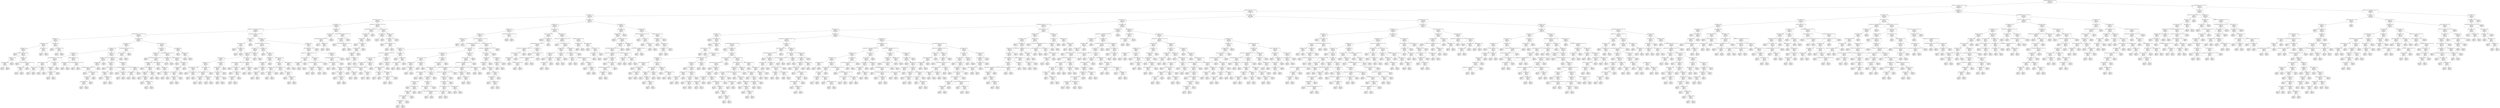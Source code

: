 digraph Tree {
node [shape=box, style="rounded", color="black", fontname="helvetica"] ;
edge [fontname="helvetica"] ;
0 [label="InternetService (DSL-0, FO-1, NO-2) <= 1.5\ngini = 0.4\nsamples = 3558\nvalue = [4107, 1527]\nclass = C"] ;
1 [label="Contract (M to M-0, 1 Year-1, 2 Years-2) <= 0.5\ngini = 0.4\nsamples = 2800\nvalue = [3029, 1434]\nclass = C"] ;
0 -> 1 [labeldistance=2.5, labelangle=45, headlabel="True"] ;
2 [label="InternetService (DSL-0, FO-1, NO-2) <= 0.5\ngini = 0.5\nsamples = 1730\nvalue = [1455, 1289]\nclass = C"] ;
1 -> 2 ;
3 [label="Tenure (Months) <= 6.5\ngini = 0.4\nsamples = 632\nvalue = [676, 331]\nclass = C"] ;
2 -> 3 ;
4 [label="SeniorCitizen (No-0, Yes-1) <= 0.5\ngini = 0.5\nsamples = 254\nvalue = [200, 204]\nclass = h"] ;
3 -> 4 ;
5 [label="MonthlyCharges <= 60.2\ngini = 0.5\nsamples = 222\nvalue = [183, 166]\nclass = C"] ;
4 -> 5 ;
6 [label="MultipleLines (No-0, No PhoneService-1, Yes-1) <= 0.5\ngini = 0.5\nsamples = 201\nvalue = [156, 159]\nclass = h"] ;
5 -> 6 ;
7 [label="PaymentMethod(BT-0, CC-1, EC-2, MC-3) <= 1.5\ngini = 0.5\nsamples = 128\nvalue = [106, 96]\nclass = C"] ;
6 -> 7 ;
8 [label="TotalCharges <= 247.7\ngini = 0.5\nsamples = 27\nvalue = [28, 19]\nclass = C"] ;
7 -> 8 ;
9 [label="MonthlyCharges <= 52.0\ngini = 0.4\nsamples = 20\nvalue = [24, 9]\nclass = C"] ;
8 -> 9 ;
10 [label="TotalCharges <= 44.8\ngini = 0.3\nsamples = 16\nvalue = [23, 5]\nclass = C"] ;
9 -> 10 ;
11 [label="gini = 0.0\nsamples = 4\nvalue = [9, 0]\nclass = C"] ;
10 -> 11 ;
12 [label="Gender (Female-0, Male-1) <= 0.5\ngini = 0.4\nsamples = 12\nvalue = [14, 5]\nclass = C"] ;
10 -> 12 ;
13 [label="TotalCharges <= 49.1\ngini = 0.2\nsamples = 4\nvalue = [6, 1]\nclass = C"] ;
12 -> 13 ;
14 [label="MonthlyCharges <= 48.5\ngini = 0.4\nsamples = 2\nvalue = [2, 1]\nclass = C"] ;
13 -> 14 ;
15 [label="gini = 0.0\nsamples = 1\nvalue = [2, 0]\nclass = C"] ;
14 -> 15 ;
16 [label="gini = 0.0\nsamples = 1\nvalue = [0, 1]\nclass = h"] ;
14 -> 16 ;
17 [label="gini = 0.0\nsamples = 2\nvalue = [4, 0]\nclass = C"] ;
13 -> 17 ;
18 [label="TotalCharges <= 47.6\ngini = 0.4\nsamples = 8\nvalue = [8, 4]\nclass = C"] ;
12 -> 18 ;
19 [label="gini = 0.0\nsamples = 2\nvalue = [0, 3]\nclass = h"] ;
18 -> 19 ;
20 [label="PaymentMethod(BT-0, CC-1, EC-2, MC-3) <= 0.5\ngini = 0.2\nsamples = 6\nvalue = [8, 1]\nclass = C"] ;
18 -> 20 ;
21 [label="TotalCharges <= 157.8\ngini = 0.5\nsamples = 2\nvalue = [1, 1]\nclass = C"] ;
20 -> 21 ;
22 [label="gini = 0.0\nsamples = 1\nvalue = [0, 1]\nclass = h"] ;
21 -> 22 ;
23 [label="gini = 0.0\nsamples = 1\nvalue = [1, 0]\nclass = C"] ;
21 -> 23 ;
24 [label="gini = 0.0\nsamples = 4\nvalue = [7, 0]\nclass = C"] ;
20 -> 24 ;
25 [label="Tenure (Months) <= 3.5\ngini = 0.3\nsamples = 4\nvalue = [1, 4]\nclass = h"] ;
9 -> 25 ;
26 [label="gini = 0.0\nsamples = 3\nvalue = [0, 4]\nclass = h"] ;
25 -> 26 ;
27 [label="gini = 0.0\nsamples = 1\nvalue = [1, 0]\nclass = C"] ;
25 -> 27 ;
28 [label="TotalCharges <= 294.2\ngini = 0.4\nsamples = 7\nvalue = [4, 10]\nclass = h"] ;
8 -> 28 ;
29 [label="gini = 0.0\nsamples = 3\nvalue = [0, 8]\nclass = h"] ;
28 -> 29 ;
30 [label="Partner (No-0, Yes-1) <= 0.5\ngini = 0.4\nsamples = 4\nvalue = [4, 2]\nclass = C"] ;
28 -> 30 ;
31 [label="gini = 0.0\nsamples = 3\nvalue = [4, 0]\nclass = C"] ;
30 -> 31 ;
32 [label="gini = 0.0\nsamples = 1\nvalue = [0, 2]\nclass = h"] ;
30 -> 32 ;
33 [label="MonthlyCharges <= 50.6\ngini = 0.5\nsamples = 101\nvalue = [78, 77]\nclass = C"] ;
7 -> 33 ;
34 [label="Tenure (Months) <= 5.0\ngini = 0.5\nsamples = 63\nvalue = [42, 58]\nclass = h"] ;
33 -> 34 ;
35 [label="MonthlyCharges <= 45.0\ngini = 0.5\nsamples = 59\nvalue = [35, 57]\nclass = h"] ;
34 -> 35 ;
36 [label="Tenure (Months) <= 1.5\ngini = 0.5\nsamples = 18\nvalue = [16, 12]\nclass = C"] ;
35 -> 36 ;
37 [label="PaymentMethod(BT-0, CC-1, EC-2, MC-3) <= 2.5\ngini = 0.5\nsamples = 13\nvalue = [13, 9]\nclass = C"] ;
36 -> 37 ;
38 [label="Gender (Female-0, Male-1) <= 0.5\ngini = 0.5\nsamples = 5\nvalue = [5, 4]\nclass = C"] ;
37 -> 38 ;
39 [label="TotalCharges <= 43.9\ngini = 0.4\nsamples = 2\nvalue = [1, 2]\nclass = h"] ;
38 -> 39 ;
40 [label="gini = 0.0\nsamples = 1\nvalue = [1, 0]\nclass = C"] ;
39 -> 40 ;
41 [label="gini = 0.0\nsamples = 1\nvalue = [0, 2]\nclass = h"] ;
39 -> 41 ;
42 [label="MonthlyCharges <= 43.8\ngini = 0.4\nsamples = 3\nvalue = [4, 2]\nclass = C"] ;
38 -> 42 ;
43 [label="gini = 0.0\nsamples = 1\nvalue = [0, 2]\nclass = h"] ;
42 -> 43 ;
44 [label="gini = 0.0\nsamples = 2\nvalue = [4, 0]\nclass = C"] ;
42 -> 44 ;
45 [label="MonthlyCharges <= 44.4\ngini = 0.5\nsamples = 8\nvalue = [8, 5]\nclass = C"] ;
37 -> 45 ;
46 [label="TotalCharges <= 44.2\ngini = 0.3\nsamples = 3\nvalue = [1, 5]\nclass = h"] ;
45 -> 46 ;
47 [label="MonthlyCharges <= 44.0\ngini = 0.4\nsamples = 2\nvalue = [1, 2]\nclass = h"] ;
46 -> 47 ;
48 [label="gini = 0.0\nsamples = 1\nvalue = [0, 2]\nclass = h"] ;
47 -> 48 ;
49 [label="gini = 0.0\nsamples = 1\nvalue = [1, 0]\nclass = C"] ;
47 -> 49 ;
50 [label="gini = 0.0\nsamples = 1\nvalue = [0, 3]\nclass = h"] ;
46 -> 50 ;
51 [label="gini = 0.0\nsamples = 5\nvalue = [7, 0]\nclass = C"] ;
45 -> 51 ;
52 [label="Gender (Female-0, Male-1) <= 0.5\ngini = 0.5\nsamples = 5\nvalue = [3, 3]\nclass = C"] ;
36 -> 52 ;
53 [label="MonthlyCharges <= 44.4\ngini = 0.4\nsamples = 3\nvalue = [2, 1]\nclass = C"] ;
52 -> 53 ;
54 [label="gini = 0.0\nsamples = 1\nvalue = [0, 1]\nclass = h"] ;
53 -> 54 ;
55 [label="gini = 0.0\nsamples = 2\nvalue = [2, 0]\nclass = C"] ;
53 -> 55 ;
56 [label="PaymentMethod(BT-0, CC-1, EC-2, MC-3) <= 2.5\ngini = 0.4\nsamples = 2\nvalue = [1, 2]\nclass = h"] ;
52 -> 56 ;
57 [label="gini = 0.0\nsamples = 1\nvalue = [1, 0]\nclass = C"] ;
56 -> 57 ;
58 [label="gini = 0.0\nsamples = 1\nvalue = [0, 2]\nclass = h"] ;
56 -> 58 ;
59 [label="MonthlyCharges <= 46.0\ngini = 0.4\nsamples = 41\nvalue = [19, 45]\nclass = h"] ;
35 -> 59 ;
60 [label="TotalCharges <= 87.0\ngini = 0.2\nsamples = 19\nvalue = [4, 26]\nclass = h"] ;
59 -> 60 ;
61 [label="TotalCharges <= 65.2\ngini = 0.3\nsamples = 13\nvalue = [4, 15]\nclass = h"] ;
60 -> 61 ;
62 [label="PaymentMethod(BT-0, CC-1, EC-2, MC-3) <= 2.5\ngini = 0.2\nsamples = 12\nvalue = [2, 15]\nclass = h"] ;
61 -> 62 ;
63 [label="gini = 0.0\nsamples = 3\nvalue = [0, 5]\nclass = h"] ;
62 -> 63 ;
64 [label="Gender (Female-0, Male-1) <= 0.5\ngini = 0.3\nsamples = 9\nvalue = [2, 10]\nclass = h"] ;
62 -> 64 ;
65 [label="TotalCharges <= 45.7\ngini = 0.4\nsamples = 5\nvalue = [2, 6]\nclass = h"] ;
64 -> 65 ;
66 [label="MonthlyCharges <= 45.4\ngini = 0.5\nsamples = 3\nvalue = [2, 2]\nclass = C"] ;
65 -> 66 ;
67 [label="gini = 0.0\nsamples = 1\nvalue = [0, 1]\nclass = h"] ;
66 -> 67 ;
68 [label="gini = 0.4\nsamples = 2\nvalue = [2, 1]\nclass = C"] ;
66 -> 68 ;
69 [label="gini = 0.0\nsamples = 2\nvalue = [0, 4]\nclass = h"] ;
65 -> 69 ;
70 [label="gini = 0.0\nsamples = 4\nvalue = [0, 4]\nclass = h"] ;
64 -> 70 ;
71 [label="gini = 0.0\nsamples = 1\nvalue = [2, 0]\nclass = C"] ;
61 -> 71 ;
72 [label="gini = 0.0\nsamples = 6\nvalue = [0, 11]\nclass = h"] ;
60 -> 72 ;
73 [label="Gender (Female-0, Male-1) <= 0.5\ngini = 0.5\nsamples = 22\nvalue = [15, 19]\nclass = h"] ;
59 -> 73 ;
74 [label="TotalCharges <= 50.3\ngini = 0.4\nsamples = 7\nvalue = [8, 3]\nclass = C"] ;
73 -> 74 ;
75 [label="gini = 0.0\nsamples = 3\nvalue = [4, 0]\nclass = C"] ;
74 -> 75 ;
76 [label="Partner (No-0, Yes-1) <= 0.5\ngini = 0.5\nsamples = 4\nvalue = [4, 3]\nclass = C"] ;
74 -> 76 ;
77 [label="TotalCharges <= 77.1\ngini = 0.4\nsamples = 3\nvalue = [1, 3]\nclass = h"] ;
76 -> 77 ;
78 [label="gini = 0.0\nsamples = 1\nvalue = [0, 2]\nclass = h"] ;
77 -> 78 ;
79 [label="MonthlyCharges <= 49.4\ngini = 0.5\nsamples = 2\nvalue = [1, 1]\nclass = C"] ;
77 -> 79 ;
80 [label="gini = 0.0\nsamples = 1\nvalue = [1, 0]\nclass = C"] ;
79 -> 80 ;
81 [label="gini = 0.0\nsamples = 1\nvalue = [0, 1]\nclass = h"] ;
79 -> 81 ;
82 [label="gini = 0.0\nsamples = 1\nvalue = [3, 0]\nclass = C"] ;
76 -> 82 ;
83 [label="TotalCharges <= 50.3\ngini = 0.4\nsamples = 15\nvalue = [7, 16]\nclass = h"] ;
73 -> 83 ;
84 [label="PaymentMethod(BT-0, CC-1, EC-2, MC-3) <= 2.5\ngini = 0.4\nsamples = 7\nvalue = [6, 3]\nclass = C"] ;
83 -> 84 ;
85 [label="gini = 0.0\nsamples = 4\nvalue = [5, 0]\nclass = C"] ;
84 -> 85 ;
86 [label="TotalCharges <= 50.0\ngini = 0.4\nsamples = 3\nvalue = [1, 3]\nclass = h"] ;
84 -> 86 ;
87 [label="gini = 0.0\nsamples = 2\nvalue = [0, 3]\nclass = h"] ;
86 -> 87 ;
88 [label="gini = 0.0\nsamples = 1\nvalue = [1, 0]\nclass = C"] ;
86 -> 88 ;
89 [label="MonthlyCharges <= 49.3\ngini = 0.1\nsamples = 8\nvalue = [1, 13]\nclass = h"] ;
83 -> 89 ;
90 [label="MonthlyCharges <= 49.2\ngini = 0.4\nsamples = 2\nvalue = [1, 3]\nclass = h"] ;
89 -> 90 ;
91 [label="gini = 0.0\nsamples = 1\nvalue = [0, 3]\nclass = h"] ;
90 -> 91 ;
92 [label="gini = 0.0\nsamples = 1\nvalue = [1, 0]\nclass = C"] ;
90 -> 92 ;
93 [label="gini = 0.0\nsamples = 6\nvalue = [0, 10]\nclass = h"] ;
89 -> 93 ;
94 [label="PaymentMethod(BT-0, CC-1, EC-2, MC-3) <= 2.5\ngini = 0.2\nsamples = 4\nvalue = [7, 1]\nclass = C"] ;
34 -> 94 ;
95 [label="Partner (No-0, Yes-1) <= 0.5\ngini = 0.5\nsamples = 2\nvalue = [1, 1]\nclass = C"] ;
94 -> 95 ;
96 [label="gini = 0.0\nsamples = 1\nvalue = [0, 1]\nclass = h"] ;
95 -> 96 ;
97 [label="gini = 0.0\nsamples = 1\nvalue = [1, 0]\nclass = C"] ;
95 -> 97 ;
98 [label="gini = 0.0\nsamples = 2\nvalue = [6, 0]\nclass = C"] ;
94 -> 98 ;
99 [label="Partner (No-0, Yes-1) <= 0.5\ngini = 0.5\nsamples = 38\nvalue = [36, 19]\nclass = C"] ;
33 -> 99 ;
100 [label="Tenure (Months) <= 1.5\ngini = 0.4\nsamples = 32\nvalue = [31, 15]\nclass = C"] ;
99 -> 100 ;
101 [label="TotalCharges <= 50.8\ngini = 0.5\nsamples = 16\nvalue = [11, 11]\nclass = C"] ;
100 -> 101 ;
102 [label="gini = 0.0\nsamples = 2\nvalue = [3, 0]\nclass = C"] ;
101 -> 102 ;
103 [label="PaymentMethod(BT-0, CC-1, EC-2, MC-3) <= 2.5\ngini = 0.5\nsamples = 14\nvalue = [8, 11]\nclass = h"] ;
101 -> 103 ;
104 [label="MonthlyCharges <= 54.2\ngini = 0.5\nsamples = 10\nvalue = [6, 8]\nclass = h"] ;
103 -> 104 ;
105 [label="gini = 0.0\nsamples = 3\nvalue = [0, 3]\nclass = h"] ;
104 -> 105 ;
106 [label="Gender (Female-0, Male-1) <= 0.5\ngini = 0.5\nsamples = 7\nvalue = [6, 5]\nclass = C"] ;
104 -> 106 ;
107 [label="TotalCharges <= 55.0\ngini = 0.5\nsamples = 5\nvalue = [5, 4]\nclass = C"] ;
106 -> 107 ;
108 [label="gini = 0.0\nsamples = 2\nvalue = [4, 0]\nclass = C"] ;
107 -> 108 ;
109 [label="TotalCharges <= 55.4\ngini = 0.3\nsamples = 3\nvalue = [1, 4]\nclass = h"] ;
107 -> 109 ;
110 [label="gini = 0.0\nsamples = 1\nvalue = [0, 2]\nclass = h"] ;
109 -> 110 ;
111 [label="MonthlyCharges <= 57.3\ngini = 0.4\nsamples = 2\nvalue = [1, 2]\nclass = h"] ;
109 -> 111 ;
112 [label="gini = 0.0\nsamples = 1\nvalue = [1, 0]\nclass = C"] ;
111 -> 112 ;
113 [label="gini = 0.0\nsamples = 1\nvalue = [0, 2]\nclass = h"] ;
111 -> 113 ;
114 [label="TotalCharges <= 55.1\ngini = 0.5\nsamples = 2\nvalue = [1, 1]\nclass = C"] ;
106 -> 114 ;
115 [label="gini = 0.0\nsamples = 1\nvalue = [0, 1]\nclass = h"] ;
114 -> 115 ;
116 [label="gini = 0.0\nsamples = 1\nvalue = [1, 0]\nclass = C"] ;
114 -> 116 ;
117 [label="Gender (Female-0, Male-1) <= 0.5\ngini = 0.5\nsamples = 4\nvalue = [2, 3]\nclass = h"] ;
103 -> 117 ;
118 [label="gini = 0.0\nsamples = 1\nvalue = [0, 2]\nclass = h"] ;
117 -> 118 ;
119 [label="TotalCharges <= 52.4\ngini = 0.4\nsamples = 3\nvalue = [2, 1]\nclass = C"] ;
117 -> 119 ;
120 [label="gini = 0.0\nsamples = 1\nvalue = [1, 0]\nclass = C"] ;
119 -> 120 ;
121 [label="MonthlyCharges <= 54.3\ngini = 0.5\nsamples = 2\nvalue = [1, 1]\nclass = C"] ;
119 -> 121 ;
122 [label="gini = 0.0\nsamples = 1\nvalue = [0, 1]\nclass = h"] ;
121 -> 122 ;
123 [label="gini = 0.0\nsamples = 1\nvalue = [1, 0]\nclass = C"] ;
121 -> 123 ;
124 [label="PaymentMethod(BT-0, CC-1, EC-2, MC-3) <= 2.5\ngini = 0.3\nsamples = 16\nvalue = [20, 4]\nclass = C"] ;
100 -> 124 ;
125 [label="TotalCharges <= 364.8\ngini = 0.2\nsamples = 7\nvalue = [7, 1]\nclass = C"] ;
124 -> 125 ;
126 [label="gini = 0.0\nsamples = 6\nvalue = [7, 0]\nclass = C"] ;
125 -> 126 ;
127 [label="gini = 0.0\nsamples = 1\nvalue = [0, 1]\nclass = h"] ;
125 -> 127 ;
128 [label="Gender (Female-0, Male-1) <= 0.5\ngini = 0.3\nsamples = 9\nvalue = [13, 3]\nclass = C"] ;
124 -> 128 ;
129 [label="gini = 0.0\nsamples = 2\nvalue = [2, 0]\nclass = C"] ;
128 -> 129 ;
130 [label="MonthlyCharges <= 55.2\ngini = 0.3\nsamples = 7\nvalue = [11, 3]\nclass = C"] ;
128 -> 130 ;
131 [label="MonthlyCharges <= 54.9\ngini = 0.4\nsamples = 5\nvalue = [7, 3]\nclass = C"] ;
130 -> 131 ;
132 [label="Tenure (Months) <= 2.5\ngini = 0.2\nsamples = 4\nvalue = [7, 1]\nclass = C"] ;
131 -> 132 ;
133 [label="TotalCharges <= 97.7\ngini = 0.5\nsamples = 2\nvalue = [1, 1]\nclass = C"] ;
132 -> 133 ;
134 [label="gini = 0.0\nsamples = 1\nvalue = [1, 0]\nclass = C"] ;
133 -> 134 ;
135 [label="gini = 0.0\nsamples = 1\nvalue = [0, 1]\nclass = h"] ;
133 -> 135 ;
136 [label="gini = 0.0\nsamples = 2\nvalue = [6, 0]\nclass = C"] ;
132 -> 136 ;
137 [label="gini = 0.0\nsamples = 1\nvalue = [0, 2]\nclass = h"] ;
131 -> 137 ;
138 [label="gini = 0.0\nsamples = 2\nvalue = [4, 0]\nclass = C"] ;
130 -> 138 ;
139 [label="TotalCharges <= 55.2\ngini = 0.5\nsamples = 6\nvalue = [5, 4]\nclass = C"] ;
99 -> 139 ;
140 [label="gini = 0.0\nsamples = 1\nvalue = [0, 2]\nclass = h"] ;
139 -> 140 ;
141 [label="TotalCharges <= 235.1\ngini = 0.4\nsamples = 5\nvalue = [5, 2]\nclass = C"] ;
139 -> 141 ;
142 [label="gini = 0.0\nsamples = 3\nvalue = [5, 0]\nclass = C"] ;
141 -> 142 ;
143 [label="gini = 0.0\nsamples = 2\nvalue = [0, 2]\nclass = h"] ;
141 -> 143 ;
144 [label="PaymentMethod(BT-0, CC-1, EC-2, MC-3) <= 1.5\ngini = 0.5\nsamples = 73\nvalue = [50, 63]\nclass = h"] ;
6 -> 144 ;
145 [label="TotalCharges <= 123.1\ngini = 0.5\nsamples = 7\nvalue = [6, 4]\nclass = C"] ;
144 -> 145 ;
146 [label="Tenure (Months) <= 2.0\ngini = 0.3\nsamples = 4\nvalue = [1, 4]\nclass = h"] ;
145 -> 146 ;
147 [label="gini = 0.0\nsamples = 2\nvalue = [0, 3]\nclass = h"] ;
146 -> 147 ;
148 [label="MonthlyCharges <= 32.5\ngini = 0.5\nsamples = 2\nvalue = [1, 1]\nclass = C"] ;
146 -> 148 ;
149 [label="gini = 0.0\nsamples = 1\nvalue = [1, 0]\nclass = C"] ;
148 -> 149 ;
150 [label="gini = 0.0\nsamples = 1\nvalue = [0, 1]\nclass = h"] ;
148 -> 150 ;
151 [label="gini = 0.0\nsamples = 3\nvalue = [5, 0]\nclass = C"] ;
145 -> 151 ;
152 [label="MonthlyCharges <= 43.5\ngini = 0.5\nsamples = 66\nvalue = [44, 59]\nclass = h"] ;
144 -> 152 ;
153 [label="PaymentMethod(BT-0, CC-1, EC-2, MC-3) <= 2.5\ngini = 0.5\nsamples = 46\nvalue = [37, 36]\nclass = C"] ;
152 -> 153 ;
154 [label="Tenure (Months) <= 4.5\ngini = 0.5\nsamples = 28\nvalue = [22, 24]\nclass = h"] ;
153 -> 154 ;
155 [label="TotalCharges <= 89.4\ngini = 0.5\nsamples = 26\nvalue = [21, 21]\nclass = C"] ;
154 -> 155 ;
156 [label="Tenure (Months) <= 1.5\ngini = 0.5\nsamples = 17\nvalue = [11, 17]\nclass = h"] ;
155 -> 156 ;
157 [label="TotalCharges <= 24.7\ngini = 0.5\nsamples = 10\nvalue = [9, 8]\nclass = C"] ;
156 -> 157 ;
158 [label="Gender (Female-0, Male-1) <= 0.5\ngini = 0.4\nsamples = 3\nvalue = [2, 5]\nclass = h"] ;
157 -> 158 ;
159 [label="gini = 0.0\nsamples = 1\nvalue = [0, 3]\nclass = h"] ;
158 -> 159 ;
160 [label="MonthlyCharges <= 23.9\ngini = 0.5\nsamples = 2\nvalue = [2, 2]\nclass = C"] ;
158 -> 160 ;
161 [label="gini = 0.0\nsamples = 1\nvalue = [0, 2]\nclass = h"] ;
160 -> 161 ;
162 [label="gini = 0.0\nsamples = 1\nvalue = [2, 0]\nclass = C"] ;
160 -> 162 ;
163 [label="Partner (No-0, Yes-1) <= 0.5\ngini = 0.4\nsamples = 7\nvalue = [7, 3]\nclass = C"] ;
157 -> 163 ;
164 [label="Gender (Female-0, Male-1) <= 0.5\ngini = 0.5\nsamples = 5\nvalue = [4, 3]\nclass = C"] ;
163 -> 164 ;
165 [label="MonthlyCharges <= 30.0\ngini = 0.4\nsamples = 2\nvalue = [2, 1]\nclass = C"] ;
164 -> 165 ;
166 [label="gini = 0.0\nsamples = 1\nvalue = [2, 0]\nclass = C"] ;
165 -> 166 ;
167 [label="gini = 0.0\nsamples = 1\nvalue = [0, 1]\nclass = h"] ;
165 -> 167 ;
168 [label="TotalCharges <= 30.1\ngini = 0.5\nsamples = 3\nvalue = [2, 2]\nclass = C"] ;
164 -> 168 ;
169 [label="gini = 0.0\nsamples = 1\nvalue = [2, 0]\nclass = C"] ;
168 -> 169 ;
170 [label="gini = 0.0\nsamples = 2\nvalue = [0, 2]\nclass = h"] ;
168 -> 170 ;
171 [label="gini = 0.0\nsamples = 2\nvalue = [3, 0]\nclass = C"] ;
163 -> 171 ;
172 [label="MonthlyCharges <= 27.4\ngini = 0.3\nsamples = 7\nvalue = [2, 9]\nclass = h"] ;
156 -> 172 ;
173 [label="MonthlyCharges <= 25.1\ngini = 0.4\nsamples = 5\nvalue = [2, 5]\nclass = h"] ;
172 -> 173 ;
174 [label="Tenure (Months) <= 2.5\ngini = 0.3\nsamples = 4\nvalue = [1, 5]\nclass = h"] ;
173 -> 174 ;
175 [label="MonthlyCharges <= 24.8\ngini = 0.4\nsamples = 2\nvalue = [1, 2]\nclass = h"] ;
174 -> 175 ;
176 [label="gini = 0.0\nsamples = 1\nvalue = [1, 0]\nclass = C"] ;
175 -> 176 ;
177 [label="gini = 0.0\nsamples = 1\nvalue = [0, 2]\nclass = h"] ;
175 -> 177 ;
178 [label="gini = 0.0\nsamples = 2\nvalue = [0, 3]\nclass = h"] ;
174 -> 178 ;
179 [label="gini = 0.0\nsamples = 1\nvalue = [1, 0]\nclass = C"] ;
173 -> 179 ;
180 [label="gini = 0.0\nsamples = 2\nvalue = [0, 4]\nclass = h"] ;
172 -> 180 ;
181 [label="Partner (No-0, Yes-1) <= 0.5\ngini = 0.4\nsamples = 9\nvalue = [10, 4]\nclass = C"] ;
155 -> 181 ;
182 [label="Gender (Female-0, Male-1) <= 0.5\ngini = 0.4\nsamples = 5\nvalue = [6, 3]\nclass = C"] ;
181 -> 182 ;
183 [label="gini = 0.0\nsamples = 1\nvalue = [0, 1]\nclass = h"] ;
182 -> 183 ;
184 [label="Tenure (Months) <= 3.5\ngini = 0.4\nsamples = 4\nvalue = [6, 2]\nclass = C"] ;
182 -> 184 ;
185 [label="gini = 0.0\nsamples = 1\nvalue = [1, 0]\nclass = C"] ;
184 -> 185 ;
186 [label="TotalCharges <= 140.5\ngini = 0.4\nsamples = 3\nvalue = [5, 2]\nclass = C"] ;
184 -> 186 ;
187 [label="MonthlyCharges <= 30.1\ngini = 0.5\nsamples = 2\nvalue = [2, 2]\nclass = C"] ;
186 -> 187 ;
188 [label="gini = 0.0\nsamples = 1\nvalue = [0, 2]\nclass = h"] ;
187 -> 188 ;
189 [label="gini = 0.0\nsamples = 1\nvalue = [2, 0]\nclass = C"] ;
187 -> 189 ;
190 [label="gini = 0.0\nsamples = 1\nvalue = [3, 0]\nclass = C"] ;
186 -> 190 ;
191 [label="Gender (Female-0, Male-1) <= 0.5\ngini = 0.3\nsamples = 4\nvalue = [4, 1]\nclass = C"] ;
181 -> 191 ;
192 [label="gini = 0.0\nsamples = 2\nvalue = [3, 0]\nclass = C"] ;
191 -> 192 ;
193 [label="TotalCharges <= 96.0\ngini = 0.5\nsamples = 2\nvalue = [1, 1]\nclass = C"] ;
191 -> 193 ;
194 [label="gini = 0.0\nsamples = 1\nvalue = [1, 0]\nclass = C"] ;
193 -> 194 ;
195 [label="gini = 0.0\nsamples = 1\nvalue = [0, 1]\nclass = h"] ;
193 -> 195 ;
196 [label="TotalCharges <= 132.0\ngini = 0.4\nsamples = 2\nvalue = [1, 3]\nclass = h"] ;
154 -> 196 ;
197 [label="gini = 0.0\nsamples = 1\nvalue = [0, 3]\nclass = h"] ;
196 -> 197 ;
198 [label="gini = 0.0\nsamples = 1\nvalue = [1, 0]\nclass = C"] ;
196 -> 198 ;
199 [label="MonthlyCharges <= 24.3\ngini = 0.5\nsamples = 18\nvalue = [15, 12]\nclass = C"] ;
153 -> 199 ;
200 [label="gini = 0.0\nsamples = 1\nvalue = [0, 3]\nclass = h"] ;
199 -> 200 ;
201 [label="Tenure (Months) <= 1.5\ngini = 0.5\nsamples = 17\nvalue = [15, 9]\nclass = C"] ;
199 -> 201 ;
202 [label="TotalCharges <= 27.6\ngini = 0.4\nsamples = 7\nvalue = [8, 3]\nclass = C"] ;
201 -> 202 ;
203 [label="MonthlyCharges <= 24.4\ngini = 0.5\nsamples = 4\nvalue = [3, 3]\nclass = C"] ;
202 -> 203 ;
204 [label="gini = 0.0\nsamples = 1\nvalue = [2, 0]\nclass = C"] ;
203 -> 204 ;
205 [label="MonthlyCharges <= 25.0\ngini = 0.4\nsamples = 3\nvalue = [1, 3]\nclass = h"] ;
203 -> 205 ;
206 [label="TotalCharges <= 24.6\ngini = 0.5\nsamples = 2\nvalue = [1, 1]\nclass = C"] ;
205 -> 206 ;
207 [label="gini = 0.0\nsamples = 1\nvalue = [0, 1]\nclass = h"] ;
206 -> 207 ;
208 [label="gini = 0.0\nsamples = 1\nvalue = [1, 0]\nclass = C"] ;
206 -> 208 ;
209 [label="gini = 0.0\nsamples = 1\nvalue = [0, 2]\nclass = h"] ;
205 -> 209 ;
210 [label="gini = 0.0\nsamples = 3\nvalue = [5, 0]\nclass = C"] ;
202 -> 210 ;
211 [label="Partner (No-0, Yes-1) <= 0.5\ngini = 0.5\nsamples = 10\nvalue = [7, 6]\nclass = C"] ;
201 -> 211 ;
212 [label="Tenure (Months) <= 3.5\ngini = 0.5\nsamples = 8\nvalue = [6, 5]\nclass = C"] ;
211 -> 212 ;
213 [label="TotalCharges <= 119.0\ngini = 0.4\nsamples = 4\nvalue = [1, 3]\nclass = h"] ;
212 -> 213 ;
214 [label="MonthlyCharges <= 38.4\ngini = 0.5\nsamples = 2\nvalue = [1, 1]\nclass = C"] ;
213 -> 214 ;
215 [label="gini = 0.0\nsamples = 1\nvalue = [0, 1]\nclass = h"] ;
214 -> 215 ;
216 [label="gini = 0.0\nsamples = 1\nvalue = [1, 0]\nclass = C"] ;
214 -> 216 ;
217 [label="gini = 0.0\nsamples = 2\nvalue = [0, 2]\nclass = h"] ;
213 -> 217 ;
218 [label="Gender (Female-0, Male-1) <= 0.5\ngini = 0.4\nsamples = 4\nvalue = [5, 2]\nclass = C"] ;
212 -> 218 ;
219 [label="gini = 0.0\nsamples = 1\nvalue = [1, 0]\nclass = C"] ;
218 -> 219 ;
220 [label="Tenure (Months) <= 4.5\ngini = 0.4\nsamples = 3\nvalue = [4, 2]\nclass = C"] ;
218 -> 220 ;
221 [label="gini = 0.0\nsamples = 1\nvalue = [2, 0]\nclass = C"] ;
220 -> 221 ;
222 [label="TotalCharges <= 161.8\ngini = 0.5\nsamples = 2\nvalue = [2, 2]\nclass = C"] ;
220 -> 222 ;
223 [label="gini = 0.0\nsamples = 1\nvalue = [2, 0]\nclass = C"] ;
222 -> 223 ;
224 [label="gini = 0.0\nsamples = 1\nvalue = [0, 2]\nclass = h"] ;
222 -> 224 ;
225 [label="MonthlyCharges <= 32.3\ngini = 0.5\nsamples = 2\nvalue = [1, 1]\nclass = C"] ;
211 -> 225 ;
226 [label="gini = 0.0\nsamples = 1\nvalue = [0, 1]\nclass = h"] ;
225 -> 226 ;
227 [label="gini = 0.0\nsamples = 1\nvalue = [1, 0]\nclass = C"] ;
225 -> 227 ;
228 [label="TotalCharges <= 241.3\ngini = 0.4\nsamples = 20\nvalue = [7, 23]\nclass = h"] ;
152 -> 228 ;
229 [label="Gender (Female-0, Male-1) <= 0.5\ngini = 0.3\nsamples = 18\nvalue = [4, 23]\nclass = h"] ;
228 -> 229 ;
230 [label="MultipleLines (No-0, No PhoneService-1, Yes-1) <= 1.5\ngini = 0.4\nsamples = 8\nvalue = [3, 7]\nclass = h"] ;
229 -> 230 ;
231 [label="Partner (No-0, Yes-1) <= 0.5\ngini = 0.3\nsamples = 3\nvalue = [1, 4]\nclass = h"] ;
230 -> 231 ;
232 [label="MonthlyCharges <= 48.3\ngini = 0.4\nsamples = 2\nvalue = [1, 2]\nclass = h"] ;
231 -> 232 ;
233 [label="gini = 0.0\nsamples = 1\nvalue = [0, 2]\nclass = h"] ;
232 -> 233 ;
234 [label="gini = 0.0\nsamples = 1\nvalue = [1, 0]\nclass = C"] ;
232 -> 234 ;
235 [label="gini = 0.0\nsamples = 1\nvalue = [0, 2]\nclass = h"] ;
231 -> 235 ;
236 [label="Tenure (Months) <= 2.5\ngini = 0.5\nsamples = 5\nvalue = [2, 3]\nclass = h"] ;
230 -> 236 ;
237 [label="PaymentMethod(BT-0, CC-1, EC-2, MC-3) <= 2.5\ngini = 0.5\nsamples = 4\nvalue = [2, 2]\nclass = C"] ;
236 -> 237 ;
238 [label="MonthlyCharges <= 55.1\ngini = 0.5\nsamples = 2\nvalue = [1, 1]\nclass = C"] ;
237 -> 238 ;
239 [label="gini = 0.0\nsamples = 1\nvalue = [1, 0]\nclass = C"] ;
238 -> 239 ;
240 [label="gini = 0.0\nsamples = 1\nvalue = [0, 1]\nclass = h"] ;
238 -> 240 ;
241 [label="TotalCharges <= 75.9\ngini = 0.5\nsamples = 2\nvalue = [1, 1]\nclass = C"] ;
237 -> 241 ;
242 [label="gini = 0.0\nsamples = 1\nvalue = [0, 1]\nclass = h"] ;
241 -> 242 ;
243 [label="gini = 0.0\nsamples = 1\nvalue = [1, 0]\nclass = C"] ;
241 -> 243 ;
244 [label="gini = 0.0\nsamples = 1\nvalue = [0, 1]\nclass = h"] ;
236 -> 244 ;
245 [label="TotalCharges <= 57.2\ngini = 0.1\nsamples = 10\nvalue = [1, 16]\nclass = h"] ;
229 -> 245 ;
246 [label="PaymentMethod(BT-0, CC-1, EC-2, MC-3) <= 2.5\ngini = 0.4\nsamples = 3\nvalue = [1, 2]\nclass = h"] ;
245 -> 246 ;
247 [label="PhoneService (No-0, Yes-1) <= 0.5\ngini = 0.5\nsamples = 2\nvalue = [1, 1]\nclass = C"] ;
246 -> 247 ;
248 [label="gini = 0.0\nsamples = 1\nvalue = [0, 1]\nclass = h"] ;
247 -> 248 ;
249 [label="gini = 0.0\nsamples = 1\nvalue = [1, 0]\nclass = C"] ;
247 -> 249 ;
250 [label="gini = 0.0\nsamples = 1\nvalue = [0, 1]\nclass = h"] ;
246 -> 250 ;
251 [label="gini = 0.0\nsamples = 7\nvalue = [0, 14]\nclass = h"] ;
245 -> 251 ;
252 [label="gini = 0.0\nsamples = 2\nvalue = [3, 0]\nclass = C"] ;
228 -> 252 ;
253 [label="TotalCharges <= 274.6\ngini = 0.3\nsamples = 21\nvalue = [27, 7]\nclass = C"] ;
5 -> 253 ;
254 [label="Tenure (Months) <= 1.5\ngini = 0.1\nsamples = 16\nvalue = [22, 1]\nclass = C"] ;
253 -> 254 ;
255 [label="PaymentMethod(BT-0, CC-1, EC-2, MC-3) <= 1.5\ngini = 0.4\nsamples = 3\nvalue = [3, 1]\nclass = C"] ;
254 -> 255 ;
256 [label="gini = 0.0\nsamples = 1\nvalue = [2, 0]\nclass = C"] ;
255 -> 256 ;
257 [label="TotalCharges <= 62.4\ngini = 0.5\nsamples = 2\nvalue = [1, 1]\nclass = C"] ;
255 -> 257 ;
258 [label="gini = 0.0\nsamples = 1\nvalue = [0, 1]\nclass = h"] ;
257 -> 258 ;
259 [label="gini = 0.0\nsamples = 1\nvalue = [1, 0]\nclass = C"] ;
257 -> 259 ;
260 [label="gini = 0.0\nsamples = 13\nvalue = [19, 0]\nclass = C"] ;
254 -> 260 ;
261 [label="MultipleLines (No-0, No PhoneService-1, Yes-1) <= 1.0\ngini = 0.5\nsamples = 5\nvalue = [5, 6]\nclass = h"] ;
253 -> 261 ;
262 [label="MonthlyCharges <= 67.0\ngini = 0.4\nsamples = 4\nvalue = [3, 6]\nclass = h"] ;
261 -> 262 ;
263 [label="gini = 0.0\nsamples = 1\nvalue = [2, 0]\nclass = C"] ;
262 -> 263 ;
264 [label="PaymentMethod(BT-0, CC-1, EC-2, MC-3) <= 1.0\ngini = 0.2\nsamples = 3\nvalue = [1, 6]\nclass = h"] ;
262 -> 264 ;
265 [label="gini = 0.0\nsamples = 1\nvalue = [1, 0]\nclass = C"] ;
264 -> 265 ;
266 [label="gini = 0.0\nsamples = 2\nvalue = [0, 6]\nclass = h"] ;
264 -> 266 ;
267 [label="gini = 0.0\nsamples = 1\nvalue = [2, 0]\nclass = C"] ;
261 -> 267 ;
268 [label="MultipleLines (No-0, No PhoneService-1, Yes-1) <= 0.5\ngini = 0.4\nsamples = 32\nvalue = [17, 38]\nclass = h"] ;
4 -> 268 ;
269 [label="PaymentMethod(BT-0, CC-1, EC-2, MC-3) <= 2.5\ngini = 0.5\nsamples = 15\nvalue = [9, 16]\nclass = h"] ;
268 -> 269 ;
270 [label="MonthlyCharges <= 45.6\ngini = 0.5\nsamples = 13\nvalue = [9, 13]\nclass = h"] ;
269 -> 270 ;
271 [label="TotalCharges <= 44.5\ngini = 0.4\nsamples = 7\nvalue = [9, 3]\nclass = C"] ;
270 -> 271 ;
272 [label="gini = 0.0\nsamples = 1\nvalue = [4, 0]\nclass = C"] ;
271 -> 272 ;
273 [label="MonthlyCharges <= 45.1\ngini = 0.5\nsamples = 6\nvalue = [5, 3]\nclass = C"] ;
271 -> 273 ;
274 [label="MonthlyCharges <= 44.9\ngini = 0.5\nsamples = 5\nvalue = [3, 3]\nclass = C"] ;
273 -> 274 ;
275 [label="TotalCharges <= 91.0\ngini = 0.4\nsamples = 4\nvalue = [3, 1]\nclass = C"] ;
274 -> 275 ;
276 [label="gini = 0.0\nsamples = 2\nvalue = [2, 0]\nclass = C"] ;
275 -> 276 ;
277 [label="MonthlyCharges <= 44.4\ngini = 0.5\nsamples = 2\nvalue = [1, 1]\nclass = C"] ;
275 -> 277 ;
278 [label="gini = 0.0\nsamples = 1\nvalue = [0, 1]\nclass = h"] ;
277 -> 278 ;
279 [label="gini = 0.0\nsamples = 1\nvalue = [1, 0]\nclass = C"] ;
277 -> 279 ;
280 [label="gini = 0.0\nsamples = 1\nvalue = [0, 2]\nclass = h"] ;
274 -> 280 ;
281 [label="gini = 0.0\nsamples = 1\nvalue = [2, 0]\nclass = C"] ;
273 -> 281 ;
282 [label="gini = 0.0\nsamples = 6\nvalue = [0, 10]\nclass = h"] ;
270 -> 282 ;
283 [label="gini = 0.0\nsamples = 2\nvalue = [0, 3]\nclass = h"] ;
269 -> 283 ;
284 [label="Partner (No-0, Yes-1) <= 0.5\ngini = 0.4\nsamples = 17\nvalue = [8, 22]\nclass = h"] ;
268 -> 284 ;
285 [label="TotalCharges <= 206.4\ngini = 0.2\nsamples = 13\nvalue = [2, 16]\nclass = h"] ;
284 -> 285 ;
286 [label="gini = 0.0\nsamples = 11\nvalue = [0, 16]\nclass = h"] ;
285 -> 286 ;
287 [label="gini = 0.0\nsamples = 2\nvalue = [2, 0]\nclass = C"] ;
285 -> 287 ;
288 [label="TotalCharges <= 106.0\ngini = 0.5\nsamples = 4\nvalue = [6, 6]\nclass = C"] ;
284 -> 288 ;
289 [label="MonthlyCharges <= 27.8\ngini = 0.4\nsamples = 3\nvalue = [2, 6]\nclass = h"] ;
288 -> 289 ;
290 [label="gini = 0.0\nsamples = 1\nvalue = [0, 3]\nclass = h"] ;
289 -> 290 ;
291 [label="Gender (Female-0, Male-1) <= 0.5\ngini = 0.5\nsamples = 2\nvalue = [2, 3]\nclass = h"] ;
289 -> 291 ;
292 [label="gini = 0.0\nsamples = 1\nvalue = [2, 0]\nclass = C"] ;
291 -> 292 ;
293 [label="gini = 0.0\nsamples = 1\nvalue = [0, 3]\nclass = h"] ;
291 -> 293 ;
294 [label="gini = 0.0\nsamples = 1\nvalue = [4, 0]\nclass = C"] ;
288 -> 294 ;
295 [label="MonthlyCharges <= 60.1\ngini = 0.3\nsamples = 378\nvalue = [476, 127]\nclass = C"] ;
3 -> 295 ;
296 [label="TotalCharges <= 1257.0\ngini = 0.4\nsamples = 269\nvalue = [314, 110]\nclass = C"] ;
295 -> 296 ;
297 [label="TotalCharges <= 1234.7\ngini = 0.4\nsamples = 170\nvalue = [172, 80]\nclass = C"] ;
296 -> 297 ;
298 [label="TotalCharges <= 311.3\ngini = 0.4\nsamples = 167\nvalue = [171, 74]\nclass = C"] ;
297 -> 298 ;
299 [label="TotalCharges <= 223.4\ngini = 0.5\nsamples = 12\nvalue = [7, 10]\nclass = h"] ;
298 -> 299 ;
300 [label="gini = 0.0\nsamples = 5\nvalue = [7, 0]\nclass = C"] ;
299 -> 300 ;
301 [label="gini = 0.0\nsamples = 7\nvalue = [0, 10]\nclass = h"] ;
299 -> 301 ;
302 [label="PaymentMethod(BT-0, CC-1, EC-2, MC-3) <= 2.5\ngini = 0.4\nsamples = 155\nvalue = [164, 64]\nclass = C"] ;
298 -> 302 ;
303 [label="PaymentMethod(BT-0, CC-1, EC-2, MC-3) <= 1.5\ngini = 0.4\nsamples = 111\nvalue = [106, 55]\nclass = C"] ;
302 -> 303 ;
304 [label="Tenure (Months) <= 26.5\ngini = 0.4\nsamples = 53\nvalue = [55, 18]\nclass = C"] ;
303 -> 304 ;
305 [label="MultipleLines (No-0, No PhoneService-1, Yes-1) <= 0.5\ngini = 0.3\nsamples = 47\nvalue = [54, 11]\nclass = C"] ;
304 -> 305 ;
306 [label="Partner (No-0, Yes-1) <= 0.5\ngini = 0.2\nsamples = 29\nvalue = [35, 6]\nclass = C"] ;
305 -> 306 ;
307 [label="MonthlyCharges <= 45.5\ngini = 0.4\nsamples = 15\nvalue = [16, 5]\nclass = C"] ;
306 -> 307 ;
308 [label="Tenure (Months) <= 8.0\ngini = 0.5\nsamples = 6\nvalue = [3, 3]\nclass = C"] ;
307 -> 308 ;
309 [label="gini = 0.0\nsamples = 1\nvalue = [1, 0]\nclass = C"] ;
308 -> 309 ;
310 [label="MonthlyCharges <= 44.0\ngini = 0.5\nsamples = 5\nvalue = [2, 3]\nclass = h"] ;
308 -> 310 ;
311 [label="gini = 0.0\nsamples = 1\nvalue = [1, 0]\nclass = C"] ;
310 -> 311 ;
312 [label="TotalCharges <= 692.4\ngini = 0.4\nsamples = 4\nvalue = [1, 3]\nclass = h"] ;
310 -> 312 ;
313 [label="gini = 0.0\nsamples = 3\nvalue = [0, 3]\nclass = h"] ;
312 -> 313 ;
314 [label="gini = 0.0\nsamples = 1\nvalue = [1, 0]\nclass = C"] ;
312 -> 314 ;
315 [label="MonthlyCharges <= 52.5\ngini = 0.2\nsamples = 9\nvalue = [13, 2]\nclass = C"] ;
307 -> 315 ;
316 [label="gini = 0.0\nsamples = 6\nvalue = [10, 0]\nclass = C"] ;
315 -> 316 ;
317 [label="TotalCharges <= 990.3\ngini = 0.5\nsamples = 3\nvalue = [3, 2]\nclass = C"] ;
315 -> 317 ;
318 [label="gini = 0.0\nsamples = 2\nvalue = [3, 0]\nclass = C"] ;
317 -> 318 ;
319 [label="gini = 0.0\nsamples = 1\nvalue = [0, 2]\nclass = h"] ;
317 -> 319 ;
320 [label="TotalCharges <= 543.8\ngini = 0.1\nsamples = 14\nvalue = [19, 1]\nclass = C"] ;
306 -> 320 ;
321 [label="PaymentMethod(BT-0, CC-1, EC-2, MC-3) <= 0.5\ngini = 0.2\nsamples = 5\nvalue = [6, 1]\nclass = C"] ;
320 -> 321 ;
322 [label="gini = 0.0\nsamples = 3\nvalue = [5, 0]\nclass = C"] ;
321 -> 322 ;
323 [label="Tenure (Months) <= 9.0\ngini = 0.5\nsamples = 2\nvalue = [1, 1]\nclass = C"] ;
321 -> 323 ;
324 [label="gini = 0.0\nsamples = 1\nvalue = [1, 0]\nclass = C"] ;
323 -> 324 ;
325 [label="gini = 0.0\nsamples = 1\nvalue = [0, 1]\nclass = h"] ;
323 -> 325 ;
326 [label="gini = 0.0\nsamples = 9\nvalue = [13, 0]\nclass = C"] ;
320 -> 326 ;
327 [label="MonthlyCharges <= 32.1\ngini = 0.3\nsamples = 18\nvalue = [19, 5]\nclass = C"] ;
305 -> 327 ;
328 [label="gini = 0.0\nsamples = 7\nvalue = [9, 0]\nclass = C"] ;
327 -> 328 ;
329 [label="TotalCharges <= 909.0\ngini = 0.4\nsamples = 11\nvalue = [10, 5]\nclass = C"] ;
327 -> 329 ;
330 [label="Gender (Female-0, Male-1) <= 0.5\ngini = 0.5\nsamples = 8\nvalue = [5, 5]\nclass = C"] ;
329 -> 330 ;
331 [label="Tenure (Months) <= 12.5\ngini = 0.3\nsamples = 4\nvalue = [1, 4]\nclass = h"] ;
330 -> 331 ;
332 [label="gini = 0.0\nsamples = 1\nvalue = [1, 0]\nclass = C"] ;
331 -> 332 ;
333 [label="gini = 0.0\nsamples = 3\nvalue = [0, 4]\nclass = h"] ;
331 -> 333 ;
334 [label="MonthlyCharges <= 48.2\ngini = 0.3\nsamples = 4\nvalue = [4, 1]\nclass = C"] ;
330 -> 334 ;
335 [label="SeniorCitizen (No-0, Yes-1) <= 0.5\ngini = 0.5\nsamples = 2\nvalue = [1, 1]\nclass = C"] ;
334 -> 335 ;
336 [label="gini = 0.0\nsamples = 1\nvalue = [0, 1]\nclass = h"] ;
335 -> 336 ;
337 [label="gini = 0.0\nsamples = 1\nvalue = [1, 0]\nclass = C"] ;
335 -> 337 ;
338 [label="gini = 0.0\nsamples = 2\nvalue = [3, 0]\nclass = C"] ;
334 -> 338 ;
339 [label="gini = 0.0\nsamples = 3\nvalue = [5, 0]\nclass = C"] ;
329 -> 339 ;
340 [label="MonthlyCharges <= 27.6\ngini = 0.2\nsamples = 6\nvalue = [1, 7]\nclass = h"] ;
304 -> 340 ;
341 [label="gini = 0.0\nsamples = 1\nvalue = [0, 3]\nclass = h"] ;
340 -> 341 ;
342 [label="TotalCharges <= 921.4\ngini = 0.3\nsamples = 5\nvalue = [1, 4]\nclass = h"] ;
340 -> 342 ;
343 [label="Partner (No-0, Yes-1) <= 0.5\ngini = 0.5\nsamples = 2\nvalue = [1, 1]\nclass = C"] ;
342 -> 343 ;
344 [label="gini = 0.0\nsamples = 1\nvalue = [1, 0]\nclass = C"] ;
343 -> 344 ;
345 [label="gini = 0.0\nsamples = 1\nvalue = [0, 1]\nclass = h"] ;
343 -> 345 ;
346 [label="gini = 0.0\nsamples = 3\nvalue = [0, 3]\nclass = h"] ;
342 -> 346 ;
347 [label="SeniorCitizen (No-0, Yes-1) <= 0.5\ngini = 0.5\nsamples = 58\nvalue = [51, 37]\nclass = C"] ;
303 -> 347 ;
348 [label="MonthlyCharges <= 37.6\ngini = 0.5\nsamples = 46\nvalue = [41, 29]\nclass = C"] ;
347 -> 348 ;
349 [label="Partner (No-0, Yes-1) <= 0.5\ngini = 0.3\nsamples = 11\nvalue = [16, 3]\nclass = C"] ;
348 -> 349 ;
350 [label="TotalCharges <= 834.4\ngini = 0.3\nsamples = 8\nvalue = [11, 2]\nclass = C"] ;
349 -> 350 ;
351 [label="gini = 0.0\nsamples = 6\nvalue = [10, 0]\nclass = C"] ;
350 -> 351 ;
352 [label="MonthlyCharges <= 30.9\ngini = 0.4\nsamples = 2\nvalue = [1, 2]\nclass = h"] ;
350 -> 352 ;
353 [label="gini = 0.0\nsamples = 1\nvalue = [0, 2]\nclass = h"] ;
352 -> 353 ;
354 [label="gini = 0.0\nsamples = 1\nvalue = [1, 0]\nclass = C"] ;
352 -> 354 ;
355 [label="MonthlyCharges <= 25.2\ngini = 0.3\nsamples = 3\nvalue = [5, 1]\nclass = C"] ;
349 -> 355 ;
356 [label="gini = 0.0\nsamples = 1\nvalue = [0, 1]\nclass = h"] ;
355 -> 356 ;
357 [label="gini = 0.0\nsamples = 2\nvalue = [5, 0]\nclass = C"] ;
355 -> 357 ;
358 [label="Tenure (Months) <= 22.5\ngini = 0.5\nsamples = 35\nvalue = [25, 26]\nclass = h"] ;
348 -> 358 ;
359 [label="Partner (No-0, Yes-1) <= 0.5\ngini = 0.5\nsamples = 33\nvalue = [21, 26]\nclass = h"] ;
358 -> 359 ;
360 [label="PhoneService (No-0, Yes-1) <= 0.5\ngini = 0.5\nsamples = 20\nvalue = [16, 13]\nclass = C"] ;
359 -> 360 ;
361 [label="Gender (Female-0, Male-1) <= 0.5\ngini = 0.4\nsamples = 4\nvalue = [3, 1]\nclass = C"] ;
360 -> 361 ;
362 [label="gini = 0.0\nsamples = 3\nvalue = [3, 0]\nclass = C"] ;
361 -> 362 ;
363 [label="gini = 0.0\nsamples = 1\nvalue = [0, 1]\nclass = h"] ;
361 -> 363 ;
364 [label="Tenure (Months) <= 19.0\ngini = 0.5\nsamples = 16\nvalue = [13, 12]\nclass = C"] ;
360 -> 364 ;
365 [label="MonthlyCharges <= 51.0\ngini = 0.5\nsamples = 15\nvalue = [12, 12]\nclass = C"] ;
364 -> 365 ;
366 [label="Tenure (Months) <= 8.5\ngini = 0.5\nsamples = 9\nvalue = [10, 6]\nclass = C"] ;
365 -> 366 ;
367 [label="gini = 0.0\nsamples = 1\nvalue = [0, 2]\nclass = h"] ;
366 -> 367 ;
368 [label="MonthlyCharges <= 49.8\ngini = 0.4\nsamples = 8\nvalue = [10, 4]\nclass = C"] ;
366 -> 368 ;
369 [label="TotalCharges <= 812.0\ngini = 0.5\nsamples = 5\nvalue = [5, 4]\nclass = C"] ;
368 -> 369 ;
370 [label="Gender (Female-0, Male-1) <= 0.5\ngini = 0.4\nsamples = 4\nvalue = [5, 2]\nclass = C"] ;
369 -> 370 ;
371 [label="MonthlyCharges <= 49.2\ngini = 0.4\nsamples = 3\nvalue = [1, 2]\nclass = h"] ;
370 -> 371 ;
372 [label="gini = 0.0\nsamples = 2\nvalue = [0, 2]\nclass = h"] ;
371 -> 372 ;
373 [label="gini = 0.0\nsamples = 1\nvalue = [1, 0]\nclass = C"] ;
371 -> 373 ;
374 [label="gini = 0.0\nsamples = 1\nvalue = [4, 0]\nclass = C"] ;
370 -> 374 ;
375 [label="gini = 0.0\nsamples = 1\nvalue = [0, 2]\nclass = h"] ;
369 -> 375 ;
376 [label="gini = 0.0\nsamples = 3\nvalue = [5, 0]\nclass = C"] ;
368 -> 376 ;
377 [label="TotalCharges <= 547.9\ngini = 0.4\nsamples = 6\nvalue = [2, 6]\nclass = h"] ;
365 -> 377 ;
378 [label="Gender (Female-0, Male-1) <= 0.5\ngini = 0.4\nsamples = 3\nvalue = [2, 1]\nclass = C"] ;
377 -> 378 ;
379 [label="gini = 0.0\nsamples = 1\nvalue = [1, 0]\nclass = C"] ;
378 -> 379 ;
380 [label="MultipleLines (No-0, No PhoneService-1, Yes-1) <= 1.0\ngini = 0.5\nsamples = 2\nvalue = [1, 1]\nclass = C"] ;
378 -> 380 ;
381 [label="gini = 0.0\nsamples = 1\nvalue = [0, 1]\nclass = h"] ;
380 -> 381 ;
382 [label="gini = 0.0\nsamples = 1\nvalue = [1, 0]\nclass = C"] ;
380 -> 382 ;
383 [label="gini = 0.0\nsamples = 3\nvalue = [0, 5]\nclass = h"] ;
377 -> 383 ;
384 [label="gini = 0.0\nsamples = 1\nvalue = [1, 0]\nclass = C"] ;
364 -> 384 ;
385 [label="MultipleLines (No-0, No PhoneService-1, Yes-1) <= 1.5\ngini = 0.4\nsamples = 13\nvalue = [5, 13]\nclass = h"] ;
359 -> 385 ;
386 [label="MultipleLines (No-0, No PhoneService-1, Yes-1) <= 0.5\ngini = 0.4\nsamples = 12\nvalue = [4, 13]\nclass = h"] ;
385 -> 386 ;
387 [label="TotalCharges <= 1219.5\ngini = 0.4\nsamples = 10\nvalue = [4, 10]\nclass = h"] ;
386 -> 387 ;
388 [label="Tenure (Months) <= 14.0\ngini = 0.4\nsamples = 9\nvalue = [3, 10]\nclass = h"] ;
387 -> 388 ;
389 [label="Gender (Female-0, Male-1) <= 0.5\ngini = 0.2\nsamples = 5\nvalue = [1, 7]\nclass = h"] ;
388 -> 389 ;
390 [label="Tenure (Months) <= 9.5\ngini = 0.3\nsamples = 3\nvalue = [1, 4]\nclass = h"] ;
389 -> 390 ;
391 [label="gini = 0.0\nsamples = 1\nvalue = [1, 0]\nclass = C"] ;
390 -> 391 ;
392 [label="gini = 0.0\nsamples = 2\nvalue = [0, 4]\nclass = h"] ;
390 -> 392 ;
393 [label="gini = 0.0\nsamples = 2\nvalue = [0, 3]\nclass = h"] ;
389 -> 393 ;
394 [label="TotalCharges <= 1039.5\ngini = 0.5\nsamples = 4\nvalue = [2, 3]\nclass = h"] ;
388 -> 394 ;
395 [label="gini = 0.0\nsamples = 2\nvalue = [2, 0]\nclass = C"] ;
394 -> 395 ;
396 [label="gini = 0.0\nsamples = 2\nvalue = [0, 3]\nclass = h"] ;
394 -> 396 ;
397 [label="gini = 0.0\nsamples = 1\nvalue = [1, 0]\nclass = C"] ;
387 -> 397 ;
398 [label="gini = 0.0\nsamples = 2\nvalue = [0, 3]\nclass = h"] ;
386 -> 398 ;
399 [label="gini = 0.0\nsamples = 1\nvalue = [1, 0]\nclass = C"] ;
385 -> 399 ;
400 [label="gini = 0.0\nsamples = 2\nvalue = [4, 0]\nclass = C"] ;
358 -> 400 ;
401 [label="TotalCharges <= 989.8\ngini = 0.5\nsamples = 12\nvalue = [10, 8]\nclass = C"] ;
347 -> 401 ;
402 [label="Partner (No-0, Yes-1) <= 0.5\ngini = 0.4\nsamples = 10\nvalue = [10, 5]\nclass = C"] ;
401 -> 402 ;
403 [label="MultipleLines (No-0, No PhoneService-1, Yes-1) <= 1.5\ngini = 0.5\nsamples = 8\nvalue = [7, 5]\nclass = C"] ;
402 -> 403 ;
404 [label="MultipleLines (No-0, No PhoneService-1, Yes-1) <= 0.5\ngini = 0.5\nsamples = 5\nvalue = [4, 4]\nclass = C"] ;
403 -> 404 ;
405 [label="TotalCharges <= 750.9\ngini = 0.4\nsamples = 4\nvalue = [4, 2]\nclass = C"] ;
404 -> 405 ;
406 [label="gini = 0.0\nsamples = 2\nvalue = [3, 0]\nclass = C"] ;
405 -> 406 ;
407 [label="MonthlyCharges <= 52.5\ngini = 0.4\nsamples = 2\nvalue = [1, 2]\nclass = h"] ;
405 -> 407 ;
408 [label="gini = 0.0\nsamples = 1\nvalue = [0, 2]\nclass = h"] ;
407 -> 408 ;
409 [label="gini = 0.0\nsamples = 1\nvalue = [1, 0]\nclass = C"] ;
407 -> 409 ;
410 [label="gini = 0.0\nsamples = 1\nvalue = [0, 2]\nclass = h"] ;
404 -> 410 ;
411 [label="Gender (Female-0, Male-1) <= 0.5\ngini = 0.4\nsamples = 3\nvalue = [3, 1]\nclass = C"] ;
403 -> 411 ;
412 [label="gini = 0.0\nsamples = 2\nvalue = [3, 0]\nclass = C"] ;
411 -> 412 ;
413 [label="gini = 0.0\nsamples = 1\nvalue = [0, 1]\nclass = h"] ;
411 -> 413 ;
414 [label="gini = 0.0\nsamples = 2\nvalue = [3, 0]\nclass = C"] ;
402 -> 414 ;
415 [label="gini = 0.0\nsamples = 2\nvalue = [0, 3]\nclass = h"] ;
401 -> 415 ;
416 [label="SeniorCitizen (No-0, Yes-1) <= 0.5\ngini = 0.2\nsamples = 44\nvalue = [58, 9]\nclass = C"] ;
302 -> 416 ;
417 [label="MultipleLines (No-0, No PhoneService-1, Yes-1) <= 0.5\ngini = 0.3\nsamples = 38\nvalue = [47, 9]\nclass = C"] ;
416 -> 417 ;
418 [label="Partner (No-0, Yes-1) <= 0.5\ngini = 0.4\nsamples = 25\nvalue = [28, 9]\nclass = C"] ;
417 -> 418 ;
419 [label="TotalCharges <= 863.4\ngini = 0.4\nsamples = 17\nvalue = [17, 7]\nclass = C"] ;
418 -> 419 ;
420 [label="TotalCharges <= 351.1\ngini = 0.5\nsamples = 13\nvalue = [12, 7]\nclass = C"] ;
419 -> 420 ;
421 [label="gini = 0.0\nsamples = 2\nvalue = [4, 0]\nclass = C"] ;
420 -> 421 ;
422 [label="Tenure (Months) <= 9.5\ngini = 0.5\nsamples = 11\nvalue = [8, 7]\nclass = C"] ;
420 -> 422 ;
423 [label="gini = 0.0\nsamples = 4\nvalue = [0, 4]\nclass = h"] ;
422 -> 423 ;
424 [label="Tenure (Months) <= 14.5\ngini = 0.4\nsamples = 7\nvalue = [8, 3]\nclass = C"] ;
422 -> 424 ;
425 [label="MonthlyCharges <= 55.1\ngini = 0.3\nsamples = 6\nvalue = [8, 2]\nclass = C"] ;
424 -> 425 ;
426 [label="gini = 0.0\nsamples = 4\nvalue = [7, 0]\nclass = C"] ;
425 -> 426 ;
427 [label="TotalCharges <= 646.9\ngini = 0.4\nsamples = 2\nvalue = [1, 2]\nclass = h"] ;
425 -> 427 ;
428 [label="gini = 0.0\nsamples = 1\nvalue = [1, 0]\nclass = C"] ;
427 -> 428 ;
429 [label="gini = 0.0\nsamples = 1\nvalue = [0, 2]\nclass = h"] ;
427 -> 429 ;
430 [label="gini = 0.0\nsamples = 1\nvalue = [0, 1]\nclass = h"] ;
424 -> 430 ;
431 [label="gini = 0.0\nsamples = 4\nvalue = [5, 0]\nclass = C"] ;
419 -> 431 ;
432 [label="MonthlyCharges <= 50.1\ngini = 0.3\nsamples = 8\nvalue = [11, 2]\nclass = C"] ;
418 -> 432 ;
433 [label="TotalCharges <= 595.9\ngini = 0.4\nsamples = 2\nvalue = [1, 2]\nclass = h"] ;
432 -> 433 ;
434 [label="gini = 0.0\nsamples = 1\nvalue = [1, 0]\nclass = C"] ;
433 -> 434 ;
435 [label="gini = 0.0\nsamples = 1\nvalue = [0, 2]\nclass = h"] ;
433 -> 435 ;
436 [label="gini = 0.0\nsamples = 6\nvalue = [10, 0]\nclass = C"] ;
432 -> 436 ;
437 [label="gini = 0.0\nsamples = 13\nvalue = [19, 0]\nclass = C"] ;
417 -> 437 ;
438 [label="gini = 0.0\nsamples = 6\nvalue = [11, 0]\nclass = C"] ;
416 -> 438 ;
439 [label="PaymentMethod(BT-0, CC-1, EC-2, MC-3) <= 2.5\ngini = 0.2\nsamples = 3\nvalue = [1, 6]\nclass = h"] ;
297 -> 439 ;
440 [label="gini = 0.0\nsamples = 2\nvalue = [0, 6]\nclass = h"] ;
439 -> 440 ;
441 [label="gini = 0.0\nsamples = 1\nvalue = [1, 0]\nclass = C"] ;
439 -> 441 ;
442 [label="Tenure (Months) <= 34.5\ngini = 0.3\nsamples = 99\nvalue = [142, 30]\nclass = C"] ;
296 -> 442 ;
443 [label="Partner (No-0, Yes-1) <= 0.5\ngini = 0.1\nsamples = 39\nvalue = [59, 4]\nclass = C"] ;
442 -> 443 ;
444 [label="gini = 0.0\nsamples = 20\nvalue = [35, 0]\nclass = C"] ;
443 -> 444 ;
445 [label="MonthlyCharges <= 60.0\ngini = 0.2\nsamples = 19\nvalue = [24, 4]\nclass = C"] ;
443 -> 445 ;
446 [label="PaymentMethod(BT-0, CC-1, EC-2, MC-3) <= 1.5\ngini = 0.2\nsamples = 18\nvalue = [24, 3]\nclass = C"] ;
445 -> 446 ;
447 [label="MultipleLines (No-0, No PhoneService-1, Yes-1) <= 1.5\ngini = 0.4\nsamples = 6\nvalue = [6, 2]\nclass = C"] ;
446 -> 447 ;
448 [label="SeniorCitizen (No-0, Yes-1) <= 0.5\ngini = 0.5\nsamples = 4\nvalue = [2, 2]\nclass = C"] ;
447 -> 448 ;
449 [label="MonthlyCharges <= 50.9\ngini = 0.4\nsamples = 3\nvalue = [2, 1]\nclass = C"] ;
448 -> 449 ;
450 [label="gini = 0.0\nsamples = 1\nvalue = [1, 0]\nclass = C"] ;
449 -> 450 ;
451 [label="PhoneService (No-0, Yes-1) <= 0.5\ngini = 0.5\nsamples = 2\nvalue = [1, 1]\nclass = C"] ;
449 -> 451 ;
452 [label="gini = 0.0\nsamples = 1\nvalue = [0, 1]\nclass = h"] ;
451 -> 452 ;
453 [label="gini = 0.0\nsamples = 1\nvalue = [1, 0]\nclass = C"] ;
451 -> 453 ;
454 [label="gini = 0.0\nsamples = 1\nvalue = [0, 1]\nclass = h"] ;
448 -> 454 ;
455 [label="gini = 0.0\nsamples = 2\nvalue = [4, 0]\nclass = C"] ;
447 -> 455 ;
456 [label="MonthlyCharges <= 54.5\ngini = 0.1\nsamples = 12\nvalue = [18, 1]\nclass = C"] ;
446 -> 456 ;
457 [label="gini = 0.0\nsamples = 9\nvalue = [16, 0]\nclass = C"] ;
456 -> 457 ;
458 [label="SeniorCitizen (No-0, Yes-1) <= 0.5\ngini = 0.4\nsamples = 3\nvalue = [2, 1]\nclass = C"] ;
456 -> 458 ;
459 [label="MultipleLines (No-0, No PhoneService-1, Yes-1) <= 1.0\ngini = 0.5\nsamples = 2\nvalue = [1, 1]\nclass = C"] ;
458 -> 459 ;
460 [label="gini = 0.0\nsamples = 1\nvalue = [1, 0]\nclass = C"] ;
459 -> 460 ;
461 [label="gini = 0.0\nsamples = 1\nvalue = [0, 1]\nclass = h"] ;
459 -> 461 ;
462 [label="gini = 0.0\nsamples = 1\nvalue = [1, 0]\nclass = C"] ;
458 -> 462 ;
463 [label="gini = 0.0\nsamples = 1\nvalue = [0, 1]\nclass = h"] ;
445 -> 463 ;
464 [label="MonthlyCharges <= 54.4\ngini = 0.4\nsamples = 60\nvalue = [83, 26]\nclass = C"] ;
442 -> 464 ;
465 [label="MultipleLines (No-0, No PhoneService-1, Yes-1) <= 0.5\ngini = 0.3\nsamples = 43\nvalue = [65, 13]\nclass = C"] ;
464 -> 465 ;
466 [label="gini = 0.0\nsamples = 7\nvalue = [13, 0]\nclass = C"] ;
465 -> 466 ;
467 [label="SeniorCitizen (No-0, Yes-1) <= 0.5\ngini = 0.3\nsamples = 36\nvalue = [52, 13]\nclass = C"] ;
465 -> 467 ;
468 [label="TotalCharges <= 1893.1\ngini = 0.2\nsamples = 27\nvalue = [46, 5]\nclass = C"] ;
467 -> 468 ;
469 [label="Tenure (Months) <= 36.5\ngini = 0.3\nsamples = 10\nvalue = [14, 4]\nclass = C"] ;
468 -> 469 ;
470 [label="gini = 0.0\nsamples = 3\nvalue = [7, 0]\nclass = C"] ;
469 -> 470 ;
471 [label="MonthlyCharges <= 39.7\ngini = 0.5\nsamples = 7\nvalue = [7, 4]\nclass = C"] ;
469 -> 471 ;
472 [label="Tenure (Months) <= 47.0\ngini = 0.2\nsamples = 5\nvalue = [7, 1]\nclass = C"] ;
471 -> 472 ;
473 [label="gini = 0.0\nsamples = 1\nvalue = [0, 1]\nclass = h"] ;
472 -> 473 ;
474 [label="gini = 0.0\nsamples = 4\nvalue = [7, 0]\nclass = C"] ;
472 -> 474 ;
475 [label="gini = 0.0\nsamples = 2\nvalue = [0, 3]\nclass = h"] ;
471 -> 475 ;
476 [label="Tenure (Months) <= 42.5\ngini = 0.1\nsamples = 17\nvalue = [32, 1]\nclass = C"] ;
468 -> 476 ;
477 [label="TotalCharges <= 2120.1\ngini = 0.4\nsamples = 3\nvalue = [3, 1]\nclass = C"] ;
476 -> 477 ;
478 [label="gini = 0.0\nsamples = 2\nvalue = [3, 0]\nclass = C"] ;
477 -> 478 ;
479 [label="gini = 0.0\nsamples = 1\nvalue = [0, 1]\nclass = h"] ;
477 -> 479 ;
480 [label="gini = 0.0\nsamples = 14\nvalue = [29, 0]\nclass = C"] ;
476 -> 480 ;
481 [label="MonthlyCharges <= 51.6\ngini = 0.5\nsamples = 9\nvalue = [6, 8]\nclass = h"] ;
467 -> 481 ;
482 [label="Gender (Female-0, Male-1) <= 0.5\ngini = 0.4\nsamples = 8\nvalue = [4, 8]\nclass = h"] ;
481 -> 482 ;
483 [label="Tenure (Months) <= 41.5\ngini = 0.4\nsamples = 2\nvalue = [1, 2]\nclass = h"] ;
482 -> 483 ;
484 [label="gini = 0.0\nsamples = 1\nvalue = [0, 2]\nclass = h"] ;
483 -> 484 ;
485 [label="gini = 0.0\nsamples = 1\nvalue = [1, 0]\nclass = C"] ;
483 -> 485 ;
486 [label="PaymentMethod(BT-0, CC-1, EC-2, MC-3) <= 1.5\ngini = 0.4\nsamples = 6\nvalue = [3, 6]\nclass = h"] ;
482 -> 486 ;
487 [label="gini = 0.0\nsamples = 1\nvalue = [1, 0]\nclass = C"] ;
486 -> 487 ;
488 [label="MonthlyCharges <= 33.5\ngini = 0.4\nsamples = 5\nvalue = [2, 6]\nclass = h"] ;
486 -> 488 ;
489 [label="gini = 0.0\nsamples = 1\nvalue = [0, 3]\nclass = h"] ;
488 -> 489 ;
490 [label="MonthlyCharges <= 45.1\ngini = 0.5\nsamples = 4\nvalue = [2, 3]\nclass = h"] ;
488 -> 490 ;
491 [label="gini = 0.0\nsamples = 2\nvalue = [2, 0]\nclass = C"] ;
490 -> 491 ;
492 [label="gini = 0.0\nsamples = 2\nvalue = [0, 3]\nclass = h"] ;
490 -> 492 ;
493 [label="gini = 0.0\nsamples = 1\nvalue = [2, 0]\nclass = C"] ;
481 -> 493 ;
494 [label="PhoneService (No-0, Yes-1) <= 0.5\ngini = 0.5\nsamples = 17\nvalue = [18, 13]\nclass = C"] ;
464 -> 494 ;
495 [label="TotalCharges <= 3036.2\ngini = 0.2\nsamples = 5\nvalue = [1, 9]\nclass = h"] ;
494 -> 495 ;
496 [label="gini = 0.0\nsamples = 4\nvalue = [0, 9]\nclass = h"] ;
495 -> 496 ;
497 [label="gini = 0.0\nsamples = 1\nvalue = [1, 0]\nclass = C"] ;
495 -> 497 ;
498 [label="Tenure (Months) <= 36.0\ngini = 0.3\nsamples = 12\nvalue = [17, 4]\nclass = C"] ;
494 -> 498 ;
499 [label="gini = 0.0\nsamples = 1\nvalue = [0, 3]\nclass = h"] ;
498 -> 499 ;
500 [label="Partner (No-0, Yes-1) <= 0.5\ngini = 0.1\nsamples = 11\nvalue = [17, 1]\nclass = C"] ;
498 -> 500 ;
501 [label="MonthlyCharges <= 57.7\ngini = 0.2\nsamples = 4\nvalue = [6, 1]\nclass = C"] ;
500 -> 501 ;
502 [label="gini = 0.0\nsamples = 3\nvalue = [6, 0]\nclass = C"] ;
501 -> 502 ;
503 [label="gini = 0.0\nsamples = 1\nvalue = [0, 1]\nclass = h"] ;
501 -> 503 ;
504 [label="gini = 0.0\nsamples = 7\nvalue = [11, 0]\nclass = C"] ;
500 -> 504 ;
505 [label="MonthlyCharges <= 71.8\ngini = 0.2\nsamples = 109\nvalue = [162, 17]\nclass = C"] ;
295 -> 505 ;
506 [label="MonthlyCharges <= 66.3\ngini = 0.1\nsamples = 80\nvalue = [116, 7]\nclass = C"] ;
505 -> 506 ;
507 [label="TotalCharges <= 618.7\ngini = 0.2\nsamples = 46\nvalue = [60, 7]\nclass = C"] ;
506 -> 507 ;
508 [label="gini = 0.0\nsamples = 12\nvalue = [21, 0]\nclass = C"] ;
507 -> 508 ;
509 [label="Gender (Female-0, Male-1) <= 0.5\ngini = 0.3\nsamples = 34\nvalue = [39, 7]\nclass = C"] ;
507 -> 509 ;
510 [label="MonthlyCharges <= 66.2\ngini = 0.4\nsamples = 18\nvalue = [18, 6]\nclass = C"] ;
509 -> 510 ;
511 [label="PaymentMethod(BT-0, CC-1, EC-2, MC-3) <= 2.5\ngini = 0.3\nsamples = 17\nvalue = [18, 5]\nclass = C"] ;
510 -> 511 ;
512 [label="MultipleLines (No-0, No PhoneService-1, Yes-1) <= 1.0\ngini = 0.3\nsamples = 13\nvalue = [14, 3]\nclass = C"] ;
511 -> 512 ;
513 [label="gini = 0.0\nsamples = 5\nvalue = [8, 0]\nclass = C"] ;
512 -> 513 ;
514 [label="MonthlyCharges <= 62.6\ngini = 0.4\nsamples = 8\nvalue = [6, 3]\nclass = C"] ;
512 -> 514 ;
515 [label="gini = 0.0\nsamples = 2\nvalue = [2, 0]\nclass = C"] ;
514 -> 515 ;
516 [label="Partner (No-0, Yes-1) <= 0.5\ngini = 0.5\nsamples = 6\nvalue = [4, 3]\nclass = C"] ;
514 -> 516 ;
517 [label="PaymentMethod(BT-0, CC-1, EC-2, MC-3) <= 1.5\ngini = 0.3\nsamples = 4\nvalue = [4, 1]\nclass = C"] ;
516 -> 517 ;
518 [label="MonthlyCharges <= 64.1\ngini = 0.5\nsamples = 2\nvalue = [1, 1]\nclass = C"] ;
517 -> 518 ;
519 [label="gini = 0.0\nsamples = 1\nvalue = [1, 0]\nclass = C"] ;
518 -> 519 ;
520 [label="gini = 0.0\nsamples = 1\nvalue = [0, 1]\nclass = h"] ;
518 -> 520 ;
521 [label="gini = 0.0\nsamples = 2\nvalue = [3, 0]\nclass = C"] ;
517 -> 521 ;
522 [label="gini = 0.0\nsamples = 2\nvalue = [0, 2]\nclass = h"] ;
516 -> 522 ;
523 [label="SeniorCitizen (No-0, Yes-1) <= 0.5\ngini = 0.4\nsamples = 4\nvalue = [4, 2]\nclass = C"] ;
511 -> 523 ;
524 [label="TotalCharges <= 935.0\ngini = 0.4\nsamples = 2\nvalue = [2, 1]\nclass = C"] ;
523 -> 524 ;
525 [label="gini = 0.0\nsamples = 1\nvalue = [0, 1]\nclass = h"] ;
524 -> 525 ;
526 [label="gini = 0.0\nsamples = 1\nvalue = [2, 0]\nclass = C"] ;
524 -> 526 ;
527 [label="Partner (No-0, Yes-1) <= 0.5\ngini = 0.4\nsamples = 2\nvalue = [2, 1]\nclass = C"] ;
523 -> 527 ;
528 [label="gini = 0.0\nsamples = 1\nvalue = [0, 1]\nclass = h"] ;
527 -> 528 ;
529 [label="gini = 0.0\nsamples = 1\nvalue = [2, 0]\nclass = C"] ;
527 -> 529 ;
530 [label="gini = 0.0\nsamples = 1\nvalue = [0, 1]\nclass = h"] ;
510 -> 530 ;
531 [label="MonthlyCharges <= 65.4\ngini = 0.1\nsamples = 16\nvalue = [21, 1]\nclass = C"] ;
509 -> 531 ;
532 [label="gini = 0.0\nsamples = 13\nvalue = [18, 0]\nclass = C"] ;
531 -> 532 ;
533 [label="MultipleLines (No-0, No PhoneService-1, Yes-1) <= 1.0\ngini = 0.4\nsamples = 3\nvalue = [3, 1]\nclass = C"] ;
531 -> 533 ;
534 [label="gini = 0.0\nsamples = 1\nvalue = [0, 1]\nclass = h"] ;
533 -> 534 ;
535 [label="gini = 0.0\nsamples = 2\nvalue = [3, 0]\nclass = C"] ;
533 -> 535 ;
536 [label="gini = 0.0\nsamples = 34\nvalue = [56, 0]\nclass = C"] ;
506 -> 536 ;
537 [label="TotalCharges <= 887.9\ngini = 0.3\nsamples = 29\nvalue = [46, 10]\nclass = C"] ;
505 -> 537 ;
538 [label="PaymentMethod(BT-0, CC-1, EC-2, MC-3) <= 0.5\ngini = 0.5\nsamples = 6\nvalue = [8, 8]\nclass = C"] ;
537 -> 538 ;
539 [label="gini = 0.0\nsamples = 1\nvalue = [2, 0]\nclass = C"] ;
538 -> 539 ;
540 [label="Tenure (Months) <= 8.0\ngini = 0.5\nsamples = 5\nvalue = [6, 8]\nclass = h"] ;
538 -> 540 ;
541 [label="gini = 0.0\nsamples = 1\nvalue = [3, 0]\nclass = C"] ;
540 -> 541 ;
542 [label="Partner (No-0, Yes-1) <= 0.5\ngini = 0.4\nsamples = 4\nvalue = [3, 8]\nclass = h"] ;
540 -> 542 ;
543 [label="gini = 0.0\nsamples = 3\nvalue = [0, 8]\nclass = h"] ;
542 -> 543 ;
544 [label="gini = 0.0\nsamples = 1\nvalue = [3, 0]\nclass = C"] ;
542 -> 544 ;
545 [label="SeniorCitizen (No-0, Yes-1) <= 0.5\ngini = 0.1\nsamples = 23\nvalue = [38, 2]\nclass = C"] ;
537 -> 545 ;
546 [label="MonthlyCharges <= 79.1\ngini = 0.1\nsamples = 20\nvalue = [34, 2]\nclass = C"] ;
545 -> 546 ;
547 [label="gini = 0.0\nsamples = 10\nvalue = [18, 0]\nclass = C"] ;
546 -> 547 ;
548 [label="Tenure (Months) <= 23.0\ngini = 0.2\nsamples = 10\nvalue = [16, 2]\nclass = C"] ;
546 -> 548 ;
549 [label="MonthlyCharges <= 79.8\ngini = 0.4\nsamples = 4\nvalue = [5, 2]\nclass = C"] ;
548 -> 549 ;
550 [label="gini = 0.0\nsamples = 1\nvalue = [0, 2]\nclass = h"] ;
549 -> 550 ;
551 [label="gini = 0.0\nsamples = 3\nvalue = [5, 0]\nclass = C"] ;
549 -> 551 ;
552 [label="gini = 0.0\nsamples = 6\nvalue = [11, 0]\nclass = C"] ;
548 -> 552 ;
553 [label="gini = 0.0\nsamples = 3\nvalue = [4, 0]\nclass = C"] ;
545 -> 553 ;
554 [label="Partner (No-0, Yes-1) <= 0.5\ngini = 0.5\nsamples = 1098\nvalue = [779, 958]\nclass = h"] ;
2 -> 554 ;
555 [label="Tenure (Months) <= 15.5\ngini = 0.5\nsamples = 659\nvalue = [440, 588]\nclass = h"] ;
554 -> 555 ;
556 [label="PaymentMethod(BT-0, CC-1, EC-2, MC-3) <= 2.5\ngini = 0.4\nsamples = 395\nvalue = [199, 403]\nclass = h"] ;
555 -> 556 ;
557 [label="MonthlyCharges <= 69.8\ngini = 0.4\nsamples = 347\nvalue = [167, 363]\nclass = h"] ;
556 -> 557 ;
558 [label="TotalCharges <= 242.0\ngini = 0.1\nsamples = 22\nvalue = [3, 36]\nclass = h"] ;
557 -> 558 ;
559 [label="gini = 0.0\nsamples = 17\nvalue = [0, 29]\nclass = h"] ;
558 -> 559 ;
560 [label="MonthlyCharges <= 69.1\ngini = 0.4\nsamples = 5\nvalue = [3, 7]\nclass = h"] ;
558 -> 560 ;
561 [label="gini = 0.0\nsamples = 1\nvalue = [0, 4]\nclass = h"] ;
560 -> 561 ;
562 [label="TotalCharges <= 406.6\ngini = 0.5\nsamples = 4\nvalue = [3, 3]\nclass = C"] ;
560 -> 562 ;
563 [label="SeniorCitizen (No-0, Yes-1) <= 0.5\ngini = 0.4\nsamples = 3\nvalue = [1, 3]\nclass = h"] ;
562 -> 563 ;
564 [label="gini = 0.0\nsamples = 2\nvalue = [0, 3]\nclass = h"] ;
563 -> 564 ;
565 [label="gini = 0.0\nsamples = 1\nvalue = [1, 0]\nclass = C"] ;
563 -> 565 ;
566 [label="gini = 0.0\nsamples = 1\nvalue = [2, 0]\nclass = C"] ;
562 -> 566 ;
567 [label="TotalCharges <= 482.4\ngini = 0.4\nsamples = 325\nvalue = [164, 327]\nclass = h"] ;
557 -> 567 ;
568 [label="MultipleLines (No-0, No PhoneService-1, Yes-1) <= 1.0\ngini = 0.4\nsamples = 169\nvalue = [70, 190]\nclass = h"] ;
567 -> 568 ;
569 [label="PaymentMethod(BT-0, CC-1, EC-2, MC-3) <= 0.5\ngini = 0.5\nsamples = 106\nvalue = [55, 104]\nclass = h"] ;
568 -> 569 ;
570 [label="gini = 0.0\nsamples = 4\nvalue = [0, 7]\nclass = h"] ;
569 -> 570 ;
571 [label="MonthlyCharges <= 75.0\ngini = 0.5\nsamples = 102\nvalue = [55, 97]\nclass = h"] ;
569 -> 571 ;
572 [label="SeniorCitizen (No-0, Yes-1) <= 0.5\ngini = 0.5\nsamples = 38\nvalue = [33, 22]\nclass = C"] ;
571 -> 572 ;
573 [label="MonthlyCharges <= 70.1\ngini = 0.5\nsamples = 25\nvalue = [21, 13]\nclass = C"] ;
572 -> 573 ;
574 [label="Gender (Female-0, Male-1) <= 0.5\ngini = 0.2\nsamples = 6\nvalue = [1, 7]\nclass = h"] ;
573 -> 574 ;
575 [label="gini = 0.0\nsamples = 2\nvalue = [0, 4]\nclass = h"] ;
574 -> 575 ;
576 [label="MonthlyCharges <= 69.9\ngini = 0.4\nsamples = 4\nvalue = [1, 3]\nclass = h"] ;
574 -> 576 ;
577 [label="gini = 0.0\nsamples = 1\nvalue = [0, 1]\nclass = h"] ;
576 -> 577 ;
578 [label="TotalCharges <= 69.9\ngini = 0.4\nsamples = 3\nvalue = [1, 2]\nclass = h"] ;
576 -> 578 ;
579 [label="gini = 0.5\nsamples = 2\nvalue = [1, 1]\nclass = C"] ;
578 -> 579 ;
580 [label="gini = 0.0\nsamples = 1\nvalue = [0, 1]\nclass = h"] ;
578 -> 580 ;
581 [label="Tenure (Months) <= 1.5\ngini = 0.4\nsamples = 19\nvalue = [20, 6]\nclass = C"] ;
573 -> 581 ;
582 [label="Gender (Female-0, Male-1) <= 0.5\ngini = 0.5\nsamples = 8\nvalue = [5, 5]\nclass = C"] ;
581 -> 582 ;
583 [label="TotalCharges <= 70.4\ngini = 0.5\nsamples = 6\nvalue = [3, 4]\nclass = h"] ;
582 -> 583 ;
584 [label="gini = 0.4\nsamples = 2\nvalue = [2, 1]\nclass = C"] ;
583 -> 584 ;
585 [label="TotalCharges <= 72.5\ngini = 0.4\nsamples = 4\nvalue = [1, 3]\nclass = h"] ;
583 -> 585 ;
586 [label="gini = 0.0\nsamples = 2\nvalue = [0, 2]\nclass = h"] ;
585 -> 586 ;
587 [label="TotalCharges <= 74.5\ngini = 0.5\nsamples = 2\nvalue = [1, 1]\nclass = C"] ;
585 -> 587 ;
588 [label="gini = 0.0\nsamples = 1\nvalue = [1, 0]\nclass = C"] ;
587 -> 588 ;
589 [label="gini = 0.0\nsamples = 1\nvalue = [0, 1]\nclass = h"] ;
587 -> 589 ;
590 [label="MonthlyCharges <= 74.2\ngini = 0.4\nsamples = 2\nvalue = [2, 1]\nclass = C"] ;
582 -> 590 ;
591 [label="gini = 0.0\nsamples = 1\nvalue = [2, 0]\nclass = C"] ;
590 -> 591 ;
592 [label="gini = 0.0\nsamples = 1\nvalue = [0, 1]\nclass = h"] ;
590 -> 592 ;
593 [label="TotalCharges <= 257.2\ngini = 0.1\nsamples = 11\nvalue = [15, 1]\nclass = C"] ;
581 -> 593 ;
594 [label="gini = 0.0\nsamples = 9\nvalue = [13, 0]\nclass = C"] ;
593 -> 594 ;
595 [label="Gender (Female-0, Male-1) <= 0.5\ngini = 0.4\nsamples = 2\nvalue = [2, 1]\nclass = C"] ;
593 -> 595 ;
596 [label="gini = 0.0\nsamples = 1\nvalue = [2, 0]\nclass = C"] ;
595 -> 596 ;
597 [label="gini = 0.0\nsamples = 1\nvalue = [0, 1]\nclass = h"] ;
595 -> 597 ;
598 [label="Gender (Female-0, Male-1) <= 0.5\ngini = 0.5\nsamples = 13\nvalue = [12, 9]\nclass = C"] ;
572 -> 598 ;
599 [label="TotalCharges <= 70.0\ngini = 0.5\nsamples = 10\nvalue = [7, 8]\nclass = h"] ;
598 -> 599 ;
600 [label="gini = 0.0\nsamples = 1\nvalue = [0, 2]\nclass = h"] ;
599 -> 600 ;
601 [label="Tenure (Months) <= 1.5\ngini = 0.5\nsamples = 9\nvalue = [7, 6]\nclass = C"] ;
599 -> 601 ;
602 [label="MonthlyCharges <= 71.1\ngini = 0.5\nsamples = 4\nvalue = [5, 3]\nclass = C"] ;
601 -> 602 ;
603 [label="MonthlyCharges <= 70.4\ngini = 0.5\nsamples = 3\nvalue = [2, 3]\nclass = h"] ;
602 -> 603 ;
604 [label="gini = 0.0\nsamples = 1\nvalue = [2, 0]\nclass = C"] ;
603 -> 604 ;
605 [label="gini = 0.0\nsamples = 2\nvalue = [0, 3]\nclass = h"] ;
603 -> 605 ;
606 [label="gini = 0.0\nsamples = 1\nvalue = [3, 0]\nclass = C"] ;
602 -> 606 ;
607 [label="TotalCharges <= 442.5\ngini = 0.5\nsamples = 5\nvalue = [2, 3]\nclass = h"] ;
601 -> 607 ;
608 [label="Tenure (Months) <= 2.5\ngini = 0.4\nsamples = 4\nvalue = [1, 3]\nclass = h"] ;
607 -> 608 ;
609 [label="gini = 0.0\nsamples = 1\nvalue = [0, 1]\nclass = h"] ;
608 -> 609 ;
610 [label="TotalCharges <= 200.5\ngini = 0.4\nsamples = 3\nvalue = [1, 2]\nclass = h"] ;
608 -> 610 ;
611 [label="gini = 0.0\nsamples = 1\nvalue = [1, 0]\nclass = C"] ;
610 -> 611 ;
612 [label="gini = 0.0\nsamples = 2\nvalue = [0, 2]\nclass = h"] ;
610 -> 612 ;
613 [label="gini = 0.0\nsamples = 1\nvalue = [1, 0]\nclass = C"] ;
607 -> 613 ;
614 [label="Tenure (Months) <= 1.5\ngini = 0.3\nsamples = 3\nvalue = [5, 1]\nclass = C"] ;
598 -> 614 ;
615 [label="gini = 0.0\nsamples = 2\nvalue = [5, 0]\nclass = C"] ;
614 -> 615 ;
616 [label="gini = 0.0\nsamples = 1\nvalue = [0, 1]\nclass = h"] ;
614 -> 616 ;
617 [label="Tenure (Months) <= 1.5\ngini = 0.4\nsamples = 64\nvalue = [22, 75]\nclass = h"] ;
571 -> 617 ;
618 [label="SeniorCitizen (No-0, Yes-1) <= 0.5\ngini = 0.2\nsamples = 31\nvalue = [6, 38]\nclass = h"] ;
617 -> 618 ;
619 [label="PaymentMethod(BT-0, CC-1, EC-2, MC-3) <= 1.5\ngini = 0.3\nsamples = 26\nvalue = [6, 32]\nclass = h"] ;
618 -> 619 ;
620 [label="gini = 0.0\nsamples = 2\nvalue = [0, 2]\nclass = h"] ;
619 -> 620 ;
621 [label="TotalCharges <= 95.1\ngini = 0.3\nsamples = 24\nvalue = [6, 30]\nclass = h"] ;
619 -> 621 ;
622 [label="MonthlyCharges <= 80.4\ngini = 0.2\nsamples = 23\nvalue = [5, 30]\nclass = h"] ;
621 -> 622 ;
623 [label="MonthlyCharges <= 75.7\ngini = 0.1\nsamples = 12\nvalue = [1, 17]\nclass = h"] ;
622 -> 623 ;
624 [label="TotalCharges <= 75.5\ngini = 0.3\nsamples = 3\nvalue = [1, 4]\nclass = h"] ;
623 -> 624 ;
625 [label="gini = 0.0\nsamples = 2\nvalue = [0, 4]\nclass = h"] ;
624 -> 625 ;
626 [label="gini = 0.0\nsamples = 1\nvalue = [1, 0]\nclass = C"] ;
624 -> 626 ;
627 [label="gini = 0.0\nsamples = 9\nvalue = [0, 13]\nclass = h"] ;
623 -> 627 ;
628 [label="MonthlyCharges <= 80.8\ngini = 0.4\nsamples = 11\nvalue = [4, 13]\nclass = h"] ;
622 -> 628 ;
629 [label="gini = 0.0\nsamples = 1\nvalue = [2, 0]\nclass = C"] ;
628 -> 629 ;
630 [label="Gender (Female-0, Male-1) <= 0.5\ngini = 0.2\nsamples = 10\nvalue = [2, 13]\nclass = h"] ;
628 -> 630 ;
631 [label="gini = 0.0\nsamples = 5\nvalue = [0, 7]\nclass = h"] ;
630 -> 631 ;
632 [label="TotalCharges <= 87.0\ngini = 0.4\nsamples = 5\nvalue = [2, 6]\nclass = h"] ;
630 -> 632 ;
633 [label="gini = 0.0\nsamples = 1\nvalue = [1, 0]\nclass = C"] ;
632 -> 633 ;
634 [label="TotalCharges <= 89.2\ngini = 0.2\nsamples = 4\nvalue = [1, 6]\nclass = h"] ;
632 -> 634 ;
635 [label="gini = 0.0\nsamples = 1\nvalue = [0, 3]\nclass = h"] ;
634 -> 635 ;
636 [label="TotalCharges <= 89.6\ngini = 0.4\nsamples = 3\nvalue = [1, 3]\nclass = h"] ;
634 -> 636 ;
637 [label="gini = 0.0\nsamples = 1\nvalue = [1, 0]\nclass = C"] ;
636 -> 637 ;
638 [label="gini = 0.0\nsamples = 2\nvalue = [0, 3]\nclass = h"] ;
636 -> 638 ;
639 [label="gini = 0.0\nsamples = 1\nvalue = [1, 0]\nclass = C"] ;
621 -> 639 ;
640 [label="gini = 0.0\nsamples = 5\nvalue = [0, 6]\nclass = h"] ;
618 -> 640 ;
641 [label="SeniorCitizen (No-0, Yes-1) <= 0.5\ngini = 0.4\nsamples = 33\nvalue = [16, 37]\nclass = h"] ;
617 -> 641 ;
642 [label="Gender (Female-0, Male-1) <= 0.5\ngini = 0.4\nsamples = 28\nvalue = [15, 33]\nclass = h"] ;
641 -> 642 ;
643 [label="TotalCharges <= 236.4\ngini = 0.4\nsamples = 17\nvalue = [9, 19]\nclass = h"] ;
642 -> 643 ;
644 [label="Tenure (Months) <= 2.5\ngini = 0.3\nsamples = 4\nvalue = [5, 1]\nclass = C"] ;
643 -> 644 ;
645 [label="TotalCharges <= 152.7\ngini = 0.3\nsamples = 3\nvalue = [4, 1]\nclass = C"] ;
644 -> 645 ;
646 [label="gini = 0.0\nsamples = 1\nvalue = [2, 0]\nclass = C"] ;
645 -> 646 ;
647 [label="MonthlyCharges <= 90.8\ngini = 0.4\nsamples = 2\nvalue = [2, 1]\nclass = C"] ;
645 -> 647 ;
648 [label="gini = 0.0\nsamples = 1\nvalue = [0, 1]\nclass = h"] ;
647 -> 648 ;
649 [label="gini = 0.0\nsamples = 1\nvalue = [2, 0]\nclass = C"] ;
647 -> 649 ;
650 [label="gini = 0.0\nsamples = 1\nvalue = [1, 0]\nclass = C"] ;
644 -> 650 ;
651 [label="PaymentMethod(BT-0, CC-1, EC-2, MC-3) <= 1.5\ngini = 0.3\nsamples = 13\nvalue = [4, 18]\nclass = h"] ;
643 -> 651 ;
652 [label="gini = 0.0\nsamples = 1\nvalue = [1, 0]\nclass = C"] ;
651 -> 652 ;
653 [label="TotalCharges <= 282.7\ngini = 0.2\nsamples = 12\nvalue = [3, 18]\nclass = h"] ;
651 -> 653 ;
654 [label="gini = 0.0\nsamples = 5\nvalue = [0, 10]\nclass = h"] ;
653 -> 654 ;
655 [label="TotalCharges <= 298.1\ngini = 0.4\nsamples = 7\nvalue = [3, 8]\nclass = h"] ;
653 -> 655 ;
656 [label="gini = 0.0\nsamples = 1\nvalue = [2, 0]\nclass = C"] ;
655 -> 656 ;
657 [label="TotalCharges <= 350.8\ngini = 0.2\nsamples = 6\nvalue = [1, 8]\nclass = h"] ;
655 -> 657 ;
658 [label="gini = 0.0\nsamples = 3\nvalue = [0, 5]\nclass = h"] ;
657 -> 658 ;
659 [label="TotalCharges <= 398.4\ngini = 0.4\nsamples = 3\nvalue = [1, 3]\nclass = h"] ;
657 -> 659 ;
660 [label="gini = 0.0\nsamples = 1\nvalue = [1, 0]\nclass = C"] ;
659 -> 660 ;
661 [label="gini = 0.0\nsamples = 2\nvalue = [0, 3]\nclass = h"] ;
659 -> 661 ;
662 [label="TotalCharges <= 203.1\ngini = 0.4\nsamples = 11\nvalue = [6, 14]\nclass = h"] ;
642 -> 662 ;
663 [label="gini = 0.0\nsamples = 2\nvalue = [0, 5]\nclass = h"] ;
662 -> 663 ;
664 [label="MonthlyCharges <= 82.5\ngini = 0.5\nsamples = 9\nvalue = [6, 9]\nclass = h"] ;
662 -> 664 ;
665 [label="gini = 0.0\nsamples = 4\nvalue = [0, 7]\nclass = h"] ;
664 -> 665 ;
666 [label="Tenure (Months) <= 3.5\ngini = 0.4\nsamples = 5\nvalue = [6, 2]\nclass = C"] ;
664 -> 666 ;
667 [label="MonthlyCharges <= 95.3\ngini = 0.4\nsamples = 4\nvalue = [5, 2]\nclass = C"] ;
666 -> 667 ;
668 [label="gini = 0.0\nsamples = 3\nvalue = [5, 0]\nclass = C"] ;
667 -> 668 ;
669 [label="gini = 0.0\nsamples = 1\nvalue = [0, 2]\nclass = h"] ;
667 -> 669 ;
670 [label="gini = 0.0\nsamples = 1\nvalue = [1, 0]\nclass = C"] ;
666 -> 670 ;
671 [label="Gender (Female-0, Male-1) <= 0.5\ngini = 0.3\nsamples = 5\nvalue = [1, 4]\nclass = h"] ;
641 -> 671 ;
672 [label="gini = 0.0\nsamples = 1\nvalue = [0, 1]\nclass = h"] ;
671 -> 672 ;
673 [label="MonthlyCharges <= 87.5\ngini = 0.4\nsamples = 4\nvalue = [1, 3]\nclass = h"] ;
671 -> 673 ;
674 [label="TotalCharges <= 334.7\ngini = 0.5\nsamples = 2\nvalue = [1, 1]\nclass = C"] ;
673 -> 674 ;
675 [label="gini = 0.0\nsamples = 1\nvalue = [0, 1]\nclass = h"] ;
674 -> 675 ;
676 [label="gini = 0.0\nsamples = 1\nvalue = [1, 0]\nclass = C"] ;
674 -> 676 ;
677 [label="gini = 0.0\nsamples = 2\nvalue = [0, 2]\nclass = h"] ;
673 -> 677 ;
678 [label="Tenure (Months) <= 2.5\ngini = 0.3\nsamples = 63\nvalue = [15, 86]\nclass = h"] ;
568 -> 678 ;
679 [label="Gender (Female-0, Male-1) <= 0.5\ngini = 0.2\nsamples = 35\nvalue = [5, 53]\nclass = h"] ;
678 -> 679 ;
680 [label="PaymentMethod(BT-0, CC-1, EC-2, MC-3) <= 1.5\ngini = 0.3\nsamples = 17\nvalue = [5, 22]\nclass = h"] ;
679 -> 680 ;
681 [label="gini = 0.0\nsamples = 2\nvalue = [0, 4]\nclass = h"] ;
680 -> 681 ;
682 [label="TotalCharges <= 84.8\ngini = 0.3\nsamples = 15\nvalue = [5, 18]\nclass = h"] ;
680 -> 682 ;
683 [label="MonthlyCharges <= 80.9\ngini = 0.4\nsamples = 2\nvalue = [2, 1]\nclass = C"] ;
682 -> 683 ;
684 [label="gini = 0.0\nsamples = 1\nvalue = [0, 1]\nclass = h"] ;
683 -> 684 ;
685 [label="gini = 0.0\nsamples = 1\nvalue = [2, 0]\nclass = C"] ;
683 -> 685 ;
686 [label="MonthlyCharges <= 84.5\ngini = 0.3\nsamples = 13\nvalue = [3, 17]\nclass = h"] ;
682 -> 686 ;
687 [label="SeniorCitizen (No-0, Yes-1) <= 0.5\ngini = 0.5\nsamples = 4\nvalue = [3, 3]\nclass = C"] ;
686 -> 687 ;
688 [label="MonthlyCharges <= 77.6\ngini = 0.5\nsamples = 2\nvalue = [2, 2]\nclass = C"] ;
687 -> 688 ;
689 [label="gini = 0.0\nsamples = 1\nvalue = [0, 2]\nclass = h"] ;
688 -> 689 ;
690 [label="gini = 0.0\nsamples = 1\nvalue = [2, 0]\nclass = C"] ;
688 -> 690 ;
691 [label="MonthlyCharges <= 81.3\ngini = 0.5\nsamples = 2\nvalue = [1, 1]\nclass = C"] ;
687 -> 691 ;
692 [label="gini = 0.0\nsamples = 1\nvalue = [0, 1]\nclass = h"] ;
691 -> 692 ;
693 [label="gini = 0.0\nsamples = 1\nvalue = [1, 0]\nclass = C"] ;
691 -> 693 ;
694 [label="gini = 0.0\nsamples = 9\nvalue = [0, 14]\nclass = h"] ;
686 -> 694 ;
695 [label="gini = 0.0\nsamples = 18\nvalue = [0, 31]\nclass = h"] ;
679 -> 695 ;
696 [label="MonthlyCharges <= 75.0\ngini = 0.4\nsamples = 28\nvalue = [10, 33]\nclass = h"] ;
678 -> 696 ;
697 [label="SeniorCitizen (No-0, Yes-1) <= 0.5\ngini = 0.4\nsamples = 5\nvalue = [5, 2]\nclass = C"] ;
696 -> 697 ;
698 [label="PaymentMethod(BT-0, CC-1, EC-2, MC-3) <= 1.0\ngini = 0.3\nsamples = 3\nvalue = [4, 1]\nclass = C"] ;
697 -> 698 ;
699 [label="gini = 0.0\nsamples = 1\nvalue = [0, 1]\nclass = h"] ;
698 -> 699 ;
700 [label="gini = 0.0\nsamples = 2\nvalue = [4, 0]\nclass = C"] ;
698 -> 700 ;
701 [label="MonthlyCharges <= 74.7\ngini = 0.5\nsamples = 2\nvalue = [1, 1]\nclass = C"] ;
697 -> 701 ;
702 [label="gini = 0.0\nsamples = 1\nvalue = [1, 0]\nclass = C"] ;
701 -> 702 ;
703 [label="gini = 0.0\nsamples = 1\nvalue = [0, 1]\nclass = h"] ;
701 -> 703 ;
704 [label="TotalCharges <= 368.0\ngini = 0.2\nsamples = 23\nvalue = [5, 31]\nclass = h"] ;
696 -> 704 ;
705 [label="MonthlyCharges <= 89.9\ngini = 0.3\nsamples = 17\nvalue = [5, 19]\nclass = h"] ;
704 -> 705 ;
706 [label="TotalCharges <= 280.0\ngini = 0.2\nsamples = 15\nvalue = [2, 18]\nclass = h"] ;
705 -> 706 ;
707 [label="gini = 0.0\nsamples = 7\nvalue = [0, 9]\nclass = h"] ;
706 -> 707 ;
708 [label="TotalCharges <= 312.7\ngini = 0.3\nsamples = 8\nvalue = [2, 9]\nclass = h"] ;
706 -> 708 ;
709 [label="gini = 0.0\nsamples = 1\nvalue = [1, 0]\nclass = C"] ;
708 -> 709 ;
710 [label="SeniorCitizen (No-0, Yes-1) <= 0.5\ngini = 0.2\nsamples = 7\nvalue = [1, 9]\nclass = h"] ;
708 -> 710 ;
711 [label="TotalCharges <= 337.5\ngini = 0.2\nsamples = 6\nvalue = [1, 8]\nclass = h"] ;
710 -> 711 ;
712 [label="Gender (Female-0, Male-1) <= 0.5\ngini = 0.4\nsamples = 4\nvalue = [1, 3]\nclass = h"] ;
711 -> 712 ;
713 [label="gini = 0.0\nsamples = 2\nvalue = [0, 2]\nclass = h"] ;
712 -> 713 ;
714 [label="TotalCharges <= 334.3\ngini = 0.5\nsamples = 2\nvalue = [1, 1]\nclass = C"] ;
712 -> 714 ;
715 [label="gini = 0.0\nsamples = 1\nvalue = [0, 1]\nclass = h"] ;
714 -> 715 ;
716 [label="gini = 0.0\nsamples = 1\nvalue = [1, 0]\nclass = C"] ;
714 -> 716 ;
717 [label="gini = 0.0\nsamples = 2\nvalue = [0, 5]\nclass = h"] ;
711 -> 717 ;
718 [label="gini = 0.0\nsamples = 1\nvalue = [0, 1]\nclass = h"] ;
710 -> 718 ;
719 [label="TotalCharges <= 329.9\ngini = 0.4\nsamples = 2\nvalue = [3, 1]\nclass = C"] ;
705 -> 719 ;
720 [label="gini = 0.0\nsamples = 1\nvalue = [0, 1]\nclass = h"] ;
719 -> 720 ;
721 [label="gini = 0.0\nsamples = 1\nvalue = [3, 0]\nclass = C"] ;
719 -> 721 ;
722 [label="gini = 0.0\nsamples = 6\nvalue = [0, 12]\nclass = h"] ;
704 -> 722 ;
723 [label="TotalCharges <= 895.7\ngini = 0.5\nsamples = 156\nvalue = [94, 137]\nclass = h"] ;
567 -> 723 ;
724 [label="Gender (Female-0, Male-1) <= 0.5\ngini = 0.5\nsamples = 83\nvalue = [59, 58]\nclass = C"] ;
723 -> 724 ;
725 [label="MultipleLines (No-0, No PhoneService-1, Yes-1) <= 1.0\ngini = 0.5\nsamples = 42\nvalue = [24, 34]\nclass = h"] ;
724 -> 725 ;
726 [label="TotalCharges <= 824.2\ngini = 0.5\nsamples = 24\nvalue = [15, 21]\nclass = h"] ;
725 -> 726 ;
727 [label="Tenure (Months) <= 6.5\ngini = 0.4\nsamples = 21\nvalue = [10, 20]\nclass = h"] ;
726 -> 727 ;
728 [label="MonthlyCharges <= 89.3\ngini = 0.2\nsamples = 4\nvalue = [1, 6]\nclass = h"] ;
727 -> 728 ;
729 [label="gini = 0.0\nsamples = 1\nvalue = [1, 0]\nclass = C"] ;
728 -> 729 ;
730 [label="gini = 0.0\nsamples = 3\nvalue = [0, 6]\nclass = h"] ;
728 -> 730 ;
731 [label="TotalCharges <= 661.2\ngini = 0.5\nsamples = 17\nvalue = [9, 14]\nclass = h"] ;
727 -> 731 ;
732 [label="MonthlyCharges <= 80.1\ngini = 0.5\nsamples = 10\nvalue = [7, 6]\nclass = C"] ;
731 -> 732 ;
733 [label="Tenure (Months) <= 7.5\ngini = 0.5\nsamples = 7\nvalue = [4, 6]\nclass = h"] ;
732 -> 733 ;
734 [label="MonthlyCharges <= 73.1\ngini = 0.3\nsamples = 4\nvalue = [1, 5]\nclass = h"] ;
733 -> 734 ;
735 [label="gini = 0.0\nsamples = 1\nvalue = [1, 0]\nclass = C"] ;
734 -> 735 ;
736 [label="gini = 0.0\nsamples = 3\nvalue = [0, 5]\nclass = h"] ;
734 -> 736 ;
737 [label="Tenure (Months) <= 8.5\ngini = 0.4\nsamples = 3\nvalue = [3, 1]\nclass = C"] ;
733 -> 737 ;
738 [label="gini = 0.0\nsamples = 1\nvalue = [2, 0]\nclass = C"] ;
737 -> 738 ;
739 [label="SeniorCitizen (No-0, Yes-1) <= 0.5\ngini = 0.5\nsamples = 2\nvalue = [1, 1]\nclass = C"] ;
737 -> 739 ;
740 [label="gini = 0.0\nsamples = 1\nvalue = [0, 1]\nclass = h"] ;
739 -> 740 ;
741 [label="gini = 0.0\nsamples = 1\nvalue = [1, 0]\nclass = C"] ;
739 -> 741 ;
742 [label="gini = 0.0\nsamples = 3\nvalue = [3, 0]\nclass = C"] ;
732 -> 742 ;
743 [label="PaymentMethod(BT-0, CC-1, EC-2, MC-3) <= 0.5\ngini = 0.3\nsamples = 7\nvalue = [2, 8]\nclass = h"] ;
731 -> 743 ;
744 [label="gini = 0.0\nsamples = 2\nvalue = [0, 3]\nclass = h"] ;
743 -> 744 ;
745 [label="PaymentMethod(BT-0, CC-1, EC-2, MC-3) <= 1.5\ngini = 0.4\nsamples = 5\nvalue = [2, 5]\nclass = h"] ;
743 -> 745 ;
746 [label="SeniorCitizen (No-0, Yes-1) <= 0.5\ngini = 0.4\nsamples = 2\nvalue = [1, 3]\nclass = h"] ;
745 -> 746 ;
747 [label="gini = 0.0\nsamples = 1\nvalue = [1, 0]\nclass = C"] ;
746 -> 747 ;
748 [label="gini = 0.0\nsamples = 1\nvalue = [0, 3]\nclass = h"] ;
746 -> 748 ;
749 [label="MonthlyCharges <= 86.0\ngini = 0.4\nsamples = 3\nvalue = [1, 2]\nclass = h"] ;
745 -> 749 ;
750 [label="gini = 0.0\nsamples = 2\nvalue = [0, 2]\nclass = h"] ;
749 -> 750 ;
751 [label="gini = 0.0\nsamples = 1\nvalue = [1, 0]\nclass = C"] ;
749 -> 751 ;
752 [label="MonthlyCharges <= 86.6\ngini = 0.3\nsamples = 3\nvalue = [5, 1]\nclass = C"] ;
726 -> 752 ;
753 [label="PaymentMethod(BT-0, CC-1, EC-2, MC-3) <= 1.0\ngini = 0.4\nsamples = 2\nvalue = [2, 1]\nclass = C"] ;
752 -> 753 ;
754 [label="gini = 0.0\nsamples = 1\nvalue = [0, 1]\nclass = h"] ;
753 -> 754 ;
755 [label="gini = 0.0\nsamples = 1\nvalue = [2, 0]\nclass = C"] ;
753 -> 755 ;
756 [label="gini = 0.0\nsamples = 1\nvalue = [3, 0]\nclass = C"] ;
752 -> 756 ;
757 [label="Tenure (Months) <= 10.5\ngini = 0.5\nsamples = 18\nvalue = [9, 13]\nclass = h"] ;
725 -> 757 ;
758 [label="Tenure (Months) <= 8.5\ngini = 0.5\nsamples = 16\nvalue = [7, 13]\nclass = h"] ;
757 -> 758 ;
759 [label="MonthlyCharges <= 91.7\ngini = 0.4\nsamples = 11\nvalue = [3, 9]\nclass = h"] ;
758 -> 759 ;
760 [label="MonthlyCharges <= 75.2\ngini = 0.5\nsamples = 8\nvalue = [3, 5]\nclass = h"] ;
759 -> 760 ;
761 [label="gini = 0.0\nsamples = 3\nvalue = [0, 3]\nclass = h"] ;
760 -> 761 ;
762 [label="TotalCharges <= 591.5\ngini = 0.5\nsamples = 5\nvalue = [3, 2]\nclass = C"] ;
760 -> 762 ;
763 [label="gini = 0.0\nsamples = 3\nvalue = [3, 0]\nclass = C"] ;
762 -> 763 ;
764 [label="gini = 0.0\nsamples = 2\nvalue = [0, 2]\nclass = h"] ;
762 -> 764 ;
765 [label="gini = 0.0\nsamples = 3\nvalue = [0, 4]\nclass = h"] ;
759 -> 765 ;
766 [label="TotalCharges <= 628.4\ngini = 0.5\nsamples = 5\nvalue = [4, 4]\nclass = C"] ;
758 -> 766 ;
767 [label="gini = 0.0\nsamples = 1\nvalue = [0, 2]\nclass = h"] ;
766 -> 767 ;
768 [label="PaymentMethod(BT-0, CC-1, EC-2, MC-3) <= 0.5\ngini = 0.4\nsamples = 4\nvalue = [4, 2]\nclass = C"] ;
766 -> 768 ;
769 [label="gini = 0.0\nsamples = 1\nvalue = [0, 1]\nclass = h"] ;
768 -> 769 ;
770 [label="PaymentMethod(BT-0, CC-1, EC-2, MC-3) <= 1.5\ngini = 0.3\nsamples = 3\nvalue = [4, 1]\nclass = C"] ;
768 -> 770 ;
771 [label="gini = 0.0\nsamples = 1\nvalue = [2, 0]\nclass = C"] ;
770 -> 771 ;
772 [label="MonthlyCharges <= 80.1\ngini = 0.4\nsamples = 2\nvalue = [2, 1]\nclass = C"] ;
770 -> 772 ;
773 [label="gini = 0.0\nsamples = 1\nvalue = [2, 0]\nclass = C"] ;
772 -> 773 ;
774 [label="gini = 0.0\nsamples = 1\nvalue = [0, 1]\nclass = h"] ;
772 -> 774 ;
775 [label="gini = 0.0\nsamples = 2\nvalue = [2, 0]\nclass = C"] ;
757 -> 775 ;
776 [label="MultipleLines (No-0, No PhoneService-1, Yes-1) <= 1.0\ngini = 0.5\nsamples = 41\nvalue = [35, 24]\nclass = C"] ;
724 -> 776 ;
777 [label="MonthlyCharges <= 79.2\ngini = 0.3\nsamples = 15\nvalue = [20, 4]\nclass = C"] ;
776 -> 777 ;
778 [label="TotalCharges <= 821.6\ngini = 0.1\nsamples = 9\nvalue = [13, 1]\nclass = C"] ;
777 -> 778 ;
779 [label="gini = 0.0\nsamples = 6\nvalue = [9, 0]\nclass = C"] ;
778 -> 779 ;
780 [label="SeniorCitizen (No-0, Yes-1) <= 0.5\ngini = 0.3\nsamples = 3\nvalue = [4, 1]\nclass = C"] ;
778 -> 780 ;
781 [label="gini = 0.0\nsamples = 1\nvalue = [0, 1]\nclass = h"] ;
780 -> 781 ;
782 [label="gini = 0.0\nsamples = 2\nvalue = [4, 0]\nclass = C"] ;
780 -> 782 ;
783 [label="TotalCharges <= 802.6\ngini = 0.4\nsamples = 6\nvalue = [7, 3]\nclass = C"] ;
777 -> 783 ;
784 [label="gini = 0.0\nsamples = 3\nvalue = [0, 3]\nclass = h"] ;
783 -> 784 ;
785 [label="gini = 0.0\nsamples = 3\nvalue = [7, 0]\nclass = C"] ;
783 -> 785 ;
786 [label="TotalCharges <= 828.6\ngini = 0.5\nsamples = 26\nvalue = [15, 20]\nclass = h"] ;
776 -> 786 ;
787 [label="MonthlyCharges <= 80.5\ngini = 0.5\nsamples = 23\nvalue = [15, 16]\nclass = h"] ;
786 -> 787 ;
788 [label="gini = 0.0\nsamples = 6\nvalue = [8, 0]\nclass = C"] ;
787 -> 788 ;
789 [label="TotalCharges <= 568.3\ngini = 0.4\nsamples = 17\nvalue = [7, 16]\nclass = h"] ;
787 -> 789 ;
790 [label="MonthlyCharges <= 93.2\ngini = 0.5\nsamples = 5\nvalue = [4, 3]\nclass = C"] ;
789 -> 790 ;
791 [label="SeniorCitizen (No-0, Yes-1) <= 0.5\ngini = 0.4\nsamples = 3\nvalue = [1, 3]\nclass = h"] ;
790 -> 791 ;
792 [label="gini = 0.0\nsamples = 1\nvalue = [1, 0]\nclass = C"] ;
791 -> 792 ;
793 [label="gini = 0.0\nsamples = 2\nvalue = [0, 3]\nclass = h"] ;
791 -> 793 ;
794 [label="gini = 0.0\nsamples = 2\nvalue = [3, 0]\nclass = C"] ;
790 -> 794 ;
795 [label="Tenure (Months) <= 7.5\ngini = 0.3\nsamples = 12\nvalue = [3, 13]\nclass = h"] ;
789 -> 795 ;
796 [label="TotalCharges <= 637.6\ngini = 0.4\nsamples = 5\nvalue = [2, 6]\nclass = h"] ;
795 -> 796 ;
797 [label="gini = 0.0\nsamples = 3\nvalue = [0, 4]\nclass = h"] ;
796 -> 797 ;
798 [label="TotalCharges <= 676.4\ngini = 0.5\nsamples = 2\nvalue = [2, 2]\nclass = C"] ;
796 -> 798 ;
799 [label="gini = 0.0\nsamples = 1\nvalue = [2, 0]\nclass = C"] ;
798 -> 799 ;
800 [label="gini = 0.0\nsamples = 1\nvalue = [0, 2]\nclass = h"] ;
798 -> 800 ;
801 [label="SeniorCitizen (No-0, Yes-1) <= 0.5\ngini = 0.2\nsamples = 7\nvalue = [1, 7]\nclass = h"] ;
795 -> 801 ;
802 [label="Tenure (Months) <= 8.5\ngini = 0.4\nsamples = 4\nvalue = [1, 3]\nclass = h"] ;
801 -> 802 ;
803 [label="gini = 0.0\nsamples = 2\nvalue = [0, 2]\nclass = h"] ;
802 -> 803 ;
804 [label="MonthlyCharges <= 85.4\ngini = 0.5\nsamples = 2\nvalue = [1, 1]\nclass = C"] ;
802 -> 804 ;
805 [label="gini = 0.0\nsamples = 1\nvalue = [0, 1]\nclass = h"] ;
804 -> 805 ;
806 [label="gini = 0.0\nsamples = 1\nvalue = [1, 0]\nclass = C"] ;
804 -> 806 ;
807 [label="gini = 0.0\nsamples = 3\nvalue = [0, 4]\nclass = h"] ;
801 -> 807 ;
808 [label="gini = 0.0\nsamples = 3\nvalue = [0, 4]\nclass = h"] ;
786 -> 808 ;
809 [label="PaymentMethod(BT-0, CC-1, EC-2, MC-3) <= 1.5\ngini = 0.4\nsamples = 73\nvalue = [35, 79]\nclass = h"] ;
723 -> 809 ;
810 [label="MultipleLines (No-0, No PhoneService-1, Yes-1) <= 1.0\ngini = 0.5\nsamples = 20\nvalue = [13, 15]\nclass = h"] ;
809 -> 810 ;
811 [label="TotalCharges <= 1138.7\ngini = 0.4\nsamples = 9\nvalue = [4, 8]\nclass = h"] ;
810 -> 811 ;
812 [label="Gender (Female-0, Male-1) <= 0.5\ngini = 0.5\nsamples = 6\nvalue = [4, 3]\nclass = C"] ;
811 -> 812 ;
813 [label="TotalCharges <= 1080.0\ngini = 0.5\nsamples = 5\nvalue = [2, 3]\nclass = h"] ;
812 -> 813 ;
814 [label="gini = 0.0\nsamples = 3\nvalue = [0, 3]\nclass = h"] ;
813 -> 814 ;
815 [label="gini = 0.0\nsamples = 2\nvalue = [2, 0]\nclass = C"] ;
813 -> 815 ;
816 [label="gini = 0.0\nsamples = 1\nvalue = [2, 0]\nclass = C"] ;
812 -> 816 ;
817 [label="gini = 0.0\nsamples = 3\nvalue = [0, 5]\nclass = h"] ;
811 -> 817 ;
818 [label="TotalCharges <= 1203.2\ngini = 0.5\nsamples = 11\nvalue = [9, 7]\nclass = C"] ;
810 -> 818 ;
819 [label="Tenure (Months) <= 8.5\ngini = 0.5\nsamples = 9\nvalue = [5, 7]\nclass = h"] ;
818 -> 819 ;
820 [label="gini = 0.0\nsamples = 1\nvalue = [1, 0]\nclass = C"] ;
819 -> 820 ;
821 [label="PaymentMethod(BT-0, CC-1, EC-2, MC-3) <= 0.5\ngini = 0.5\nsamples = 8\nvalue = [4, 7]\nclass = h"] ;
819 -> 821 ;
822 [label="SeniorCitizen (No-0, Yes-1) <= 0.5\ngini = 0.5\nsamples = 5\nvalue = [3, 4]\nclass = h"] ;
821 -> 822 ;
823 [label="TotalCharges <= 1017.4\ngini = 0.5\nsamples = 3\nvalue = [2, 3]\nclass = h"] ;
822 -> 823 ;
824 [label="gini = 0.0\nsamples = 1\nvalue = [2, 0]\nclass = C"] ;
823 -> 824 ;
825 [label="gini = 0.0\nsamples = 2\nvalue = [0, 3]\nclass = h"] ;
823 -> 825 ;
826 [label="TotalCharges <= 1027.9\ngini = 0.5\nsamples = 2\nvalue = [1, 1]\nclass = C"] ;
822 -> 826 ;
827 [label="gini = 0.0\nsamples = 1\nvalue = [0, 1]\nclass = h"] ;
826 -> 827 ;
828 [label="gini = 0.0\nsamples = 1\nvalue = [1, 0]\nclass = C"] ;
826 -> 828 ;
829 [label="Tenure (Months) <= 11.5\ngini = 0.4\nsamples = 3\nvalue = [1, 3]\nclass = h"] ;
821 -> 829 ;
830 [label="gini = 0.0\nsamples = 2\nvalue = [0, 3]\nclass = h"] ;
829 -> 830 ;
831 [label="gini = 0.0\nsamples = 1\nvalue = [1, 0]\nclass = C"] ;
829 -> 831 ;
832 [label="gini = 0.0\nsamples = 2\nvalue = [4, 0]\nclass = C"] ;
818 -> 832 ;
833 [label="TotalCharges <= 1208.4\ngini = 0.4\nsamples = 53\nvalue = [22, 64]\nclass = h"] ;
809 -> 833 ;
834 [label="Tenure (Months) <= 12.5\ngini = 0.2\nsamples = 38\nvalue = [8, 52]\nclass = h"] ;
833 -> 834 ;
835 [label="Tenure (Months) <= 10.5\ngini = 0.3\nsamples = 22\nvalue = [7, 26]\nclass = h"] ;
834 -> 835 ;
836 [label="gini = 0.0\nsamples = 5\nvalue = [0, 7]\nclass = h"] ;
835 -> 836 ;
837 [label="MonthlyCharges <= 106.1\ngini = 0.4\nsamples = 17\nvalue = [7, 19]\nclass = h"] ;
835 -> 837 ;
838 [label="MonthlyCharges <= 94.8\ngini = 0.4\nsamples = 16\nvalue = [6, 19]\nclass = h"] ;
837 -> 838 ;
839 [label="SeniorCitizen (No-0, Yes-1) <= 0.5\ngini = 0.4\nsamples = 13\nvalue = [6, 12]\nclass = h"] ;
838 -> 839 ;
840 [label="Gender (Female-0, Male-1) <= 0.5\ngini = 0.5\nsamples = 12\nvalue = [6, 11]\nclass = h"] ;
839 -> 840 ;
841 [label="MonthlyCharges <= 89.3\ngini = 0.4\nsamples = 8\nvalue = [3, 9]\nclass = h"] ;
840 -> 841 ;
842 [label="TotalCharges <= 964.3\ngini = 0.5\nsamples = 5\nvalue = [3, 3]\nclass = C"] ;
841 -> 842 ;
843 [label="gini = 0.0\nsamples = 2\nvalue = [0, 3]\nclass = h"] ;
842 -> 843 ;
844 [label="gini = 0.0\nsamples = 3\nvalue = [3, 0]\nclass = C"] ;
842 -> 844 ;
845 [label="gini = 0.0\nsamples = 3\nvalue = [0, 6]\nclass = h"] ;
841 -> 845 ;
846 [label="MultipleLines (No-0, No PhoneService-1, Yes-1) <= 1.0\ngini = 0.5\nsamples = 4\nvalue = [3, 2]\nclass = C"] ;
840 -> 846 ;
847 [label="gini = 0.0\nsamples = 1\nvalue = [0, 1]\nclass = h"] ;
846 -> 847 ;
848 [label="MonthlyCharges <= 87.0\ngini = 0.4\nsamples = 3\nvalue = [3, 1]\nclass = C"] ;
846 -> 848 ;
849 [label="gini = 0.0\nsamples = 1\nvalue = [0, 1]\nclass = h"] ;
848 -> 849 ;
850 [label="gini = 0.0\nsamples = 2\nvalue = [3, 0]\nclass = C"] ;
848 -> 850 ;
851 [label="gini = 0.0\nsamples = 1\nvalue = [0, 1]\nclass = h"] ;
839 -> 851 ;
852 [label="gini = 0.0\nsamples = 3\nvalue = [0, 7]\nclass = h"] ;
838 -> 852 ;
853 [label="gini = 0.0\nsamples = 1\nvalue = [1, 0]\nclass = C"] ;
837 -> 853 ;
854 [label="MonthlyCharges <= 72.9\ngini = 0.1\nsamples = 16\nvalue = [1, 26]\nclass = h"] ;
834 -> 854 ;
855 [label="gini = 0.0\nsamples = 1\nvalue = [1, 0]\nclass = C"] ;
854 -> 855 ;
856 [label="gini = 0.0\nsamples = 15\nvalue = [0, 26]\nclass = h"] ;
854 -> 856 ;
857 [label="MonthlyCharges <= 100.2\ngini = 0.5\nsamples = 15\nvalue = [14, 12]\nclass = C"] ;
833 -> 857 ;
858 [label="MonthlyCharges <= 95.3\ngini = 0.4\nsamples = 11\nvalue = [14, 7]\nclass = C"] ;
857 -> 858 ;
859 [label="MonthlyCharges <= 93.1\ngini = 0.5\nsamples = 6\nvalue = [6, 7]\nclass = h"] ;
858 -> 859 ;
860 [label="SeniorCitizen (No-0, Yes-1) <= 0.5\ngini = 0.4\nsamples = 4\nvalue = [6, 3]\nclass = C"] ;
859 -> 860 ;
861 [label="gini = 0.0\nsamples = 3\nvalue = [6, 0]\nclass = C"] ;
860 -> 861 ;
862 [label="gini = 0.0\nsamples = 1\nvalue = [0, 3]\nclass = h"] ;
860 -> 862 ;
863 [label="gini = 0.0\nsamples = 2\nvalue = [0, 4]\nclass = h"] ;
859 -> 863 ;
864 [label="gini = 0.0\nsamples = 5\nvalue = [8, 0]\nclass = C"] ;
858 -> 864 ;
865 [label="gini = 0.0\nsamples = 4\nvalue = [0, 5]\nclass = h"] ;
857 -> 865 ;
866 [label="SeniorCitizen (No-0, Yes-1) <= 0.5\ngini = 0.5\nsamples = 48\nvalue = [32, 40]\nclass = h"] ;
556 -> 866 ;
867 [label="TotalCharges <= 528.2\ngini = 0.5\nsamples = 38\nvalue = [24, 32]\nclass = h"] ;
866 -> 867 ;
868 [label="MonthlyCharges <= 69.9\ngini = 0.5\nsamples = 23\nvalue = [19, 16]\nclass = C"] ;
867 -> 868 ;
869 [label="gini = 0.0\nsamples = 1\nvalue = [4, 0]\nclass = C"] ;
868 -> 869 ;
870 [label="TotalCharges <= 383.5\ngini = 0.5\nsamples = 22\nvalue = [15, 16]\nclass = h"] ;
868 -> 870 ;
871 [label="TotalCharges <= 253.2\ngini = 0.5\nsamples = 19\nvalue = [12, 15]\nclass = h"] ;
870 -> 871 ;
872 [label="Tenure (Months) <= 1.5\ngini = 0.5\nsamples = 16\nvalue = [12, 10]\nclass = C"] ;
871 -> 872 ;
873 [label="Gender (Female-0, Male-1) <= 0.5\ngini = 0.5\nsamples = 12\nvalue = [7, 9]\nclass = h"] ;
872 -> 873 ;
874 [label="TotalCharges <= 79.4\ngini = 0.5\nsamples = 9\nvalue = [6, 6]\nclass = C"] ;
873 -> 874 ;
875 [label="MultipleLines (No-0, No PhoneService-1, Yes-1) <= 1.0\ngini = 0.4\nsamples = 5\nvalue = [4, 2]\nclass = C"] ;
874 -> 875 ;
876 [label="TotalCharges <= 70.3\ngini = 0.5\nsamples = 4\nvalue = [2, 2]\nclass = C"] ;
875 -> 876 ;
877 [label="gini = 0.0\nsamples = 1\nvalue = [0, 1]\nclass = h"] ;
876 -> 877 ;
878 [label="TotalCharges <= 70.8\ngini = 0.4\nsamples = 3\nvalue = [2, 1]\nclass = C"] ;
876 -> 878 ;
879 [label="gini = 0.0\nsamples = 1\nvalue = [1, 0]\nclass = C"] ;
878 -> 879 ;
880 [label="MonthlyCharges <= 71.0\ngini = 0.5\nsamples = 2\nvalue = [1, 1]\nclass = C"] ;
878 -> 880 ;
881 [label="gini = 0.0\nsamples = 1\nvalue = [0, 1]\nclass = h"] ;
880 -> 881 ;
882 [label="gini = 0.0\nsamples = 1\nvalue = [1, 0]\nclass = C"] ;
880 -> 882 ;
883 [label="gini = 0.0\nsamples = 1\nvalue = [2, 0]\nclass = C"] ;
875 -> 883 ;
884 [label="MultipleLines (No-0, No PhoneService-1, Yes-1) <= 1.0\ngini = 0.4\nsamples = 4\nvalue = [2, 4]\nclass = h"] ;
874 -> 884 ;
885 [label="gini = 0.0\nsamples = 1\nvalue = [2, 0]\nclass = C"] ;
884 -> 885 ;
886 [label="gini = 0.0\nsamples = 3\nvalue = [0, 4]\nclass = h"] ;
884 -> 886 ;
887 [label="TotalCharges <= 71.1\ngini = 0.4\nsamples = 3\nvalue = [1, 3]\nclass = h"] ;
873 -> 887 ;
888 [label="gini = 0.0\nsamples = 1\nvalue = [1, 0]\nclass = C"] ;
887 -> 888 ;
889 [label="gini = 0.0\nsamples = 2\nvalue = [0, 3]\nclass = h"] ;
887 -> 889 ;
890 [label="Gender (Female-0, Male-1) <= 0.5\ngini = 0.3\nsamples = 4\nvalue = [5, 1]\nclass = C"] ;
872 -> 890 ;
891 [label="TotalCharges <= 157.4\ngini = 0.4\nsamples = 2\nvalue = [2, 1]\nclass = C"] ;
890 -> 891 ;
892 [label="gini = 0.0\nsamples = 1\nvalue = [2, 0]\nclass = C"] ;
891 -> 892 ;
893 [label="gini = 0.0\nsamples = 1\nvalue = [0, 1]\nclass = h"] ;
891 -> 893 ;
894 [label="gini = 0.0\nsamples = 2\nvalue = [3, 0]\nclass = C"] ;
890 -> 894 ;
895 [label="gini = 0.0\nsamples = 3\nvalue = [0, 5]\nclass = h"] ;
871 -> 895 ;
896 [label="MultipleLines (No-0, No PhoneService-1, Yes-1) <= 1.0\ngini = 0.4\nsamples = 3\nvalue = [3, 1]\nclass = C"] ;
870 -> 896 ;
897 [label="gini = 0.0\nsamples = 1\nvalue = [1, 0]\nclass = C"] ;
896 -> 897 ;
898 [label="MonthlyCharges <= 74.6\ngini = 0.4\nsamples = 2\nvalue = [2, 1]\nclass = C"] ;
896 -> 898 ;
899 [label="gini = 0.0\nsamples = 1\nvalue = [2, 0]\nclass = C"] ;
898 -> 899 ;
900 [label="gini = 0.0\nsamples = 1\nvalue = [0, 1]\nclass = h"] ;
898 -> 900 ;
901 [label="TotalCharges <= 656.5\ngini = 0.4\nsamples = 15\nvalue = [5, 16]\nclass = h"] ;
867 -> 901 ;
902 [label="gini = 0.0\nsamples = 5\nvalue = [0, 7]\nclass = h"] ;
901 -> 902 ;
903 [label="MultipleLines (No-0, No PhoneService-1, Yes-1) <= 1.0\ngini = 0.5\nsamples = 10\nvalue = [5, 9]\nclass = h"] ;
901 -> 903 ;
904 [label="Gender (Female-0, Male-1) <= 0.5\ngini = 0.5\nsamples = 5\nvalue = [3, 2]\nclass = C"] ;
903 -> 904 ;
905 [label="gini = 0.0\nsamples = 2\nvalue = [0, 2]\nclass = h"] ;
904 -> 905 ;
906 [label="gini = 0.0\nsamples = 3\nvalue = [3, 0]\nclass = C"] ;
904 -> 906 ;
907 [label="Tenure (Months) <= 12.0\ngini = 0.3\nsamples = 5\nvalue = [2, 7]\nclass = h"] ;
903 -> 907 ;
908 [label="gini = 0.0\nsamples = 1\nvalue = [1, 0]\nclass = C"] ;
907 -> 908 ;
909 [label="Gender (Female-0, Male-1) <= 0.5\ngini = 0.2\nsamples = 4\nvalue = [1, 7]\nclass = h"] ;
907 -> 909 ;
910 [label="TotalCharges <= 1081.8\ngini = 0.3\nsamples = 2\nvalue = [1, 4]\nclass = h"] ;
909 -> 910 ;
911 [label="gini = 0.0\nsamples = 1\nvalue = [0, 4]\nclass = h"] ;
910 -> 911 ;
912 [label="gini = 0.0\nsamples = 1\nvalue = [1, 0]\nclass = C"] ;
910 -> 912 ;
913 [label="gini = 0.0\nsamples = 2\nvalue = [0, 3]\nclass = h"] ;
909 -> 913 ;
914 [label="TotalCharges <= 260.7\ngini = 0.5\nsamples = 10\nvalue = [8, 8]\nclass = C"] ;
866 -> 914 ;
915 [label="Tenure (Months) <= 1.5\ngini = 0.3\nsamples = 5\nvalue = [7, 2]\nclass = C"] ;
914 -> 915 ;
916 [label="TotalCharges <= 72.5\ngini = 0.5\nsamples = 2\nvalue = [2, 2]\nclass = C"] ;
915 -> 916 ;
917 [label="gini = 0.0\nsamples = 1\nvalue = [2, 0]\nclass = C"] ;
916 -> 917 ;
918 [label="gini = 0.0\nsamples = 1\nvalue = [0, 2]\nclass = h"] ;
916 -> 918 ;
919 [label="gini = 0.0\nsamples = 3\nvalue = [5, 0]\nclass = C"] ;
915 -> 919 ;
920 [label="TotalCharges <= 351.8\ngini = 0.2\nsamples = 5\nvalue = [1, 6]\nclass = h"] ;
914 -> 920 ;
921 [label="gini = 0.0\nsamples = 2\nvalue = [0, 4]\nclass = h"] ;
920 -> 921 ;
922 [label="TotalCharges <= 393.6\ngini = 0.4\nsamples = 3\nvalue = [1, 2]\nclass = h"] ;
920 -> 922 ;
923 [label="gini = 0.0\nsamples = 1\nvalue = [1, 0]\nclass = C"] ;
922 -> 923 ;
924 [label="gini = 0.0\nsamples = 2\nvalue = [0, 2]\nclass = h"] ;
922 -> 924 ;
925 [label="MonthlyCharges <= 84.9\ngini = 0.5\nsamples = 264\nvalue = [241, 185]\nclass = C"] ;
555 -> 925 ;
926 [label="Tenure (Months) <= 43.5\ngini = 0.4\nsamples = 92\nvalue = [100, 45]\nclass = C"] ;
925 -> 926 ;
927 [label="MultipleLines (No-0, No PhoneService-1, Yes-1) <= 1.0\ngini = 0.5\nsamples = 79\nvalue = [81, 45]\nclass = C"] ;
926 -> 927 ;
928 [label="MonthlyCharges <= 79.3\ngini = 0.4\nsamples = 34\nvalue = [43, 14]\nclass = C"] ;
927 -> 928 ;
929 [label="TotalCharges <= 2329.6\ngini = 0.4\nsamples = 27\nvalue = [32, 14]\nclass = C"] ;
928 -> 929 ;
930 [label="TotalCharges <= 1304.1\ngini = 0.3\nsamples = 22\nvalue = [32, 8]\nclass = C"] ;
929 -> 930 ;
931 [label="gini = 0.0\nsamples = 4\nvalue = [12, 0]\nclass = C"] ;
930 -> 931 ;
932 [label="Gender (Female-0, Male-1) <= 0.5\ngini = 0.4\nsamples = 18\nvalue = [20, 8]\nclass = C"] ;
930 -> 932 ;
933 [label="gini = 0.0\nsamples = 5\nvalue = [8, 0]\nclass = C"] ;
932 -> 933 ;
934 [label="PaymentMethod(BT-0, CC-1, EC-2, MC-3) <= 1.5\ngini = 0.5\nsamples = 13\nvalue = [12, 8]\nclass = C"] ;
932 -> 934 ;
935 [label="SeniorCitizen (No-0, Yes-1) <= 0.5\ngini = 0.3\nsamples = 7\nvalue = [9, 2]\nclass = C"] ;
934 -> 935 ;
936 [label="Tenure (Months) <= 19.5\ngini = 0.2\nsamples = 5\nvalue = [7, 1]\nclass = C"] ;
935 -> 936 ;
937 [label="Tenure (Months) <= 18.5\ngini = 0.4\nsamples = 3\nvalue = [3, 1]\nclass = C"] ;
936 -> 937 ;
938 [label="gini = 0.0\nsamples = 1\nvalue = [1, 0]\nclass = C"] ;
937 -> 938 ;
939 [label="TotalCharges <= 1459.8\ngini = 0.4\nsamples = 2\nvalue = [2, 1]\nclass = C"] ;
937 -> 939 ;
940 [label="gini = 0.0\nsamples = 1\nvalue = [0, 1]\nclass = h"] ;
939 -> 940 ;
941 [label="gini = 0.0\nsamples = 1\nvalue = [2, 0]\nclass = C"] ;
939 -> 941 ;
942 [label="gini = 0.0\nsamples = 2\nvalue = [4, 0]\nclass = C"] ;
936 -> 942 ;
943 [label="Tenure (Months) <= 27.0\ngini = 0.4\nsamples = 2\nvalue = [2, 1]\nclass = C"] ;
935 -> 943 ;
944 [label="gini = 0.0\nsamples = 1\nvalue = [0, 1]\nclass = h"] ;
943 -> 944 ;
945 [label="gini = 0.0\nsamples = 1\nvalue = [2, 0]\nclass = C"] ;
943 -> 945 ;
946 [label="MonthlyCharges <= 70.3\ngini = 0.4\nsamples = 6\nvalue = [3, 6]\nclass = h"] ;
934 -> 946 ;
947 [label="TotalCharges <= 1982.2\ngini = 0.4\nsamples = 3\nvalue = [3, 1]\nclass = C"] ;
946 -> 947 ;
948 [label="gini = 0.0\nsamples = 2\nvalue = [3, 0]\nclass = C"] ;
947 -> 948 ;
949 [label="gini = 0.0\nsamples = 1\nvalue = [0, 1]\nclass = h"] ;
947 -> 949 ;
950 [label="gini = 0.0\nsamples = 3\nvalue = [0, 5]\nclass = h"] ;
946 -> 950 ;
951 [label="gini = 0.0\nsamples = 5\nvalue = [0, 6]\nclass = h"] ;
929 -> 951 ;
952 [label="gini = 0.0\nsamples = 7\nvalue = [11, 0]\nclass = C"] ;
928 -> 952 ;
953 [label="MonthlyCharges <= 84.0\ngini = 0.5\nsamples = 45\nvalue = [38, 31]\nclass = C"] ;
927 -> 953 ;
954 [label="PaymentMethod(BT-0, CC-1, EC-2, MC-3) <= 2.5\ngini = 0.5\nsamples = 33\nvalue = [25, 28]\nclass = h"] ;
953 -> 954 ;
955 [label="Tenure (Months) <= 17.5\ngini = 0.5\nsamples = 31\nvalue = [23, 28]\nclass = h"] ;
954 -> 955 ;
956 [label="PaymentMethod(BT-0, CC-1, EC-2, MC-3) <= 1.5\ngini = 0.2\nsamples = 4\nvalue = [6, 1]\nclass = C"] ;
955 -> 956 ;
957 [label="gini = 0.0\nsamples = 3\nvalue = [6, 0]\nclass = C"] ;
956 -> 957 ;
958 [label="gini = 0.0\nsamples = 1\nvalue = [0, 1]\nclass = h"] ;
956 -> 958 ;
959 [label="Tenure (Months) <= 34.0\ngini = 0.5\nsamples = 27\nvalue = [17, 27]\nclass = h"] ;
955 -> 959 ;
960 [label="Tenure (Months) <= 31.5\ngini = 0.4\nsamples = 20\nvalue = [10, 24]\nclass = h"] ;
959 -> 960 ;
961 [label="SeniorCitizen (No-0, Yes-1) <= 0.5\ngini = 0.5\nsamples = 17\nvalue = [10, 18]\nclass = h"] ;
960 -> 961 ;
962 [label="MonthlyCharges <= 82.7\ngini = 0.5\nsamples = 15\nvalue = [10, 16]\nclass = h"] ;
961 -> 962 ;
963 [label="TotalCharges <= 2186.8\ngini = 0.4\nsamples = 13\nvalue = [7, 15]\nclass = h"] ;
962 -> 963 ;
964 [label="Gender (Female-0, Male-1) <= 0.5\ngini = 0.3\nsamples = 11\nvalue = [3, 15]\nclass = h"] ;
963 -> 964 ;
965 [label="Tenure (Months) <= 27.5\ngini = 0.2\nsamples = 4\nvalue = [1, 6]\nclass = h"] ;
964 -> 965 ;
966 [label="gini = 0.0\nsamples = 3\nvalue = [0, 6]\nclass = h"] ;
965 -> 966 ;
967 [label="gini = 0.0\nsamples = 1\nvalue = [1, 0]\nclass = C"] ;
965 -> 967 ;
968 [label="TotalCharges <= 1429.3\ngini = 0.3\nsamples = 7\nvalue = [2, 9]\nclass = h"] ;
964 -> 968 ;
969 [label="gini = 0.0\nsamples = 2\nvalue = [2, 0]\nclass = C"] ;
968 -> 969 ;
970 [label="gini = 0.0\nsamples = 5\nvalue = [0, 9]\nclass = h"] ;
968 -> 970 ;
971 [label="gini = 0.0\nsamples = 2\nvalue = [4, 0]\nclass = C"] ;
963 -> 971 ;
972 [label="MonthlyCharges <= 83.5\ngini = 0.4\nsamples = 2\nvalue = [3, 1]\nclass = C"] ;
962 -> 972 ;
973 [label="gini = 0.0\nsamples = 1\nvalue = [3, 0]\nclass = C"] ;
972 -> 973 ;
974 [label="gini = 0.0\nsamples = 1\nvalue = [0, 1]\nclass = h"] ;
972 -> 974 ;
975 [label="gini = 0.0\nsamples = 2\nvalue = [0, 2]\nclass = h"] ;
961 -> 975 ;
976 [label="gini = 0.0\nsamples = 3\nvalue = [0, 6]\nclass = h"] ;
960 -> 976 ;
977 [label="Gender (Female-0, Male-1) <= 0.5\ngini = 0.4\nsamples = 7\nvalue = [7, 3]\nclass = C"] ;
959 -> 977 ;
978 [label="gini = 0.0\nsamples = 2\nvalue = [2, 0]\nclass = C"] ;
977 -> 978 ;
979 [label="Tenure (Months) <= 38.5\ngini = 0.5\nsamples = 5\nvalue = [5, 3]\nclass = C"] ;
977 -> 979 ;
980 [label="PaymentMethod(BT-0, CC-1, EC-2, MC-3) <= 1.5\ngini = 0.5\nsamples = 2\nvalue = [2, 2]\nclass = C"] ;
979 -> 980 ;
981 [label="gini = 0.0\nsamples = 1\nvalue = [0, 2]\nclass = h"] ;
980 -> 981 ;
982 [label="gini = 0.0\nsamples = 1\nvalue = [2, 0]\nclass = C"] ;
980 -> 982 ;
983 [label="MonthlyCharges <= 76.6\ngini = 0.4\nsamples = 3\nvalue = [3, 1]\nclass = C"] ;
979 -> 983 ;
984 [label="gini = 0.0\nsamples = 1\nvalue = [2, 0]\nclass = C"] ;
983 -> 984 ;
985 [label="MonthlyCharges <= 78.9\ngini = 0.5\nsamples = 2\nvalue = [1, 1]\nclass = C"] ;
983 -> 985 ;
986 [label="gini = 0.0\nsamples = 1\nvalue = [0, 1]\nclass = h"] ;
985 -> 986 ;
987 [label="gini = 0.0\nsamples = 1\nvalue = [1, 0]\nclass = C"] ;
985 -> 987 ;
988 [label="gini = 0.0\nsamples = 2\nvalue = [2, 0]\nclass = C"] ;
954 -> 988 ;
989 [label="MonthlyCharges <= 84.6\ngini = 0.3\nsamples = 12\nvalue = [13, 3]\nclass = C"] ;
953 -> 989 ;
990 [label="gini = 0.0\nsamples = 6\nvalue = [8, 0]\nclass = C"] ;
989 -> 990 ;
991 [label="Tenure (Months) <= 17.5\ngini = 0.5\nsamples = 6\nvalue = [5, 3]\nclass = C"] ;
989 -> 991 ;
992 [label="gini = 0.0\nsamples = 1\nvalue = [0, 1]\nclass = h"] ;
991 -> 992 ;
993 [label="MonthlyCharges <= 84.7\ngini = 0.4\nsamples = 5\nvalue = [5, 2]\nclass = C"] ;
991 -> 993 ;
994 [label="gini = 0.0\nsamples = 1\nvalue = [0, 2]\nclass = h"] ;
993 -> 994 ;
995 [label="gini = 0.0\nsamples = 4\nvalue = [5, 0]\nclass = C"] ;
993 -> 995 ;
996 [label="gini = 0.0\nsamples = 13\nvalue = [19, 0]\nclass = C"] ;
926 -> 996 ;
997 [label="MonthlyCharges <= 85.6\ngini = 0.5\nsamples = 172\nvalue = [141, 140]\nclass = C"] ;
925 -> 997 ;
998 [label="MonthlyCharges <= 85.0\ngini = 0.1\nsamples = 10\nvalue = [1, 17]\nclass = h"] ;
997 -> 998 ;
999 [label="Gender (Female-0, Male-1) <= 0.5\ngini = 0.4\nsamples = 2\nvalue = [1, 2]\nclass = h"] ;
998 -> 999 ;
1000 [label="gini = 0.0\nsamples = 1\nvalue = [1, 0]\nclass = C"] ;
999 -> 1000 ;
1001 [label="gini = 0.0\nsamples = 1\nvalue = [0, 2]\nclass = h"] ;
999 -> 1001 ;
1002 [label="gini = 0.0\nsamples = 8\nvalue = [0, 15]\nclass = h"] ;
998 -> 1002 ;
1003 [label="Tenure (Months) <= 28.5\ngini = 0.5\nsamples = 162\nvalue = [140, 123]\nclass = C"] ;
997 -> 1003 ;
1004 [label="MultipleLines (No-0, No PhoneService-1, Yes-1) <= 1.0\ngini = 0.5\nsamples = 74\nvalue = [48, 78]\nclass = h"] ;
1003 -> 1004 ;
1005 [label="MonthlyCharges <= 90.2\ngini = 0.5\nsamples = 21\nvalue = [23, 16]\nclass = C"] ;
1004 -> 1005 ;
1006 [label="TotalCharges <= 1567.1\ngini = 0.2\nsamples = 10\nvalue = [19, 2]\nclass = C"] ;
1005 -> 1006 ;
1007 [label="MonthlyCharges <= 87.7\ngini = 0.4\nsamples = 2\nvalue = [2, 1]\nclass = C"] ;
1006 -> 1007 ;
1008 [label="gini = 0.0\nsamples = 1\nvalue = [2, 0]\nclass = C"] ;
1007 -> 1008 ;
1009 [label="gini = 0.0\nsamples = 1\nvalue = [0, 1]\nclass = h"] ;
1007 -> 1009 ;
1010 [label="Tenure (Months) <= 21.5\ngini = 0.1\nsamples = 8\nvalue = [17, 1]\nclass = C"] ;
1006 -> 1010 ;
1011 [label="gini = 0.0\nsamples = 3\nvalue = [6, 0]\nclass = C"] ;
1010 -> 1011 ;
1012 [label="Gender (Female-0, Male-1) <= 0.5\ngini = 0.2\nsamples = 5\nvalue = [11, 1]\nclass = C"] ;
1010 -> 1012 ;
1013 [label="gini = 0.0\nsamples = 1\nvalue = [5, 0]\nclass = C"] ;
1012 -> 1013 ;
1014 [label="TotalCharges <= 2054.3\ngini = 0.2\nsamples = 4\nvalue = [6, 1]\nclass = C"] ;
1012 -> 1014 ;
1015 [label="gini = 0.0\nsamples = 1\nvalue = [0, 1]\nclass = h"] ;
1014 -> 1015 ;
1016 [label="gini = 0.0\nsamples = 3\nvalue = [6, 0]\nclass = C"] ;
1014 -> 1016 ;
1017 [label="Tenure (Months) <= 27.0\ngini = 0.3\nsamples = 11\nvalue = [4, 14]\nclass = h"] ;
1005 -> 1017 ;
1018 [label="TotalCharges <= 1993.4\ngini = 0.3\nsamples = 10\nvalue = [3, 14]\nclass = h"] ;
1017 -> 1018 ;
1019 [label="TotalCharges <= 1592.9\ngini = 0.5\nsamples = 5\nvalue = [3, 4]\nclass = h"] ;
1018 -> 1019 ;
1020 [label="gini = 0.0\nsamples = 1\nvalue = [0, 3]\nclass = h"] ;
1019 -> 1020 ;
1021 [label="MonthlyCharges <= 97.6\ngini = 0.4\nsamples = 4\nvalue = [3, 1]\nclass = C"] ;
1019 -> 1021 ;
1022 [label="Gender (Female-0, Male-1) <= 0.5\ngini = 0.5\nsamples = 2\nvalue = [1, 1]\nclass = C"] ;
1021 -> 1022 ;
1023 [label="gini = 0.0\nsamples = 1\nvalue = [0, 1]\nclass = h"] ;
1022 -> 1023 ;
1024 [label="gini = 0.0\nsamples = 1\nvalue = [1, 0]\nclass = C"] ;
1022 -> 1024 ;
1025 [label="gini = 0.0\nsamples = 2\nvalue = [2, 0]\nclass = C"] ;
1021 -> 1025 ;
1026 [label="gini = 0.0\nsamples = 5\nvalue = [0, 10]\nclass = h"] ;
1018 -> 1026 ;
1027 [label="gini = 0.0\nsamples = 1\nvalue = [1, 0]\nclass = C"] ;
1017 -> 1027 ;
1028 [label="MonthlyCharges <= 95.5\ngini = 0.4\nsamples = 53\nvalue = [25, 62]\nclass = h"] ;
1004 -> 1028 ;
1029 [label="Tenure (Months) <= 17.5\ngini = 0.3\nsamples = 30\nvalue = [7, 38]\nclass = h"] ;
1028 -> 1029 ;
1030 [label="TotalCharges <= 1612.8\ngini = 0.5\nsamples = 4\nvalue = [2, 3]\nclass = h"] ;
1029 -> 1030 ;
1031 [label="Tenure (Months) <= 16.5\ngini = 0.4\nsamples = 3\nvalue = [2, 1]\nclass = C"] ;
1030 -> 1031 ;
1032 [label="gini = 0.0\nsamples = 1\nvalue = [0, 1]\nclass = h"] ;
1031 -> 1032 ;
1033 [label="gini = 0.0\nsamples = 2\nvalue = [2, 0]\nclass = C"] ;
1031 -> 1033 ;
1034 [label="gini = 0.0\nsamples = 1\nvalue = [0, 2]\nclass = h"] ;
1030 -> 1034 ;
1035 [label="TotalCharges <= 1834.2\ngini = 0.2\nsamples = 26\nvalue = [5, 35]\nclass = h"] ;
1029 -> 1035 ;
1036 [label="gini = 0.0\nsamples = 11\nvalue = [0, 19]\nclass = h"] ;
1035 -> 1036 ;
1037 [label="Gender (Female-0, Male-1) <= 0.5\ngini = 0.4\nsamples = 15\nvalue = [5, 16]\nclass = h"] ;
1035 -> 1037 ;
1038 [label="Tenure (Months) <= 21.0\ngini = 0.4\nsamples = 8\nvalue = [4, 8]\nclass = h"] ;
1037 -> 1038 ;
1039 [label="gini = 0.0\nsamples = 1\nvalue = [1, 0]\nclass = C"] ;
1038 -> 1039 ;
1040 [label="SeniorCitizen (No-0, Yes-1) <= 0.5\ngini = 0.4\nsamples = 7\nvalue = [3, 8]\nclass = h"] ;
1038 -> 1040 ;
1041 [label="TotalCharges <= 2349.2\ngini = 0.3\nsamples = 4\nvalue = [1, 4]\nclass = h"] ;
1040 -> 1041 ;
1042 [label="Tenure (Months) <= 23.0\ngini = 0.5\nsamples = 2\nvalue = [1, 1]\nclass = C"] ;
1041 -> 1042 ;
1043 [label="gini = 0.0\nsamples = 1\nvalue = [0, 1]\nclass = h"] ;
1042 -> 1043 ;
1044 [label="gini = 0.0\nsamples = 1\nvalue = [1, 0]\nclass = C"] ;
1042 -> 1044 ;
1045 [label="gini = 0.0\nsamples = 2\nvalue = [0, 3]\nclass = h"] ;
1041 -> 1045 ;
1046 [label="Tenure (Months) <= 26.5\ngini = 0.4\nsamples = 3\nvalue = [2, 4]\nclass = h"] ;
1040 -> 1046 ;
1047 [label="gini = 0.0\nsamples = 1\nvalue = [0, 1]\nclass = h"] ;
1046 -> 1047 ;
1048 [label="MonthlyCharges <= 87.4\ngini = 0.5\nsamples = 2\nvalue = [2, 3]\nclass = h"] ;
1046 -> 1048 ;
1049 [label="gini = 0.0\nsamples = 1\nvalue = [2, 0]\nclass = C"] ;
1048 -> 1049 ;
1050 [label="gini = 0.0\nsamples = 1\nvalue = [0, 3]\nclass = h"] ;
1048 -> 1050 ;
1051 [label="Tenure (Months) <= 25.5\ngini = 0.2\nsamples = 7\nvalue = [1, 8]\nclass = h"] ;
1037 -> 1051 ;
1052 [label="gini = 0.0\nsamples = 5\nvalue = [0, 6]\nclass = h"] ;
1051 -> 1052 ;
1053 [label="Tenure (Months) <= 27.0\ngini = 0.4\nsamples = 2\nvalue = [1, 2]\nclass = h"] ;
1051 -> 1053 ;
1054 [label="gini = 0.0\nsamples = 1\nvalue = [1, 0]\nclass = C"] ;
1053 -> 1054 ;
1055 [label="gini = 0.0\nsamples = 1\nvalue = [0, 2]\nclass = h"] ;
1053 -> 1055 ;
1056 [label="MonthlyCharges <= 96.2\ngini = 0.5\nsamples = 23\nvalue = [18, 24]\nclass = h"] ;
1028 -> 1056 ;
1057 [label="gini = 0.0\nsamples = 2\nvalue = [3, 0]\nclass = C"] ;
1056 -> 1057 ;
1058 [label="Tenure (Months) <= 18.5\ngini = 0.5\nsamples = 21\nvalue = [15, 24]\nclass = h"] ;
1056 -> 1058 ;
1059 [label="gini = 0.0\nsamples = 2\nvalue = [5, 0]\nclass = C"] ;
1058 -> 1059 ;
1060 [label="SeniorCitizen (No-0, Yes-1) <= 0.5\ngini = 0.4\nsamples = 19\nvalue = [10, 24]\nclass = h"] ;
1058 -> 1060 ;
1061 [label="PaymentMethod(BT-0, CC-1, EC-2, MC-3) <= 2.5\ngini = 0.5\nsamples = 11\nvalue = [9, 11]\nclass = h"] ;
1060 -> 1061 ;
1062 [label="MonthlyCharges <= 97.1\ngini = 0.5\nsamples = 9\nvalue = [6, 11]\nclass = h"] ;
1061 -> 1062 ;
1063 [label="gini = 0.0\nsamples = 1\nvalue = [3, 0]\nclass = C"] ;
1062 -> 1063 ;
1064 [label="Tenure (Months) <= 23.0\ngini = 0.3\nsamples = 8\nvalue = [3, 11]\nclass = h"] ;
1062 -> 1064 ;
1065 [label="gini = 0.0\nsamples = 4\nvalue = [0, 8]\nclass = h"] ;
1064 -> 1065 ;
1066 [label="Gender (Female-0, Male-1) <= 0.5\ngini = 0.5\nsamples = 4\nvalue = [3, 3]\nclass = C"] ;
1064 -> 1066 ;
1067 [label="Tenure (Months) <= 25.0\ngini = 0.4\nsamples = 3\nvalue = [3, 1]\nclass = C"] ;
1066 -> 1067 ;
1068 [label="MonthlyCharges <= 101.5\ngini = 0.4\nsamples = 2\nvalue = [2, 1]\nclass = C"] ;
1067 -> 1068 ;
1069 [label="gini = 0.0\nsamples = 1\nvalue = [0, 1]\nclass = h"] ;
1068 -> 1069 ;
1070 [label="gini = 0.0\nsamples = 1\nvalue = [2, 0]\nclass = C"] ;
1068 -> 1070 ;
1071 [label="gini = 0.0\nsamples = 1\nvalue = [1, 0]\nclass = C"] ;
1067 -> 1071 ;
1072 [label="gini = 0.0\nsamples = 1\nvalue = [0, 2]\nclass = h"] ;
1066 -> 1072 ;
1073 [label="gini = 0.0\nsamples = 2\nvalue = [3, 0]\nclass = C"] ;
1061 -> 1073 ;
1074 [label="Gender (Female-0, Male-1) <= 0.5\ngini = 0.1\nsamples = 8\nvalue = [1, 13]\nclass = h"] ;
1060 -> 1074 ;
1075 [label="gini = 0.0\nsamples = 2\nvalue = [0, 2]\nclass = h"] ;
1074 -> 1075 ;
1076 [label="MonthlyCharges <= 105.1\ngini = 0.2\nsamples = 6\nvalue = [1, 11]\nclass = h"] ;
1074 -> 1076 ;
1077 [label="MonthlyCharges <= 102.8\ngini = 0.3\nsamples = 4\nvalue = [1, 5]\nclass = h"] ;
1076 -> 1077 ;
1078 [label="gini = 0.0\nsamples = 3\nvalue = [0, 5]\nclass = h"] ;
1077 -> 1078 ;
1079 [label="gini = 0.0\nsamples = 1\nvalue = [1, 0]\nclass = C"] ;
1077 -> 1079 ;
1080 [label="gini = 0.0\nsamples = 2\nvalue = [0, 6]\nclass = h"] ;
1076 -> 1080 ;
1081 [label="MonthlyCharges <= 95.4\ngini = 0.4\nsamples = 88\nvalue = [92, 45]\nclass = C"] ;
1003 -> 1081 ;
1082 [label="TotalCharges <= 4177.5\ngini = 0.3\nsamples = 32\nvalue = [43, 10]\nclass = C"] ;
1081 -> 1082 ;
1083 [label="TotalCharges <= 3985.5\ngini = 0.4\nsamples = 22\nvalue = [24, 10]\nclass = C"] ;
1082 -> 1083 ;
1084 [label="SeniorCitizen (No-0, Yes-1) <= 0.5\ngini = 0.2\nsamples = 20\nvalue = [24, 3]\nclass = C"] ;
1083 -> 1084 ;
1085 [label="PaymentMethod(BT-0, CC-1, EC-2, MC-3) <= 1.5\ngini = 0.3\nsamples = 14\nvalue = [16, 3]\nclass = C"] ;
1084 -> 1085 ;
1086 [label="gini = 0.0\nsamples = 6\nvalue = [10, 0]\nclass = C"] ;
1085 -> 1086 ;
1087 [label="Tenure (Months) <= 38.5\ngini = 0.4\nsamples = 8\nvalue = [6, 3]\nclass = C"] ;
1085 -> 1087 ;
1088 [label="Tenure (Months) <= 33.5\ngini = 0.5\nsamples = 6\nvalue = [4, 3]\nclass = C"] ;
1087 -> 1088 ;
1089 [label="Tenure (Months) <= 30.5\ngini = 0.4\nsamples = 4\nvalue = [3, 1]\nclass = C"] ;
1088 -> 1089 ;
1090 [label="Tenure (Months) <= 29.5\ngini = 0.5\nsamples = 2\nvalue = [1, 1]\nclass = C"] ;
1089 -> 1090 ;
1091 [label="gini = 0.0\nsamples = 1\nvalue = [1, 0]\nclass = C"] ;
1090 -> 1091 ;
1092 [label="gini = 0.0\nsamples = 1\nvalue = [0, 1]\nclass = h"] ;
1090 -> 1092 ;
1093 [label="gini = 0.0\nsamples = 2\nvalue = [2, 0]\nclass = C"] ;
1089 -> 1093 ;
1094 [label="MonthlyCharges <= 91.1\ngini = 0.4\nsamples = 2\nvalue = [1, 2]\nclass = h"] ;
1088 -> 1094 ;
1095 [label="gini = 0.0\nsamples = 1\nvalue = [0, 2]\nclass = h"] ;
1094 -> 1095 ;
1096 [label="gini = 0.0\nsamples = 1\nvalue = [1, 0]\nclass = C"] ;
1094 -> 1096 ;
1097 [label="gini = 0.0\nsamples = 2\nvalue = [2, 0]\nclass = C"] ;
1087 -> 1097 ;
1098 [label="gini = 0.0\nsamples = 6\nvalue = [8, 0]\nclass = C"] ;
1084 -> 1098 ;
1099 [label="gini = 0.0\nsamples = 2\nvalue = [0, 7]\nclass = h"] ;
1083 -> 1099 ;
1100 [label="gini = 0.0\nsamples = 10\nvalue = [19, 0]\nclass = C"] ;
1082 -> 1100 ;
1101 [label="SeniorCitizen (No-0, Yes-1) <= 0.5\ngini = 0.5\nsamples = 56\nvalue = [49, 35]\nclass = C"] ;
1081 -> 1101 ;
1102 [label="TotalCharges <= 6348.3\ngini = 0.5\nsamples = 30\nvalue = [29, 18]\nclass = C"] ;
1101 -> 1102 ;
1103 [label="MultipleLines (No-0, No PhoneService-1, Yes-1) <= 1.0\ngini = 0.4\nsamples = 24\nvalue = [26, 12]\nclass = C"] ;
1102 -> 1103 ;
1104 [label="PaymentMethod(BT-0, CC-1, EC-2, MC-3) <= 1.5\ngini = 0.2\nsamples = 5\nvalue = [7, 1]\nclass = C"] ;
1103 -> 1104 ;
1105 [label="gini = 0.0\nsamples = 2\nvalue = [4, 0]\nclass = C"] ;
1104 -> 1105 ;
1106 [label="TotalCharges <= 4016.5\ngini = 0.4\nsamples = 3\nvalue = [3, 1]\nclass = C"] ;
1104 -> 1106 ;
1107 [label="gini = 0.0\nsamples = 2\nvalue = [3, 0]\nclass = C"] ;
1106 -> 1107 ;
1108 [label="gini = 0.0\nsamples = 1\nvalue = [0, 1]\nclass = h"] ;
1106 -> 1108 ;
1109 [label="Tenure (Months) <= 55.0\ngini = 0.5\nsamples = 19\nvalue = [19, 11]\nclass = C"] ;
1103 -> 1109 ;
1110 [label="Gender (Female-0, Male-1) <= 0.5\ngini = 0.5\nsamples = 15\nvalue = [14, 11]\nclass = C"] ;
1109 -> 1110 ;
1111 [label="TotalCharges <= 4341.6\ngini = 0.5\nsamples = 9\nvalue = [8, 8]\nclass = C"] ;
1110 -> 1111 ;
1112 [label="TotalCharges <= 3713.1\ngini = 0.4\nsamples = 5\nvalue = [7, 3]\nclass = C"] ;
1111 -> 1112 ;
1113 [label="MonthlyCharges <= 99.9\ngini = 0.5\nsamples = 3\nvalue = [2, 3]\nclass = h"] ;
1112 -> 1113 ;
1114 [label="gini = 0.0\nsamples = 2\nvalue = [0, 3]\nclass = h"] ;
1113 -> 1114 ;
1115 [label="gini = 0.0\nsamples = 1\nvalue = [2, 0]\nclass = C"] ;
1113 -> 1115 ;
1116 [label="gini = 0.0\nsamples = 2\nvalue = [5, 0]\nclass = C"] ;
1112 -> 1116 ;
1117 [label="MonthlyCharges <= 106.9\ngini = 0.3\nsamples = 4\nvalue = [1, 5]\nclass = h"] ;
1111 -> 1117 ;
1118 [label="Tenure (Months) <= 44.5\ngini = 0.4\nsamples = 2\nvalue = [1, 2]\nclass = h"] ;
1117 -> 1118 ;
1119 [label="gini = 0.0\nsamples = 1\nvalue = [0, 2]\nclass = h"] ;
1118 -> 1119 ;
1120 [label="gini = 0.0\nsamples = 1\nvalue = [1, 0]\nclass = C"] ;
1118 -> 1120 ;
1121 [label="gini = 0.0\nsamples = 2\nvalue = [0, 3]\nclass = h"] ;
1117 -> 1121 ;
1122 [label="TotalCharges <= 3886.1\ngini = 0.4\nsamples = 6\nvalue = [6, 3]\nclass = C"] ;
1110 -> 1122 ;
1123 [label="Tenure (Months) <= 36.0\ngini = 0.5\nsamples = 4\nvalue = [2, 3]\nclass = h"] ;
1122 -> 1123 ;
1124 [label="TotalCharges <= 3544.9\ngini = 0.5\nsamples = 3\nvalue = [2, 2]\nclass = C"] ;
1123 -> 1124 ;
1125 [label="gini = 0.0\nsamples = 2\nvalue = [2, 0]\nclass = C"] ;
1124 -> 1125 ;
1126 [label="gini = 0.0\nsamples = 1\nvalue = [0, 2]\nclass = h"] ;
1124 -> 1126 ;
1127 [label="gini = 0.0\nsamples = 1\nvalue = [0, 1]\nclass = h"] ;
1123 -> 1127 ;
1128 [label="gini = 0.0\nsamples = 2\nvalue = [4, 0]\nclass = C"] ;
1122 -> 1128 ;
1129 [label="gini = 0.0\nsamples = 4\nvalue = [5, 0]\nclass = C"] ;
1109 -> 1129 ;
1130 [label="TotalCharges <= 6972.1\ngini = 0.4\nsamples = 6\nvalue = [3, 6]\nclass = h"] ;
1102 -> 1130 ;
1131 [label="TotalCharges <= 6711.9\ngini = 0.2\nsamples = 5\nvalue = [1, 6]\nclass = h"] ;
1130 -> 1131 ;
1132 [label="gini = 0.0\nsamples = 2\nvalue = [0, 3]\nclass = h"] ;
1131 -> 1132 ;
1133 [label="TotalCharges <= 6799.7\ngini = 0.4\nsamples = 3\nvalue = [1, 3]\nclass = h"] ;
1131 -> 1133 ;
1134 [label="gini = 0.0\nsamples = 1\nvalue = [1, 0]\nclass = C"] ;
1133 -> 1134 ;
1135 [label="gini = 0.0\nsamples = 2\nvalue = [0, 3]\nclass = h"] ;
1133 -> 1135 ;
1136 [label="gini = 0.0\nsamples = 1\nvalue = [2, 0]\nclass = C"] ;
1130 -> 1136 ;
1137 [label="Gender (Female-0, Male-1) <= 0.5\ngini = 0.5\nsamples = 26\nvalue = [20, 17]\nclass = C"] ;
1101 -> 1137 ;
1138 [label="TotalCharges <= 2970.9\ngini = 0.5\nsamples = 13\nvalue = [9, 6]\nclass = C"] ;
1137 -> 1138 ;
1139 [label="gini = 0.0\nsamples = 2\nvalue = [0, 2]\nclass = h"] ;
1138 -> 1139 ;
1140 [label="MonthlyCharges <= 106.0\ngini = 0.4\nsamples = 11\nvalue = [9, 4]\nclass = C"] ;
1138 -> 1140 ;
1141 [label="Tenure (Months) <= 32.0\ngini = 0.2\nsamples = 8\nvalue = [9, 1]\nclass = C"] ;
1140 -> 1141 ;
1142 [label="MonthlyCharges <= 100.6\ngini = 0.4\nsamples = 3\nvalue = [3, 1]\nclass = C"] ;
1141 -> 1142 ;
1143 [label="gini = 0.0\nsamples = 1\nvalue = [0, 1]\nclass = h"] ;
1142 -> 1143 ;
1144 [label="gini = 0.0\nsamples = 2\nvalue = [3, 0]\nclass = C"] ;
1142 -> 1144 ;
1145 [label="gini = 0.0\nsamples = 5\nvalue = [6, 0]\nclass = C"] ;
1141 -> 1145 ;
1146 [label="gini = 0.0\nsamples = 3\nvalue = [0, 3]\nclass = h"] ;
1140 -> 1146 ;
1147 [label="TotalCharges <= 5253.6\ngini = 0.5\nsamples = 13\nvalue = [11, 11]\nclass = C"] ;
1137 -> 1147 ;
1148 [label="TotalCharges <= 2948.6\ngini = 0.2\nsamples = 7\nvalue = [1, 11]\nclass = h"] ;
1147 -> 1148 ;
1149 [label="gini = 0.0\nsamples = 1\nvalue = [1, 0]\nclass = C"] ;
1148 -> 1149 ;
1150 [label="gini = 0.0\nsamples = 6\nvalue = [0, 11]\nclass = h"] ;
1148 -> 1150 ;
1151 [label="gini = 0.0\nsamples = 6\nvalue = [10, 0]\nclass = C"] ;
1147 -> 1151 ;
1152 [label="Gender (Female-0, Male-1) <= 0.5\ngini = 0.5\nsamples = 439\nvalue = [339, 370]\nclass = h"] ;
554 -> 1152 ;
1153 [label="Tenure (Months) <= 47.5\ngini = 0.5\nsamples = 210\nvalue = [158, 177]\nclass = h"] ;
1152 -> 1153 ;
1154 [label="MonthlyCharges <= 70.5\ngini = 0.5\nsamples = 163\nvalue = [94, 165]\nclass = h"] ;
1153 -> 1154 ;
1155 [label="Tenure (Months) <= 1.5\ngini = 0.5\nsamples = 16\nvalue = [13, 10]\nclass = C"] ;
1154 -> 1155 ;
1156 [label="gini = 0.0\nsamples = 4\nvalue = [0, 6]\nclass = h"] ;
1155 -> 1156 ;
1157 [label="MonthlyCharges <= 70.2\ngini = 0.4\nsamples = 12\nvalue = [13, 4]\nclass = C"] ;
1155 -> 1157 ;
1158 [label="MonthlyCharges <= 69.1\ngini = 0.3\nsamples = 9\nvalue = [11, 2]\nclass = C"] ;
1157 -> 1158 ;
1159 [label="TotalCharges <= 429.2\ngini = 0.4\nsamples = 2\nvalue = [2, 1]\nclass = C"] ;
1158 -> 1159 ;
1160 [label="gini = 0.0\nsamples = 1\nvalue = [2, 0]\nclass = C"] ;
1159 -> 1160 ;
1161 [label="gini = 0.0\nsamples = 1\nvalue = [0, 1]\nclass = h"] ;
1159 -> 1161 ;
1162 [label="TotalCharges <= 403.8\ngini = 0.2\nsamples = 7\nvalue = [9, 1]\nclass = C"] ;
1158 -> 1162 ;
1163 [label="MonthlyCharges <= 69.8\ngini = 0.4\nsamples = 3\nvalue = [3, 1]\nclass = C"] ;
1162 -> 1163 ;
1164 [label="gini = 0.0\nsamples = 1\nvalue = [1, 0]\nclass = C"] ;
1163 -> 1164 ;
1165 [label="PaymentMethod(BT-0, CC-1, EC-2, MC-3) <= 1.5\ngini = 0.4\nsamples = 2\nvalue = [2, 1]\nclass = C"] ;
1163 -> 1165 ;
1166 [label="gini = 0.0\nsamples = 1\nvalue = [2, 0]\nclass = C"] ;
1165 -> 1166 ;
1167 [label="gini = 0.0\nsamples = 1\nvalue = [0, 1]\nclass = h"] ;
1165 -> 1167 ;
1168 [label="gini = 0.0\nsamples = 4\nvalue = [6, 0]\nclass = C"] ;
1162 -> 1168 ;
1169 [label="PaymentMethod(BT-0, CC-1, EC-2, MC-3) <= 1.5\ngini = 0.5\nsamples = 3\nvalue = [2, 2]\nclass = C"] ;
1157 -> 1169 ;
1170 [label="gini = 0.0\nsamples = 1\nvalue = [2, 0]\nclass = C"] ;
1169 -> 1170 ;
1171 [label="gini = 0.0\nsamples = 2\nvalue = [0, 2]\nclass = h"] ;
1169 -> 1171 ;
1172 [label="Tenure (Months) <= 36.5\ngini = 0.5\nsamples = 147\nvalue = [81, 155]\nclass = h"] ;
1154 -> 1172 ;
1173 [label="TotalCharges <= 2512.6\ngini = 0.4\nsamples = 121\nvalue = [58, 136]\nclass = h"] ;
1172 -> 1173 ;
1174 [label="TotalCharges <= 1611.1\ngini = 0.5\nsamples = 95\nvalue = [50, 94]\nclass = h"] ;
1173 -> 1174 ;
1175 [label="TotalCharges <= 107.1\ngini = 0.3\nsamples = 67\nvalue = [23, 79]\nclass = h"] ;
1174 -> 1175 ;
1176 [label="gini = 0.0\nsamples = 5\nvalue = [0, 11]\nclass = h"] ;
1175 -> 1176 ;
1177 [label="Tenure (Months) <= 2.5\ngini = 0.4\nsamples = 62\nvalue = [23, 68]\nclass = h"] ;
1175 -> 1177 ;
1178 [label="SeniorCitizen (No-0, Yes-1) <= 0.5\ngini = 0.5\nsamples = 6\nvalue = [6, 4]\nclass = C"] ;
1177 -> 1178 ;
1179 [label="TotalCharges <= 218.7\ngini = 0.4\nsamples = 5\nvalue = [6, 2]\nclass = C"] ;
1178 -> 1179 ;
1180 [label="MultipleLines (No-0, No PhoneService-1, Yes-1) <= 1.0\ngini = 0.2\nsamples = 4\nvalue = [6, 1]\nclass = C"] ;
1179 -> 1180 ;
1181 [label="MonthlyCharges <= 77.3\ngini = 0.4\nsamples = 3\nvalue = [3, 1]\nclass = C"] ;
1180 -> 1181 ;
1182 [label="MonthlyCharges <= 73.0\ngini = 0.5\nsamples = 2\nvalue = [1, 1]\nclass = C"] ;
1181 -> 1182 ;
1183 [label="gini = 0.0\nsamples = 1\nvalue = [1, 0]\nclass = C"] ;
1182 -> 1183 ;
1184 [label="gini = 0.0\nsamples = 1\nvalue = [0, 1]\nclass = h"] ;
1182 -> 1184 ;
1185 [label="gini = 0.0\nsamples = 1\nvalue = [2, 0]\nclass = C"] ;
1181 -> 1185 ;
1186 [label="gini = 0.0\nsamples = 1\nvalue = [3, 0]\nclass = C"] ;
1180 -> 1186 ;
1187 [label="gini = 0.0\nsamples = 1\nvalue = [0, 1]\nclass = h"] ;
1179 -> 1187 ;
1188 [label="gini = 0.0\nsamples = 1\nvalue = [0, 2]\nclass = h"] ;
1178 -> 1188 ;
1189 [label="Tenure (Months) <= 8.5\ngini = 0.3\nsamples = 56\nvalue = [17, 64]\nclass = h"] ;
1177 -> 1189 ;
1190 [label="TotalCharges <= 242.1\ngini = 0.2\nsamples = 27\nvalue = [5, 33]\nclass = h"] ;
1189 -> 1190 ;
1191 [label="TotalCharges <= 235.4\ngini = 0.5\nsamples = 3\nvalue = [3, 4]\nclass = h"] ;
1190 -> 1191 ;
1192 [label="gini = 0.0\nsamples = 2\nvalue = [0, 4]\nclass = h"] ;
1191 -> 1192 ;
1193 [label="gini = 0.0\nsamples = 1\nvalue = [3, 0]\nclass = C"] ;
1191 -> 1193 ;
1194 [label="PaymentMethod(BT-0, CC-1, EC-2, MC-3) <= 2.5\ngini = 0.1\nsamples = 24\nvalue = [2, 29]\nclass = h"] ;
1190 -> 1194 ;
1195 [label="TotalCharges <= 316.8\ngini = 0.1\nsamples = 20\nvalue = [2, 23]\nclass = h"] ;
1194 -> 1195 ;
1196 [label="SeniorCitizen (No-0, Yes-1) <= 0.5\ngini = 0.4\nsamples = 6\nvalue = [2, 6]\nclass = h"] ;
1195 -> 1196 ;
1197 [label="TotalCharges <= 264.9\ngini = 0.2\nsamples = 5\nvalue = [1, 6]\nclass = h"] ;
1196 -> 1197 ;
1198 [label="gini = 0.0\nsamples = 3\nvalue = [0, 5]\nclass = h"] ;
1197 -> 1198 ;
1199 [label="MultipleLines (No-0, No PhoneService-1, Yes-1) <= 1.0\ngini = 0.5\nsamples = 2\nvalue = [1, 1]\nclass = C"] ;
1197 -> 1199 ;
1200 [label="gini = 0.0\nsamples = 1\nvalue = [0, 1]\nclass = h"] ;
1199 -> 1200 ;
1201 [label="gini = 0.0\nsamples = 1\nvalue = [1, 0]\nclass = C"] ;
1199 -> 1201 ;
1202 [label="gini = 0.0\nsamples = 1\nvalue = [1, 0]\nclass = C"] ;
1196 -> 1202 ;
1203 [label="gini = 0.0\nsamples = 14\nvalue = [0, 17]\nclass = h"] ;
1195 -> 1203 ;
1204 [label="gini = 0.0\nsamples = 4\nvalue = [0, 6]\nclass = h"] ;
1194 -> 1204 ;
1205 [label="Tenure (Months) <= 10.5\ngini = 0.4\nsamples = 29\nvalue = [12, 31]\nclass = h"] ;
1189 -> 1205 ;
1206 [label="MonthlyCharges <= 75.8\ngini = 0.5\nsamples = 7\nvalue = [5, 4]\nclass = C"] ;
1205 -> 1206 ;
1207 [label="gini = 0.0\nsamples = 1\nvalue = [0, 2]\nclass = h"] ;
1206 -> 1207 ;
1208 [label="TotalCharges <= 811.1\ngini = 0.4\nsamples = 6\nvalue = [5, 2]\nclass = C"] ;
1206 -> 1208 ;
1209 [label="gini = 0.0\nsamples = 3\nvalue = [4, 0]\nclass = C"] ;
1208 -> 1209 ;
1210 [label="MultipleLines (No-0, No PhoneService-1, Yes-1) <= 1.0\ngini = 0.4\nsamples = 3\nvalue = [1, 2]\nclass = h"] ;
1208 -> 1210 ;
1211 [label="gini = 0.0\nsamples = 1\nvalue = [0, 1]\nclass = h"] ;
1210 -> 1211 ;
1212 [label="MonthlyCharges <= 94.0\ngini = 0.5\nsamples = 2\nvalue = [1, 1]\nclass = C"] ;
1210 -> 1212 ;
1213 [label="gini = 0.0\nsamples = 1\nvalue = [1, 0]\nclass = C"] ;
1212 -> 1213 ;
1214 [label="gini = 0.0\nsamples = 1\nvalue = [0, 1]\nclass = h"] ;
1212 -> 1214 ;
1215 [label="MonthlyCharges <= 81.7\ngini = 0.3\nsamples = 22\nvalue = [7, 27]\nclass = h"] ;
1205 -> 1215 ;
1216 [label="MultipleLines (No-0, No PhoneService-1, Yes-1) <= 1.0\ngini = 0.3\nsamples = 4\nvalue = [4, 1]\nclass = C"] ;
1215 -> 1216 ;
1217 [label="TotalCharges <= 1359.2\ngini = 0.4\nsamples = 3\nvalue = [3, 1]\nclass = C"] ;
1216 -> 1217 ;
1218 [label="gini = 0.0\nsamples = 2\nvalue = [3, 0]\nclass = C"] ;
1217 -> 1218 ;
1219 [label="gini = 0.0\nsamples = 1\nvalue = [0, 1]\nclass = h"] ;
1217 -> 1219 ;
1220 [label="gini = 0.0\nsamples = 1\nvalue = [1, 0]\nclass = C"] ;
1216 -> 1220 ;
1221 [label="TotalCharges <= 1487.1\ngini = 0.2\nsamples = 18\nvalue = [3, 26]\nclass = h"] ;
1215 -> 1221 ;
1222 [label="gini = 0.0\nsamples = 12\nvalue = [0, 19]\nclass = h"] ;
1221 -> 1222 ;
1223 [label="PaymentMethod(BT-0, CC-1, EC-2, MC-3) <= 1.0\ngini = 0.4\nsamples = 6\nvalue = [3, 7]\nclass = h"] ;
1221 -> 1223 ;
1224 [label="gini = 0.0\nsamples = 2\nvalue = [2, 0]\nclass = C"] ;
1223 -> 1224 ;
1225 [label="TotalCharges <= 1586.0\ngini = 0.2\nsamples = 4\nvalue = [1, 7]\nclass = h"] ;
1223 -> 1225 ;
1226 [label="MultipleLines (No-0, No PhoneService-1, Yes-1) <= 1.0\ngini = 0.5\nsamples = 2\nvalue = [1, 1]\nclass = C"] ;
1225 -> 1226 ;
1227 [label="gini = 0.0\nsamples = 1\nvalue = [0, 1]\nclass = h"] ;
1226 -> 1227 ;
1228 [label="gini = 0.0\nsamples = 1\nvalue = [1, 0]\nclass = C"] ;
1226 -> 1228 ;
1229 [label="gini = 0.0\nsamples = 2\nvalue = [0, 6]\nclass = h"] ;
1225 -> 1229 ;
1230 [label="MonthlyCharges <= 98.7\ngini = 0.5\nsamples = 28\nvalue = [27, 15]\nclass = C"] ;
1174 -> 1230 ;
1231 [label="Tenure (Months) <= 23.5\ngini = 0.3\nsamples = 22\nvalue = [25, 7]\nclass = C"] ;
1230 -> 1231 ;
1232 [label="gini = 0.0\nsamples = 12\nvalue = [15, 0]\nclass = C"] ;
1231 -> 1232 ;
1233 [label="TotalCharges <= 2131.6\ngini = 0.5\nsamples = 10\nvalue = [10, 7]\nclass = C"] ;
1231 -> 1233 ;
1234 [label="gini = 0.0\nsamples = 2\nvalue = [4, 0]\nclass = C"] ;
1233 -> 1234 ;
1235 [label="PaymentMethod(BT-0, CC-1, EC-2, MC-3) <= 1.5\ngini = 0.5\nsamples = 8\nvalue = [6, 7]\nclass = h"] ;
1233 -> 1235 ;
1236 [label="SeniorCitizen (No-0, Yes-1) <= 0.5\ngini = 0.2\nsamples = 4\nvalue = [6, 1]\nclass = C"] ;
1235 -> 1236 ;
1237 [label="MultipleLines (No-0, No PhoneService-1, Yes-1) <= 1.0\ngini = 0.4\nsamples = 3\nvalue = [3, 1]\nclass = C"] ;
1236 -> 1237 ;
1238 [label="TotalCharges <= 2227.1\ngini = 0.4\nsamples = 2\nvalue = [2, 1]\nclass = C"] ;
1237 -> 1238 ;
1239 [label="gini = 0.0\nsamples = 1\nvalue = [2, 0]\nclass = C"] ;
1238 -> 1239 ;
1240 [label="gini = 0.0\nsamples = 1\nvalue = [0, 1]\nclass = h"] ;
1238 -> 1240 ;
1241 [label="gini = 0.0\nsamples = 1\nvalue = [1, 0]\nclass = C"] ;
1237 -> 1241 ;
1242 [label="gini = 0.0\nsamples = 1\nvalue = [3, 0]\nclass = C"] ;
1236 -> 1242 ;
1243 [label="gini = 0.0\nsamples = 4\nvalue = [0, 6]\nclass = h"] ;
1235 -> 1243 ;
1244 [label="PaymentMethod(BT-0, CC-1, EC-2, MC-3) <= 1.5\ngini = 0.3\nsamples = 6\nvalue = [2, 8]\nclass = h"] ;
1230 -> 1244 ;
1245 [label="gini = 0.0\nsamples = 4\nvalue = [0, 6]\nclass = h"] ;
1244 -> 1245 ;
1246 [label="Tenure (Months) <= 18.5\ngini = 0.5\nsamples = 2\nvalue = [2, 2]\nclass = C"] ;
1244 -> 1246 ;
1247 [label="gini = 0.0\nsamples = 1\nvalue = [2, 0]\nclass = C"] ;
1246 -> 1247 ;
1248 [label="gini = 0.0\nsamples = 1\nvalue = [0, 2]\nclass = h"] ;
1246 -> 1248 ;
1249 [label="MultipleLines (No-0, No PhoneService-1, Yes-1) <= 1.0\ngini = 0.3\nsamples = 26\nvalue = [8, 42]\nclass = h"] ;
1173 -> 1249 ;
1250 [label="MonthlyCharges <= 84.0\ngini = 0.5\nsamples = 6\nvalue = [3, 5]\nclass = h"] ;
1249 -> 1250 ;
1251 [label="gini = 0.0\nsamples = 2\nvalue = [2, 0]\nclass = C"] ;
1250 -> 1251 ;
1252 [label="Tenure (Months) <= 31.5\ngini = 0.3\nsamples = 4\nvalue = [1, 5]\nclass = h"] ;
1250 -> 1252 ;
1253 [label="gini = 0.0\nsamples = 2\nvalue = [0, 3]\nclass = h"] ;
1252 -> 1253 ;
1254 [label="MonthlyCharges <= 85.1\ngini = 0.4\nsamples = 2\nvalue = [1, 2]\nclass = h"] ;
1252 -> 1254 ;
1255 [label="gini = 0.0\nsamples = 1\nvalue = [0, 2]\nclass = h"] ;
1254 -> 1255 ;
1256 [label="gini = 0.0\nsamples = 1\nvalue = [1, 0]\nclass = C"] ;
1254 -> 1256 ;
1257 [label="SeniorCitizen (No-0, Yes-1) <= 0.5\ngini = 0.2\nsamples = 20\nvalue = [5, 37]\nclass = h"] ;
1249 -> 1257 ;
1258 [label="MonthlyCharges <= 98.2\ngini = 0.2\nsamples = 11\nvalue = [3, 24]\nclass = h"] ;
1257 -> 1258 ;
1259 [label="gini = 0.0\nsamples = 5\nvalue = [0, 12]\nclass = h"] ;
1258 -> 1259 ;
1260 [label="TotalCharges <= 3067.9\ngini = 0.3\nsamples = 6\nvalue = [3, 12]\nclass = h"] ;
1258 -> 1260 ;
1261 [label="gini = 0.0\nsamples = 3\nvalue = [0, 8]\nclass = h"] ;
1260 -> 1261 ;
1262 [label="Tenure (Months) <= 31.5\ngini = 0.5\nsamples = 3\nvalue = [3, 4]\nclass = h"] ;
1260 -> 1262 ;
1263 [label="gini = 0.0\nsamples = 1\nvalue = [0, 4]\nclass = h"] ;
1262 -> 1263 ;
1264 [label="gini = 0.0\nsamples = 2\nvalue = [3, 0]\nclass = C"] ;
1262 -> 1264 ;
1265 [label="PaymentMethod(BT-0, CC-1, EC-2, MC-3) <= 0.5\ngini = 0.2\nsamples = 9\nvalue = [2, 13]\nclass = h"] ;
1257 -> 1265 ;
1266 [label="gini = 0.0\nsamples = 4\nvalue = [0, 7]\nclass = h"] ;
1265 -> 1266 ;
1267 [label="Tenure (Months) <= 31.5\ngini = 0.4\nsamples = 5\nvalue = [2, 6]\nclass = h"] ;
1265 -> 1267 ;
1268 [label="gini = 0.0\nsamples = 1\nvalue = [1, 0]\nclass = C"] ;
1267 -> 1268 ;
1269 [label="TotalCharges <= 3116.0\ngini = 0.2\nsamples = 4\nvalue = [1, 6]\nclass = h"] ;
1267 -> 1269 ;
1270 [label="gini = 0.0\nsamples = 3\nvalue = [0, 6]\nclass = h"] ;
1269 -> 1270 ;
1271 [label="gini = 0.0\nsamples = 1\nvalue = [1, 0]\nclass = C"] ;
1269 -> 1271 ;
1272 [label="MonthlyCharges <= 80.4\ngini = 0.5\nsamples = 26\nvalue = [23, 19]\nclass = C"] ;
1172 -> 1272 ;
1273 [label="SeniorCitizen (No-0, Yes-1) <= 0.5\ngini = 0.3\nsamples = 7\nvalue = [3, 11]\nclass = h"] ;
1272 -> 1273 ;
1274 [label="MonthlyCharges <= 78.4\ngini = 0.5\nsamples = 3\nvalue = [3, 2]\nclass = C"] ;
1273 -> 1274 ;
1275 [label="gini = 0.0\nsamples = 1\nvalue = [0, 1]\nclass = h"] ;
1274 -> 1275 ;
1276 [label="Tenure (Months) <= 38.5\ngini = 0.4\nsamples = 2\nvalue = [3, 1]\nclass = C"] ;
1274 -> 1276 ;
1277 [label="gini = 0.0\nsamples = 1\nvalue = [0, 1]\nclass = h"] ;
1276 -> 1277 ;
1278 [label="gini = 0.0\nsamples = 1\nvalue = [3, 0]\nclass = C"] ;
1276 -> 1278 ;
1279 [label="gini = 0.0\nsamples = 4\nvalue = [0, 9]\nclass = h"] ;
1273 -> 1279 ;
1280 [label="MonthlyCharges <= 111.9\ngini = 0.4\nsamples = 19\nvalue = [20, 8]\nclass = C"] ;
1272 -> 1280 ;
1281 [label="TotalCharges <= 4156.6\ngini = 0.3\nsamples = 18\nvalue = [20, 5]\nclass = C"] ;
1280 -> 1281 ;
1282 [label="SeniorCitizen (No-0, Yes-1) <= 0.5\ngini = 0.1\nsamples = 14\nvalue = [17, 1]\nclass = C"] ;
1281 -> 1282 ;
1283 [label="TotalCharges <= 3560.6\ngini = 0.2\nsamples = 9\nvalue = [10, 1]\nclass = C"] ;
1282 -> 1283 ;
1284 [label="gini = 0.0\nsamples = 4\nvalue = [6, 0]\nclass = C"] ;
1283 -> 1284 ;
1285 [label="MonthlyCharges <= 85.1\ngini = 0.3\nsamples = 5\nvalue = [4, 1]\nclass = C"] ;
1283 -> 1285 ;
1286 [label="gini = 0.0\nsamples = 1\nvalue = [0, 1]\nclass = h"] ;
1285 -> 1286 ;
1287 [label="gini = 0.0\nsamples = 4\nvalue = [4, 0]\nclass = C"] ;
1285 -> 1287 ;
1288 [label="gini = 0.0\nsamples = 5\nvalue = [7, 0]\nclass = C"] ;
1282 -> 1288 ;
1289 [label="TotalCharges <= 4620.4\ngini = 0.5\nsamples = 4\nvalue = [3, 4]\nclass = h"] ;
1281 -> 1289 ;
1290 [label="gini = 0.0\nsamples = 2\nvalue = [0, 4]\nclass = h"] ;
1289 -> 1290 ;
1291 [label="gini = 0.0\nsamples = 2\nvalue = [3, 0]\nclass = C"] ;
1289 -> 1291 ;
1292 [label="gini = 0.0\nsamples = 1\nvalue = [0, 3]\nclass = h"] ;
1280 -> 1292 ;
1293 [label="SeniorCitizen (No-0, Yes-1) <= 0.5\ngini = 0.3\nsamples = 47\nvalue = [64, 12]\nclass = C"] ;
1153 -> 1293 ;
1294 [label="TotalCharges <= 5997.9\ngini = 0.1\nsamples = 34\nvalue = [49, 3]\nclass = C"] ;
1293 -> 1294 ;
1295 [label="MonthlyCharges <= 95.1\ngini = 0.0\nsamples = 28\nvalue = [40, 1]\nclass = C"] ;
1294 -> 1295 ;
1296 [label="gini = 0.0\nsamples = 14\nvalue = [23, 0]\nclass = C"] ;
1295 -> 1296 ;
1297 [label="MultipleLines (No-0, No PhoneService-1, Yes-1) <= 1.0\ngini = 0.1\nsamples = 14\nvalue = [17, 1]\nclass = C"] ;
1295 -> 1297 ;
1298 [label="gini = 0.0\nsamples = 2\nvalue = [4, 0]\nclass = C"] ;
1297 -> 1298 ;
1299 [label="TotalCharges <= 4836.4\ngini = 0.1\nsamples = 12\nvalue = [13, 1]\nclass = C"] ;
1297 -> 1299 ;
1300 [label="gini = 0.0\nsamples = 1\nvalue = [0, 1]\nclass = h"] ;
1299 -> 1300 ;
1301 [label="gini = 0.0\nsamples = 11\nvalue = [13, 0]\nclass = C"] ;
1299 -> 1301 ;
1302 [label="Tenure (Months) <= 59.5\ngini = 0.3\nsamples = 6\nvalue = [9, 2]\nclass = C"] ;
1294 -> 1302 ;
1303 [label="gini = 0.0\nsamples = 1\nvalue = [0, 1]\nclass = h"] ;
1302 -> 1303 ;
1304 [label="MonthlyCharges <= 100.2\ngini = 0.2\nsamples = 5\nvalue = [9, 1]\nclass = C"] ;
1302 -> 1304 ;
1305 [label="gini = 0.0\nsamples = 1\nvalue = [0, 1]\nclass = h"] ;
1304 -> 1305 ;
1306 [label="gini = 0.0\nsamples = 4\nvalue = [9, 0]\nclass = C"] ;
1304 -> 1306 ;
1307 [label="TotalCharges <= 5111.7\ngini = 0.5\nsamples = 13\nvalue = [15, 9]\nclass = C"] ;
1293 -> 1307 ;
1308 [label="MultipleLines (No-0, No PhoneService-1, Yes-1) <= 1.0\ngini = 0.2\nsamples = 3\nvalue = [1, 6]\nclass = h"] ;
1307 -> 1308 ;
1309 [label="gini = 0.0\nsamples = 1\nvalue = [1, 0]\nclass = C"] ;
1308 -> 1309 ;
1310 [label="gini = 0.0\nsamples = 2\nvalue = [0, 6]\nclass = h"] ;
1308 -> 1310 ;
1311 [label="TotalCharges <= 6738.6\ngini = 0.3\nsamples = 10\nvalue = [14, 3]\nclass = C"] ;
1307 -> 1311 ;
1312 [label="Tenure (Months) <= 56.5\ngini = 0.1\nsamples = 8\nvalue = [12, 1]\nclass = C"] ;
1311 -> 1312 ;
1313 [label="MonthlyCharges <= 104.9\ngini = 0.5\nsamples = 2\nvalue = [1, 1]\nclass = C"] ;
1312 -> 1313 ;
1314 [label="gini = 0.0\nsamples = 1\nvalue = [0, 1]\nclass = h"] ;
1313 -> 1314 ;
1315 [label="gini = 0.0\nsamples = 1\nvalue = [1, 0]\nclass = C"] ;
1313 -> 1315 ;
1316 [label="gini = 0.0\nsamples = 6\nvalue = [11, 0]\nclass = C"] ;
1312 -> 1316 ;
1317 [label="MonthlyCharges <= 107.0\ngini = 0.5\nsamples = 2\nvalue = [2, 2]\nclass = C"] ;
1311 -> 1317 ;
1318 [label="gini = 0.0\nsamples = 1\nvalue = [0, 2]\nclass = h"] ;
1317 -> 1318 ;
1319 [label="gini = 0.0\nsamples = 1\nvalue = [2, 0]\nclass = C"] ;
1317 -> 1319 ;
1320 [label="TotalCharges <= 2198.3\ngini = 0.5\nsamples = 229\nvalue = [181, 193]\nclass = h"] ;
1152 -> 1320 ;
1321 [label="Tenure (Months) <= 4.5\ngini = 0.5\nsamples = 105\nvalue = [67, 115]\nclass = h"] ;
1320 -> 1321 ;
1322 [label="Tenure (Months) <= 2.5\ngini = 0.4\nsamples = 29\nvalue = [11, 37]\nclass = h"] ;
1321 -> 1322 ;
1323 [label="Tenure (Months) <= 1.5\ngini = 0.4\nsamples = 21\nvalue = [10, 25]\nclass = h"] ;
1322 -> 1323 ;
1324 [label="MonthlyCharges <= 72.7\ngini = 0.3\nsamples = 14\nvalue = [4, 16]\nclass = h"] ;
1323 -> 1324 ;
1325 [label="gini = 0.0\nsamples = 5\nvalue = [0, 8]\nclass = h"] ;
1324 -> 1325 ;
1326 [label="SeniorCitizen (No-0, Yes-1) <= 0.5\ngini = 0.4\nsamples = 9\nvalue = [4, 8]\nclass = h"] ;
1324 -> 1326 ;
1327 [label="MonthlyCharges <= 85.9\ngini = 0.4\nsamples = 6\nvalue = [2, 6]\nclass = h"] ;
1326 -> 1327 ;
1328 [label="TotalCharges <= 80.5\ngini = 0.5\nsamples = 4\nvalue = [2, 3]\nclass = h"] ;
1327 -> 1328 ;
1329 [label="TotalCharges <= 77.3\ngini = 0.4\nsamples = 3\nvalue = [1, 3]\nclass = h"] ;
1328 -> 1329 ;
1330 [label="MultipleLines (No-0, No PhoneService-1, Yes-1) <= 1.0\ngini = 0.5\nsamples = 2\nvalue = [1, 1]\nclass = C"] ;
1329 -> 1330 ;
1331 [label="gini = 0.0\nsamples = 1\nvalue = [1, 0]\nclass = C"] ;
1330 -> 1331 ;
1332 [label="gini = 0.0\nsamples = 1\nvalue = [0, 1]\nclass = h"] ;
1330 -> 1332 ;
1333 [label="gini = 0.0\nsamples = 1\nvalue = [0, 2]\nclass = h"] ;
1329 -> 1333 ;
1334 [label="gini = 0.0\nsamples = 1\nvalue = [1, 0]\nclass = C"] ;
1328 -> 1334 ;
1335 [label="gini = 0.0\nsamples = 2\nvalue = [0, 3]\nclass = h"] ;
1327 -> 1335 ;
1336 [label="TotalCharges <= 80.2\ngini = 0.5\nsamples = 3\nvalue = [2, 2]\nclass = C"] ;
1326 -> 1336 ;
1337 [label="gini = 0.0\nsamples = 1\nvalue = [2, 0]\nclass = C"] ;
1336 -> 1337 ;
1338 [label="gini = 0.0\nsamples = 2\nvalue = [0, 2]\nclass = h"] ;
1336 -> 1338 ;
1339 [label="TotalCharges <= 150.1\ngini = 0.5\nsamples = 7\nvalue = [6, 9]\nclass = h"] ;
1323 -> 1339 ;
1340 [label="gini = 0.0\nsamples = 2\nvalue = [4, 0]\nclass = C"] ;
1339 -> 1340 ;
1341 [label="MultipleLines (No-0, No PhoneService-1, Yes-1) <= 1.0\ngini = 0.3\nsamples = 5\nvalue = [2, 9]\nclass = h"] ;
1339 -> 1341 ;
1342 [label="PaymentMethod(BT-0, CC-1, EC-2, MC-3) <= 0.5\ngini = 0.3\nsamples = 4\nvalue = [2, 7]\nclass = h"] ;
1341 -> 1342 ;
1343 [label="gini = 0.0\nsamples = 1\nvalue = [0, 4]\nclass = h"] ;
1342 -> 1343 ;
1344 [label="SeniorCitizen (No-0, Yes-1) <= 0.5\ngini = 0.5\nsamples = 3\nvalue = [2, 3]\nclass = h"] ;
1342 -> 1344 ;
1345 [label="MonthlyCharges <= 95.6\ngini = 0.4\nsamples = 2\nvalue = [1, 3]\nclass = h"] ;
1344 -> 1345 ;
1346 [label="gini = 0.0\nsamples = 1\nvalue = [0, 3]\nclass = h"] ;
1345 -> 1346 ;
1347 [label="gini = 0.0\nsamples = 1\nvalue = [1, 0]\nclass = C"] ;
1345 -> 1347 ;
1348 [label="gini = 0.0\nsamples = 1\nvalue = [1, 0]\nclass = C"] ;
1344 -> 1348 ;
1349 [label="gini = 0.0\nsamples = 1\nvalue = [0, 2]\nclass = h"] ;
1341 -> 1349 ;
1350 [label="TotalCharges <= 264.0\ngini = 0.1\nsamples = 8\nvalue = [1, 12]\nclass = h"] ;
1322 -> 1350 ;
1351 [label="MonthlyCharges <= 80.1\ngini = 0.4\nsamples = 2\nvalue = [1, 3]\nclass = h"] ;
1350 -> 1351 ;
1352 [label="gini = 0.0\nsamples = 1\nvalue = [0, 3]\nclass = h"] ;
1351 -> 1352 ;
1353 [label="gini = 0.0\nsamples = 1\nvalue = [1, 0]\nclass = C"] ;
1351 -> 1353 ;
1354 [label="gini = 0.0\nsamples = 6\nvalue = [0, 9]\nclass = h"] ;
1350 -> 1354 ;
1355 [label="Tenure (Months) <= 16.5\ngini = 0.5\nsamples = 76\nvalue = [56, 78]\nclass = h"] ;
1321 -> 1355 ;
1356 [label="PaymentMethod(BT-0, CC-1, EC-2, MC-3) <= 0.5\ngini = 0.5\nsamples = 53\nvalue = [45, 52]\nclass = h"] ;
1355 -> 1356 ;
1357 [label="Tenure (Months) <= 14.0\ngini = 0.4\nsamples = 10\nvalue = [3, 9]\nclass = h"] ;
1356 -> 1357 ;
1358 [label="SeniorCitizen (No-0, Yes-1) <= 0.5\ngini = 0.2\nsamples = 7\nvalue = [1, 8]\nclass = h"] ;
1357 -> 1358 ;
1359 [label="TotalCharges <= 660.4\ngini = 0.4\nsamples = 4\nvalue = [1, 3]\nclass = h"] ;
1358 -> 1359 ;
1360 [label="MultipleLines (No-0, No PhoneService-1, Yes-1) <= 1.0\ngini = 0.5\nsamples = 2\nvalue = [1, 1]\nclass = C"] ;
1359 -> 1360 ;
1361 [label="gini = 0.0\nsamples = 1\nvalue = [0, 1]\nclass = h"] ;
1360 -> 1361 ;
1362 [label="gini = 0.0\nsamples = 1\nvalue = [1, 0]\nclass = C"] ;
1360 -> 1362 ;
1363 [label="gini = 0.0\nsamples = 2\nvalue = [0, 2]\nclass = h"] ;
1359 -> 1363 ;
1364 [label="gini = 0.0\nsamples = 3\nvalue = [0, 5]\nclass = h"] ;
1358 -> 1364 ;
1365 [label="SeniorCitizen (No-0, Yes-1) <= 0.5\ngini = 0.4\nsamples = 3\nvalue = [2, 1]\nclass = C"] ;
1357 -> 1365 ;
1366 [label="gini = 0.0\nsamples = 2\nvalue = [2, 0]\nclass = C"] ;
1365 -> 1366 ;
1367 [label="gini = 0.0\nsamples = 1\nvalue = [0, 1]\nclass = h"] ;
1365 -> 1367 ;
1368 [label="MonthlyCharges <= 74.7\ngini = 0.5\nsamples = 43\nvalue = [42, 43]\nclass = h"] ;
1356 -> 1368 ;
1369 [label="gini = 0.0\nsamples = 7\nvalue = [0, 13]\nclass = h"] ;
1368 -> 1369 ;
1370 [label="TotalCharges <= 696.8\ngini = 0.5\nsamples = 36\nvalue = [42, 30]\nclass = C"] ;
1368 -> 1370 ;
1371 [label="MonthlyCharges <= 90.7\ngini = 0.5\nsamples = 15\nvalue = [16, 19]\nclass = h"] ;
1370 -> 1371 ;
1372 [label="Tenure (Months) <= 6.5\ngini = 0.5\nsamples = 10\nvalue = [16, 10]\nclass = C"] ;
1371 -> 1372 ;
1373 [label="Tenure (Months) <= 5.5\ngini = 0.5\nsamples = 8\nvalue = [11, 10]\nclass = C"] ;
1372 -> 1373 ;
1374 [label="MultipleLines (No-0, No PhoneService-1, Yes-1) <= 1.0\ngini = 0.4\nsamples = 4\nvalue = [9, 4]\nclass = C"] ;
1373 -> 1374 ;
1375 [label="gini = 0.0\nsamples = 1\nvalue = [5, 0]\nclass = C"] ;
1374 -> 1375 ;
1376 [label="TotalCharges <= 407.2\ngini = 0.5\nsamples = 3\nvalue = [4, 4]\nclass = C"] ;
1374 -> 1376 ;
1377 [label="gini = 0.0\nsamples = 1\nvalue = [0, 2]\nclass = h"] ;
1376 -> 1377 ;
1378 [label="TotalCharges <= 433.5\ngini = 0.4\nsamples = 2\nvalue = [4, 2]\nclass = C"] ;
1376 -> 1378 ;
1379 [label="gini = 0.0\nsamples = 1\nvalue = [4, 0]\nclass = C"] ;
1378 -> 1379 ;
1380 [label="gini = 0.0\nsamples = 1\nvalue = [0, 2]\nclass = h"] ;
1378 -> 1380 ;
1381 [label="MultipleLines (No-0, No PhoneService-1, Yes-1) <= 1.0\ngini = 0.4\nsamples = 4\nvalue = [2, 6]\nclass = h"] ;
1373 -> 1381 ;
1382 [label="gini = 0.0\nsamples = 2\nvalue = [0, 5]\nclass = h"] ;
1381 -> 1382 ;
1383 [label="TotalCharges <= 447.6\ngini = 0.4\nsamples = 2\nvalue = [2, 1]\nclass = C"] ;
1381 -> 1383 ;
1384 [label="gini = 0.0\nsamples = 1\nvalue = [0, 1]\nclass = h"] ;
1383 -> 1384 ;
1385 [label="gini = 0.0\nsamples = 1\nvalue = [2, 0]\nclass = C"] ;
1383 -> 1385 ;
1386 [label="gini = 0.0\nsamples = 2\nvalue = [5, 0]\nclass = C"] ;
1372 -> 1386 ;
1387 [label="gini = 0.0\nsamples = 5\nvalue = [0, 9]\nclass = h"] ;
1371 -> 1387 ;
1388 [label="MonthlyCharges <= 77.7\ngini = 0.4\nsamples = 21\nvalue = [26, 11]\nclass = C"] ;
1370 -> 1388 ;
1389 [label="gini = 0.0\nsamples = 5\nvalue = [9, 0]\nclass = C"] ;
1388 -> 1389 ;
1390 [label="PaymentMethod(BT-0, CC-1, EC-2, MC-3) <= 1.5\ngini = 0.5\nsamples = 16\nvalue = [17, 11]\nclass = C"] ;
1388 -> 1390 ;
1391 [label="gini = 0.0\nsamples = 2\nvalue = [5, 0]\nclass = C"] ;
1390 -> 1391 ;
1392 [label="TotalCharges <= 882.0\ngini = 0.5\nsamples = 14\nvalue = [12, 11]\nclass = C"] ;
1390 -> 1392 ;
1393 [label="gini = 0.0\nsamples = 1\nvalue = [0, 2]\nclass = h"] ;
1392 -> 1393 ;
1394 [label="MultipleLines (No-0, No PhoneService-1, Yes-1) <= 1.0\ngini = 0.5\nsamples = 13\nvalue = [12, 9]\nclass = C"] ;
1392 -> 1394 ;
1395 [label="Tenure (Months) <= 9.5\ngini = 0.2\nsamples = 5\nvalue = [10, 1]\nclass = C"] ;
1394 -> 1395 ;
1396 [label="gini = 0.0\nsamples = 2\nvalue = [8, 0]\nclass = C"] ;
1395 -> 1396 ;
1397 [label="MonthlyCharges <= 92.0\ngini = 0.4\nsamples = 3\nvalue = [2, 1]\nclass = C"] ;
1395 -> 1397 ;
1398 [label="gini = 0.0\nsamples = 1\nvalue = [1, 0]\nclass = C"] ;
1397 -> 1398 ;
1399 [label="PaymentMethod(BT-0, CC-1, EC-2, MC-3) <= 2.5\ngini = 0.5\nsamples = 2\nvalue = [1, 1]\nclass = C"] ;
1397 -> 1399 ;
1400 [label="gini = 0.0\nsamples = 1\nvalue = [1, 0]\nclass = C"] ;
1399 -> 1400 ;
1401 [label="gini = 0.0\nsamples = 1\nvalue = [0, 1]\nclass = h"] ;
1399 -> 1401 ;
1402 [label="TotalCharges <= 1521.9\ngini = 0.3\nsamples = 8\nvalue = [2, 8]\nclass = h"] ;
1394 -> 1402 ;
1403 [label="TotalCharges <= 1201.8\ngini = 0.2\nsamples = 6\nvalue = [1, 7]\nclass = h"] ;
1402 -> 1403 ;
1404 [label="SeniorCitizen (No-0, Yes-1) <= 0.5\ngini = 0.4\nsamples = 3\nvalue = [1, 2]\nclass = h"] ;
1403 -> 1404 ;
1405 [label="TotalCharges <= 1162.1\ngini = 0.5\nsamples = 2\nvalue = [1, 1]\nclass = C"] ;
1404 -> 1405 ;
1406 [label="gini = 0.0\nsamples = 1\nvalue = [0, 1]\nclass = h"] ;
1405 -> 1406 ;
1407 [label="gini = 0.0\nsamples = 1\nvalue = [1, 0]\nclass = C"] ;
1405 -> 1407 ;
1408 [label="gini = 0.0\nsamples = 1\nvalue = [0, 1]\nclass = h"] ;
1404 -> 1408 ;
1409 [label="gini = 0.0\nsamples = 3\nvalue = [0, 5]\nclass = h"] ;
1403 -> 1409 ;
1410 [label="SeniorCitizen (No-0, Yes-1) <= 0.5\ngini = 0.5\nsamples = 2\nvalue = [1, 1]\nclass = C"] ;
1402 -> 1410 ;
1411 [label="gini = 0.0\nsamples = 1\nvalue = [1, 0]\nclass = C"] ;
1410 -> 1411 ;
1412 [label="gini = 0.0\nsamples = 1\nvalue = [0, 1]\nclass = h"] ;
1410 -> 1412 ;
1413 [label="TotalCharges <= 1551.7\ngini = 0.4\nsamples = 23\nvalue = [11, 26]\nclass = h"] ;
1355 -> 1413 ;
1414 [label="gini = 0.0\nsamples = 4\nvalue = [0, 8]\nclass = h"] ;
1413 -> 1414 ;
1415 [label="MultipleLines (No-0, No PhoneService-1, Yes-1) <= 1.0\ngini = 0.5\nsamples = 19\nvalue = [11, 18]\nclass = h"] ;
1413 -> 1415 ;
1416 [label="TotalCharges <= 1929.4\ngini = 0.5\nsamples = 8\nvalue = [7, 4]\nclass = C"] ;
1415 -> 1416 ;
1417 [label="MonthlyCharges <= 88.0\ngini = 0.5\nsamples = 6\nvalue = [4, 4]\nclass = C"] ;
1416 -> 1417 ;
1418 [label="gini = 0.0\nsamples = 3\nvalue = [4, 0]\nclass = C"] ;
1417 -> 1418 ;
1419 [label="gini = 0.0\nsamples = 3\nvalue = [0, 4]\nclass = h"] ;
1417 -> 1419 ;
1420 [label="gini = 0.0\nsamples = 2\nvalue = [3, 0]\nclass = C"] ;
1416 -> 1420 ;
1421 [label="TotalCharges <= 1680.1\ngini = 0.3\nsamples = 11\nvalue = [4, 14]\nclass = h"] ;
1415 -> 1421 ;
1422 [label="MonthlyCharges <= 97.6\ngini = 0.4\nsamples = 3\nvalue = [2, 1]\nclass = C"] ;
1421 -> 1422 ;
1423 [label="gini = 0.0\nsamples = 2\nvalue = [2, 0]\nclass = C"] ;
1422 -> 1423 ;
1424 [label="gini = 0.0\nsamples = 1\nvalue = [0, 1]\nclass = h"] ;
1422 -> 1424 ;
1425 [label="TotalCharges <= 2165.0\ngini = 0.2\nsamples = 8\nvalue = [2, 13]\nclass = h"] ;
1421 -> 1425 ;
1426 [label="TotalCharges <= 1990.4\ngini = 0.2\nsamples = 6\nvalue = [1, 11]\nclass = h"] ;
1425 -> 1426 ;
1427 [label="SeniorCitizen (No-0, Yes-1) <= 0.5\ngini = 0.3\nsamples = 3\nvalue = [1, 4]\nclass = h"] ;
1426 -> 1427 ;
1428 [label="Tenure (Months) <= 20.5\ngini = 0.5\nsamples = 2\nvalue = [1, 1]\nclass = C"] ;
1427 -> 1428 ;
1429 [label="gini = 0.0\nsamples = 1\nvalue = [0, 1]\nclass = h"] ;
1428 -> 1429 ;
1430 [label="gini = 0.0\nsamples = 1\nvalue = [1, 0]\nclass = C"] ;
1428 -> 1430 ;
1431 [label="gini = 0.0\nsamples = 1\nvalue = [0, 3]\nclass = h"] ;
1427 -> 1431 ;
1432 [label="gini = 0.0\nsamples = 3\nvalue = [0, 7]\nclass = h"] ;
1426 -> 1432 ;
1433 [label="TotalCharges <= 2179.2\ngini = 0.4\nsamples = 2\nvalue = [1, 2]\nclass = h"] ;
1425 -> 1433 ;
1434 [label="gini = 0.0\nsamples = 1\nvalue = [1, 0]\nclass = C"] ;
1433 -> 1434 ;
1435 [label="gini = 0.0\nsamples = 1\nvalue = [0, 2]\nclass = h"] ;
1433 -> 1435 ;
1436 [label="PaymentMethod(BT-0, CC-1, EC-2, MC-3) <= 1.5\ngini = 0.5\nsamples = 124\nvalue = [114, 78]\nclass = C"] ;
1320 -> 1436 ;
1437 [label="MultipleLines (No-0, No PhoneService-1, Yes-1) <= 1.0\ngini = 0.4\nsamples = 51\nvalue = [64, 29]\nclass = C"] ;
1436 -> 1437 ;
1438 [label="Tenure (Months) <= 31.5\ngini = 0.1\nsamples = 7\nvalue = [12, 1]\nclass = C"] ;
1437 -> 1438 ;
1439 [label="Tenure (Months) <= 27.0\ngini = 0.2\nsamples = 3\nvalue = [6, 1]\nclass = C"] ;
1438 -> 1439 ;
1440 [label="gini = 0.0\nsamples = 1\nvalue = [1, 0]\nclass = C"] ;
1439 -> 1440 ;
1441 [label="TotalCharges <= 2456.3\ngini = 0.3\nsamples = 2\nvalue = [5, 1]\nclass = C"] ;
1439 -> 1441 ;
1442 [label="gini = 0.0\nsamples = 1\nvalue = [5, 0]\nclass = C"] ;
1441 -> 1442 ;
1443 [label="gini = 0.0\nsamples = 1\nvalue = [0, 1]\nclass = h"] ;
1441 -> 1443 ;
1444 [label="gini = 0.0\nsamples = 4\nvalue = [6, 0]\nclass = C"] ;
1438 -> 1444 ;
1445 [label="Tenure (Months) <= 66.5\ngini = 0.5\nsamples = 44\nvalue = [52, 28]\nclass = C"] ;
1437 -> 1445 ;
1446 [label="MonthlyCharges <= 107.0\ngini = 0.5\nsamples = 36\nvalue = [38, 26]\nclass = C"] ;
1445 -> 1446 ;
1447 [label="PaymentMethod(BT-0, CC-1, EC-2, MC-3) <= 0.5\ngini = 0.5\nsamples = 31\nvalue = [30, 26]\nclass = C"] ;
1446 -> 1447 ;
1448 [label="Tenure (Months) <= 38.5\ngini = 0.5\nsamples = 16\nvalue = [13, 16]\nclass = h"] ;
1447 -> 1448 ;
1449 [label="gini = 0.0\nsamples = 3\nvalue = [4, 0]\nclass = C"] ;
1448 -> 1449 ;
1450 [label="TotalCharges <= 5602.1\ngini = 0.5\nsamples = 13\nvalue = [9, 16]\nclass = h"] ;
1448 -> 1450 ;
1451 [label="MonthlyCharges <= 81.7\ngini = 0.4\nsamples = 10\nvalue = [5, 15]\nclass = h"] ;
1450 -> 1451 ;
1452 [label="gini = 0.0\nsamples = 2\nvalue = [3, 0]\nclass = C"] ;
1451 -> 1452 ;
1453 [label="MonthlyCharges <= 89.7\ngini = 0.2\nsamples = 8\nvalue = [2, 15]\nclass = h"] ;
1451 -> 1453 ;
1454 [label="SeniorCitizen (No-0, Yes-1) <= 0.5\ngini = 0.4\nsamples = 3\nvalue = [2, 5]\nclass = h"] ;
1453 -> 1454 ;
1455 [label="MonthlyCharges <= 84.4\ngini = 0.4\nsamples = 2\nvalue = [2, 1]\nclass = C"] ;
1454 -> 1455 ;
1456 [label="gini = 0.0\nsamples = 1\nvalue = [0, 1]\nclass = h"] ;
1455 -> 1456 ;
1457 [label="gini = 0.0\nsamples = 1\nvalue = [2, 0]\nclass = C"] ;
1455 -> 1457 ;
1458 [label="gini = 0.0\nsamples = 1\nvalue = [0, 4]\nclass = h"] ;
1454 -> 1458 ;
1459 [label="gini = 0.0\nsamples = 5\nvalue = [0, 10]\nclass = h"] ;
1453 -> 1459 ;
1460 [label="MonthlyCharges <= 90.8\ngini = 0.3\nsamples = 3\nvalue = [4, 1]\nclass = C"] ;
1450 -> 1460 ;
1461 [label="gini = 0.0\nsamples = 1\nvalue = [2, 0]\nclass = C"] ;
1460 -> 1461 ;
1462 [label="Tenure (Months) <= 62.5\ngini = 0.4\nsamples = 2\nvalue = [2, 1]\nclass = C"] ;
1460 -> 1462 ;
1463 [label="gini = 0.0\nsamples = 1\nvalue = [2, 0]\nclass = C"] ;
1462 -> 1463 ;
1464 [label="gini = 0.0\nsamples = 1\nvalue = [0, 1]\nclass = h"] ;
1462 -> 1464 ;
1465 [label="Tenure (Months) <= 61.0\ngini = 0.5\nsamples = 15\nvalue = [17, 10]\nclass = C"] ;
1447 -> 1465 ;
1466 [label="TotalCharges <= 3220.5\ngini = 0.4\nsamples = 13\nvalue = [17, 6]\nclass = C"] ;
1465 -> 1466 ;
1467 [label="TotalCharges <= 2775.4\ngini = 0.5\nsamples = 5\nvalue = [6, 5]\nclass = C"] ;
1466 -> 1467 ;
1468 [label="gini = 0.0\nsamples = 2\nvalue = [5, 0]\nclass = C"] ;
1467 -> 1468 ;
1469 [label="Tenure (Months) <= 33.0\ngini = 0.3\nsamples = 3\nvalue = [1, 5]\nclass = h"] ;
1467 -> 1469 ;
1470 [label="gini = 0.0\nsamples = 2\nvalue = [0, 5]\nclass = h"] ;
1469 -> 1470 ;
1471 [label="gini = 0.0\nsamples = 1\nvalue = [1, 0]\nclass = C"] ;
1469 -> 1471 ;
1472 [label="TotalCharges <= 5220.5\ngini = 0.2\nsamples = 8\nvalue = [11, 1]\nclass = C"] ;
1466 -> 1472 ;
1473 [label="gini = 0.0\nsamples = 6\nvalue = [9, 0]\nclass = C"] ;
1472 -> 1473 ;
1474 [label="TotalCharges <= 5387.0\ngini = 0.4\nsamples = 2\nvalue = [2, 1]\nclass = C"] ;
1472 -> 1474 ;
1475 [label="gini = 0.0\nsamples = 1\nvalue = [0, 1]\nclass = h"] ;
1474 -> 1475 ;
1476 [label="gini = 0.0\nsamples = 1\nvalue = [2, 0]\nclass = C"] ;
1474 -> 1476 ;
1477 [label="gini = 0.0\nsamples = 2\nvalue = [0, 4]\nclass = h"] ;
1465 -> 1477 ;
1478 [label="gini = 0.0\nsamples = 5\nvalue = [8, 0]\nclass = C"] ;
1446 -> 1478 ;
1479 [label="MonthlyCharges <= 101.3\ngini = 0.2\nsamples = 8\nvalue = [14, 2]\nclass = C"] ;
1445 -> 1479 ;
1480 [label="gini = 0.0\nsamples = 6\nvalue = [13, 0]\nclass = C"] ;
1479 -> 1480 ;
1481 [label="MonthlyCharges <= 109.0\ngini = 0.4\nsamples = 2\nvalue = [1, 2]\nclass = h"] ;
1479 -> 1481 ;
1482 [label="gini = 0.0\nsamples = 1\nvalue = [0, 2]\nclass = h"] ;
1481 -> 1482 ;
1483 [label="gini = 0.0\nsamples = 1\nvalue = [1, 0]\nclass = C"] ;
1481 -> 1483 ;
1484 [label="TotalCharges <= 2746.0\ngini = 0.5\nsamples = 73\nvalue = [50, 49]\nclass = C"] ;
1436 -> 1484 ;
1485 [label="MonthlyCharges <= 94.3\ngini = 0.4\nsamples = 15\nvalue = [5, 12]\nclass = h"] ;
1484 -> 1485 ;
1486 [label="Tenure (Months) <= 29.5\ngini = 0.5\nsamples = 8\nvalue = [5, 3]\nclass = C"] ;
1485 -> 1486 ;
1487 [label="TotalCharges <= 2569.3\ngini = 0.3\nsamples = 5\nvalue = [4, 1]\nclass = C"] ;
1486 -> 1487 ;
1488 [label="gini = 0.0\nsamples = 4\nvalue = [4, 0]\nclass = C"] ;
1487 -> 1488 ;
1489 [label="gini = 0.0\nsamples = 1\nvalue = [0, 1]\nclass = h"] ;
1487 -> 1489 ;
1490 [label="Tenure (Months) <= 33.0\ngini = 0.4\nsamples = 3\nvalue = [1, 2]\nclass = h"] ;
1486 -> 1490 ;
1491 [label="gini = 0.0\nsamples = 2\nvalue = [0, 2]\nclass = h"] ;
1490 -> 1491 ;
1492 [label="gini = 0.0\nsamples = 1\nvalue = [1, 0]\nclass = C"] ;
1490 -> 1492 ;
1493 [label="gini = 0.0\nsamples = 7\nvalue = [0, 9]\nclass = h"] ;
1485 -> 1493 ;
1494 [label="TotalCharges <= 2987.5\ngini = 0.5\nsamples = 58\nvalue = [45, 37]\nclass = C"] ;
1484 -> 1494 ;
1495 [label="gini = 0.0\nsamples = 8\nvalue = [13, 0]\nclass = C"] ;
1494 -> 1495 ;
1496 [label="PaymentMethod(BT-0, CC-1, EC-2, MC-3) <= 2.5\ngini = 0.5\nsamples = 50\nvalue = [32, 37]\nclass = h"] ;
1494 -> 1496 ;
1497 [label="MultipleLines (No-0, No PhoneService-1, Yes-1) <= 1.0\ngini = 0.5\nsamples = 48\nvalue = [29, 37]\nclass = h"] ;
1496 -> 1497 ;
1498 [label="Tenure (Months) <= 52.5\ngini = 0.5\nsamples = 3\nvalue = [3, 2]\nclass = C"] ;
1497 -> 1498 ;
1499 [label="TotalCharges <= 3758.7\ngini = 0.4\nsamples = 2\nvalue = [1, 2]\nclass = h"] ;
1498 -> 1499 ;
1500 [label="gini = 0.0\nsamples = 1\nvalue = [1, 0]\nclass = C"] ;
1499 -> 1500 ;
1501 [label="gini = 0.0\nsamples = 1\nvalue = [0, 2]\nclass = h"] ;
1499 -> 1501 ;
1502 [label="gini = 0.0\nsamples = 1\nvalue = [2, 0]\nclass = C"] ;
1498 -> 1502 ;
1503 [label="SeniorCitizen (No-0, Yes-1) <= 0.5\ngini = 0.5\nsamples = 45\nvalue = [26, 35]\nclass = h"] ;
1497 -> 1503 ;
1504 [label="TotalCharges <= 3631.2\ngini = 0.5\nsamples = 22\nvalue = [13, 15]\nclass = h"] ;
1503 -> 1504 ;
1505 [label="gini = 0.0\nsamples = 1\nvalue = [0, 3]\nclass = h"] ;
1504 -> 1505 ;
1506 [label="MonthlyCharges <= 94.5\ngini = 0.5\nsamples = 21\nvalue = [13, 12]\nclass = C"] ;
1504 -> 1506 ;
1507 [label="Tenure (Months) <= 50.0\ngini = 0.2\nsamples = 5\nvalue = [6, 1]\nclass = C"] ;
1506 -> 1507 ;
1508 [label="gini = 0.0\nsamples = 2\nvalue = [4, 0]\nclass = C"] ;
1507 -> 1508 ;
1509 [label="TotalCharges <= 4523.8\ngini = 0.4\nsamples = 3\nvalue = [2, 1]\nclass = C"] ;
1507 -> 1509 ;
1510 [label="gini = 0.0\nsamples = 1\nvalue = [1, 0]\nclass = C"] ;
1509 -> 1510 ;
1511 [label="MonthlyCharges <= 92.3\ngini = 0.5\nsamples = 2\nvalue = [1, 1]\nclass = C"] ;
1509 -> 1511 ;
1512 [label="gini = 0.0\nsamples = 1\nvalue = [1, 0]\nclass = C"] ;
1511 -> 1512 ;
1513 [label="gini = 0.0\nsamples = 1\nvalue = [0, 1]\nclass = h"] ;
1511 -> 1513 ;
1514 [label="MonthlyCharges <= 101.4\ngini = 0.5\nsamples = 16\nvalue = [7, 11]\nclass = h"] ;
1506 -> 1514 ;
1515 [label="gini = 0.0\nsamples = 5\nvalue = [0, 5]\nclass = h"] ;
1514 -> 1515 ;
1516 [label="TotalCharges <= 6867.6\ngini = 0.5\nsamples = 11\nvalue = [7, 6]\nclass = C"] ;
1514 -> 1516 ;
1517 [label="TotalCharges <= 6545.1\ngini = 0.5\nsamples = 9\nvalue = [5, 6]\nclass = h"] ;
1516 -> 1517 ;
1518 [label="Tenure (Months) <= 41.0\ngini = 0.5\nsamples = 8\nvalue = [5, 4]\nclass = C"] ;
1517 -> 1518 ;
1519 [label="gini = 0.0\nsamples = 1\nvalue = [1, 0]\nclass = C"] ;
1518 -> 1519 ;
1520 [label="TotalCharges <= 5129.8\ngini = 0.5\nsamples = 7\nvalue = [4, 4]\nclass = C"] ;
1518 -> 1520 ;
1521 [label="gini = 0.0\nsamples = 1\nvalue = [0, 2]\nclass = h"] ;
1520 -> 1521 ;
1522 [label="TotalCharges <= 6089.3\ngini = 0.4\nsamples = 6\nvalue = [4, 2]\nclass = C"] ;
1520 -> 1522 ;
1523 [label="gini = 0.0\nsamples = 2\nvalue = [2, 0]\nclass = C"] ;
1522 -> 1523 ;
1524 [label="TotalCharges <= 6328.3\ngini = 0.5\nsamples = 4\nvalue = [2, 2]\nclass = C"] ;
1522 -> 1524 ;
1525 [label="gini = 0.0\nsamples = 2\nvalue = [0, 2]\nclass = h"] ;
1524 -> 1525 ;
1526 [label="gini = 0.0\nsamples = 2\nvalue = [2, 0]\nclass = C"] ;
1524 -> 1526 ;
1527 [label="gini = 0.0\nsamples = 1\nvalue = [0, 2]\nclass = h"] ;
1517 -> 1527 ;
1528 [label="gini = 0.0\nsamples = 2\nvalue = [2, 0]\nclass = C"] ;
1516 -> 1528 ;
1529 [label="MonthlyCharges <= 89.5\ngini = 0.5\nsamples = 23\nvalue = [13, 20]\nclass = h"] ;
1503 -> 1529 ;
1530 [label="Tenure (Months) <= 53.0\ngini = 0.3\nsamples = 8\nvalue = [10, 2]\nclass = C"] ;
1529 -> 1530 ;
1531 [label="TotalCharges <= 4152.8\ngini = 0.4\nsamples = 3\nvalue = [1, 2]\nclass = h"] ;
1530 -> 1531 ;
1532 [label="gini = 0.0\nsamples = 2\nvalue = [0, 2]\nclass = h"] ;
1531 -> 1532 ;
1533 [label="gini = 0.0\nsamples = 1\nvalue = [1, 0]\nclass = C"] ;
1531 -> 1533 ;
1534 [label="gini = 0.0\nsamples = 5\nvalue = [9, 0]\nclass = C"] ;
1530 -> 1534 ;
1535 [label="Tenure (Months) <= 70.5\ngini = 0.2\nsamples = 15\nvalue = [3, 18]\nclass = h"] ;
1529 -> 1535 ;
1536 [label="MonthlyCharges <= 107.1\ngini = 0.2\nsamples = 14\nvalue = [2, 18]\nclass = h"] ;
1535 -> 1536 ;
1537 [label="Tenure (Months) <= 39.0\ngini = 0.1\nsamples = 13\nvalue = [1, 18]\nclass = h"] ;
1536 -> 1537 ;
1538 [label="TotalCharges <= 3741.3\ngini = 0.2\nsamples = 6\nvalue = [1, 6]\nclass = h"] ;
1537 -> 1538 ;
1539 [label="gini = 0.0\nsamples = 5\nvalue = [0, 6]\nclass = h"] ;
1538 -> 1539 ;
1540 [label="gini = 0.0\nsamples = 1\nvalue = [1, 0]\nclass = C"] ;
1538 -> 1540 ;
1541 [label="gini = 0.0\nsamples = 7\nvalue = [0, 12]\nclass = h"] ;
1537 -> 1541 ;
1542 [label="gini = 0.0\nsamples = 1\nvalue = [1, 0]\nclass = C"] ;
1536 -> 1542 ;
1543 [label="gini = 0.0\nsamples = 1\nvalue = [1, 0]\nclass = C"] ;
1535 -> 1543 ;
1544 [label="gini = 0.0\nsamples = 2\nvalue = [3, 0]\nclass = C"] ;
1496 -> 1544 ;
1545 [label="MonthlyCharges <= 93.8\ngini = 0.2\nsamples = 1070\nvalue = [1574, 145]\nclass = C"] ;
1 -> 1545 ;
1546 [label="Tenure (Months) <= 40.5\ngini = 0.1\nsamples = 695\nvalue = [1075, 67]\nclass = C"] ;
1545 -> 1546 ;
1547 [label="Tenure (Months) <= 25.5\ngini = 0.2\nsamples = 210\nvalue = [324, 43]\nclass = C"] ;
1546 -> 1547 ;
1548 [label="TotalCharges <= 868.6\ngini = 0.3\nsamples = 89\nvalue = [135, 25]\nclass = C"] ;
1547 -> 1548 ;
1549 [label="MonthlyCharges <= 24.2\ngini = 0.1\nsamples = 35\nvalue = [57, 2]\nclass = C"] ;
1548 -> 1549 ;
1550 [label="gini = 0.0\nsamples = 1\nvalue = [0, 1]\nclass = h"] ;
1549 -> 1550 ;
1551 [label="TotalCharges <= 338.4\ngini = 0.0\nsamples = 34\nvalue = [57, 1]\nclass = C"] ;
1549 -> 1551 ;
1552 [label="MonthlyCharges <= 49.7\ngini = 0.1\nsamples = 10\nvalue = [17, 1]\nclass = C"] ;
1551 -> 1552 ;
1553 [label="gini = 0.0\nsamples = 7\nvalue = [13, 0]\nclass = C"] ;
1552 -> 1553 ;
1554 [label="PaymentMethod(BT-0, CC-1, EC-2, MC-3) <= 1.5\ngini = 0.3\nsamples = 3\nvalue = [4, 1]\nclass = C"] ;
1552 -> 1554 ;
1555 [label="gini = 0.0\nsamples = 1\nvalue = [2, 0]\nclass = C"] ;
1554 -> 1555 ;
1556 [label="TotalCharges <= 230.9\ngini = 0.4\nsamples = 2\nvalue = [2, 1]\nclass = C"] ;
1554 -> 1556 ;
1557 [label="gini = 0.0\nsamples = 1\nvalue = [2, 0]\nclass = C"] ;
1556 -> 1557 ;
1558 [label="gini = 0.0\nsamples = 1\nvalue = [0, 1]\nclass = h"] ;
1556 -> 1558 ;
1559 [label="gini = 0.0\nsamples = 24\nvalue = [40, 0]\nclass = C"] ;
1551 -> 1559 ;
1560 [label="MonthlyCharges <= 48.6\ngini = 0.4\nsamples = 54\nvalue = [78, 23]\nclass = C"] ;
1548 -> 1560 ;
1561 [label="Gender (Female-0, Male-1) <= 0.5\ngini = 0.3\nsamples = 4\nvalue = [3, 12]\nclass = h"] ;
1560 -> 1561 ;
1562 [label="gini = 0.0\nsamples = 1\nvalue = [0, 5]\nclass = h"] ;
1561 -> 1562 ;
1563 [label="PhoneService (No-0, Yes-1) <= 0.5\ngini = 0.4\nsamples = 3\nvalue = [3, 7]\nclass = h"] ;
1561 -> 1563 ;
1564 [label="MonthlyCharges <= 42.2\ngini = 0.5\nsamples = 2\nvalue = [3, 4]\nclass = h"] ;
1563 -> 1564 ;
1565 [label="gini = 0.0\nsamples = 1\nvalue = [3, 0]\nclass = C"] ;
1564 -> 1565 ;
1566 [label="gini = 0.0\nsamples = 1\nvalue = [0, 4]\nclass = h"] ;
1564 -> 1566 ;
1567 [label="gini = 0.0\nsamples = 1\nvalue = [0, 3]\nclass = h"] ;
1563 -> 1567 ;
1568 [label="MonthlyCharges <= 66.9\ngini = 0.2\nsamples = 50\nvalue = [75, 11]\nclass = C"] ;
1560 -> 1568 ;
1569 [label="Gender (Female-0, Male-1) <= 0.5\ngini = 0.0\nsamples = 27\nvalue = [47, 1]\nclass = C"] ;
1568 -> 1569 ;
1570 [label="MultipleLines (No-0, No PhoneService-1, Yes-1) <= 0.5\ngini = 0.1\nsamples = 16\nvalue = [24, 1]\nclass = C"] ;
1569 -> 1570 ;
1571 [label="gini = 0.0\nsamples = 11\nvalue = [18, 0]\nclass = C"] ;
1570 -> 1571 ;
1572 [label="Tenure (Months) <= 21.5\ngini = 0.2\nsamples = 5\nvalue = [6, 1]\nclass = C"] ;
1570 -> 1572 ;
1573 [label="gini = 0.0\nsamples = 1\nvalue = [0, 1]\nclass = h"] ;
1572 -> 1573 ;
1574 [label="gini = 0.0\nsamples = 4\nvalue = [6, 0]\nclass = C"] ;
1572 -> 1574 ;
1575 [label="gini = 0.0\nsamples = 11\nvalue = [23, 0]\nclass = C"] ;
1569 -> 1575 ;
1576 [label="MultipleLines (No-0, No PhoneService-1, Yes-1) <= 1.0\ngini = 0.4\nsamples = 23\nvalue = [28, 10]\nclass = C"] ;
1568 -> 1576 ;
1577 [label="Gender (Female-0, Male-1) <= 0.5\ngini = 0.4\nsamples = 10\nvalue = [12, 6]\nclass = C"] ;
1576 -> 1577 ;
1578 [label="Tenure (Months) <= 23.0\ngini = 0.3\nsamples = 7\nvalue = [11, 2]\nclass = C"] ;
1577 -> 1578 ;
1579 [label="gini = 0.0\nsamples = 6\nvalue = [11, 0]\nclass = C"] ;
1578 -> 1579 ;
1580 [label="gini = 0.0\nsamples = 1\nvalue = [0, 2]\nclass = h"] ;
1578 -> 1580 ;
1581 [label="Contract (M to M-0, 1 Year-1, 2 Years-2) <= 1.5\ngini = 0.3\nsamples = 3\nvalue = [1, 4]\nclass = h"] ;
1577 -> 1581 ;
1582 [label="gini = 0.0\nsamples = 2\nvalue = [0, 4]\nclass = h"] ;
1581 -> 1582 ;
1583 [label="gini = 0.0\nsamples = 1\nvalue = [1, 0]\nclass = C"] ;
1581 -> 1583 ;
1584 [label="Tenure (Months) <= 12.5\ngini = 0.3\nsamples = 13\nvalue = [16, 4]\nclass = C"] ;
1576 -> 1584 ;
1585 [label="gini = 0.0\nsamples = 1\nvalue = [0, 3]\nclass = h"] ;
1584 -> 1585 ;
1586 [label="Gender (Female-0, Male-1) <= 0.5\ngini = 0.1\nsamples = 12\nvalue = [16, 1]\nclass = C"] ;
1584 -> 1586 ;
1587 [label="gini = 0.0\nsamples = 8\nvalue = [11, 0]\nclass = C"] ;
1586 -> 1587 ;
1588 [label="MonthlyCharges <= 76.7\ngini = 0.3\nsamples = 4\nvalue = [5, 1]\nclass = C"] ;
1586 -> 1588 ;
1589 [label="gini = 0.0\nsamples = 2\nvalue = [4, 0]\nclass = C"] ;
1588 -> 1589 ;
1590 [label="Partner (No-0, Yes-1) <= 0.5\ngini = 0.5\nsamples = 2\nvalue = [1, 1]\nclass = C"] ;
1588 -> 1590 ;
1591 [label="gini = 0.0\nsamples = 1\nvalue = [1, 0]\nclass = C"] ;
1590 -> 1591 ;
1592 [label="gini = 0.0\nsamples = 1\nvalue = [0, 1]\nclass = h"] ;
1590 -> 1592 ;
1593 [label="Gender (Female-0, Male-1) <= 0.5\ngini = 0.2\nsamples = 121\nvalue = [189, 18]\nclass = C"] ;
1547 -> 1593 ;
1594 [label="Tenure (Months) <= 37.5\ngini = 0.2\nsamples = 58\nvalue = [87, 10]\nclass = C"] ;
1593 -> 1594 ;
1595 [label="TotalCharges <= 2568.5\ngini = 0.1\nsamples = 48\nvalue = [72, 5]\nclass = C"] ;
1594 -> 1595 ;
1596 [label="TotalCharges <= 2070.9\ngini = 0.0\nsamples = 37\nvalue = [60, 1]\nclass = C"] ;
1595 -> 1596 ;
1597 [label="gini = 0.0\nsamples = 27\nvalue = [42, 0]\nclass = C"] ;
1596 -> 1597 ;
1598 [label="Partner (No-0, Yes-1) <= 0.5\ngini = 0.1\nsamples = 10\nvalue = [18, 1]\nclass = C"] ;
1596 -> 1598 ;
1599 [label="PaymentMethod(BT-0, CC-1, EC-2, MC-3) <= 2.0\ngini = 0.2\nsamples = 6\nvalue = [9, 1]\nclass = C"] ;
1598 -> 1599 ;
1600 [label="gini = 0.0\nsamples = 3\nvalue = [6, 0]\nclass = C"] ;
1599 -> 1600 ;
1601 [label="TotalCharges <= 2293.0\ngini = 0.4\nsamples = 3\nvalue = [3, 1]\nclass = C"] ;
1599 -> 1601 ;
1602 [label="gini = 0.0\nsamples = 1\nvalue = [0, 1]\nclass = h"] ;
1601 -> 1602 ;
1603 [label="gini = 0.0\nsamples = 2\nvalue = [3, 0]\nclass = C"] ;
1601 -> 1603 ;
1604 [label="gini = 0.0\nsamples = 4\nvalue = [9, 0]\nclass = C"] ;
1598 -> 1604 ;
1605 [label="MonthlyCharges <= 82.0\ngini = 0.4\nsamples = 11\nvalue = [12, 4]\nclass = C"] ;
1595 -> 1605 ;
1606 [label="gini = 0.0\nsamples = 4\nvalue = [5, 0]\nclass = C"] ;
1605 -> 1606 ;
1607 [label="Tenure (Months) <= 29.5\ngini = 0.5\nsamples = 7\nvalue = [7, 4]\nclass = C"] ;
1605 -> 1607 ;
1608 [label="gini = 0.0\nsamples = 1\nvalue = [0, 2]\nclass = h"] ;
1607 -> 1608 ;
1609 [label="TotalCharges <= 2808.7\ngini = 0.3\nsamples = 6\nvalue = [7, 2]\nclass = C"] ;
1607 -> 1609 ;
1610 [label="gini = 0.0\nsamples = 1\nvalue = [0, 1]\nclass = h"] ;
1609 -> 1610 ;
1611 [label="TotalCharges <= 3229.1\ngini = 0.2\nsamples = 5\nvalue = [7, 1]\nclass = C"] ;
1609 -> 1611 ;
1612 [label="Tenure (Months) <= 34.5\ngini = 0.4\nsamples = 3\nvalue = [3, 1]\nclass = C"] ;
1611 -> 1612 ;
1613 [label="gini = 0.0\nsamples = 2\nvalue = [3, 0]\nclass = C"] ;
1612 -> 1613 ;
1614 [label="gini = 0.0\nsamples = 1\nvalue = [0, 1]\nclass = h"] ;
1612 -> 1614 ;
1615 [label="gini = 0.0\nsamples = 2\nvalue = [4, 0]\nclass = C"] ;
1611 -> 1615 ;
1616 [label="MonthlyCharges <= 72.1\ngini = 0.4\nsamples = 10\nvalue = [15, 5]\nclass = C"] ;
1594 -> 1616 ;
1617 [label="gini = 0.0\nsamples = 7\nvalue = [12, 0]\nclass = C"] ;
1616 -> 1617 ;
1618 [label="Partner (No-0, Yes-1) <= 0.5\ngini = 0.5\nsamples = 3\nvalue = [3, 5]\nclass = h"] ;
1616 -> 1618 ;
1619 [label="gini = 0.0\nsamples = 2\nvalue = [3, 0]\nclass = C"] ;
1618 -> 1619 ;
1620 [label="gini = 0.0\nsamples = 1\nvalue = [0, 5]\nclass = h"] ;
1618 -> 1620 ;
1621 [label="PaymentMethod(BT-0, CC-1, EC-2, MC-3) <= 1.5\ngini = 0.1\nsamples = 63\nvalue = [102, 8]\nclass = C"] ;
1593 -> 1621 ;
1622 [label="SeniorCitizen (No-0, Yes-1) <= 0.5\ngini = 0.0\nsamples = 34\nvalue = [59, 1]\nclass = C"] ;
1621 -> 1622 ;
1623 [label="gini = 0.0\nsamples = 31\nvalue = [52, 0]\nclass = C"] ;
1622 -> 1623 ;
1624 [label="MultipleLines (No-0, No PhoneService-1, Yes-1) <= 1.0\ngini = 0.2\nsamples = 3\nvalue = [7, 1]\nclass = C"] ;
1622 -> 1624 ;
1625 [label="gini = 0.0\nsamples = 1\nvalue = [0, 1]\nclass = h"] ;
1624 -> 1625 ;
1626 [label="gini = 0.0\nsamples = 2\nvalue = [7, 0]\nclass = C"] ;
1624 -> 1626 ;
1627 [label="InternetService (DSL-0, FO-1, NO-2) <= 0.5\ngini = 0.2\nsamples = 29\nvalue = [43, 7]\nclass = C"] ;
1621 -> 1627 ;
1628 [label="Contract (M to M-0, 1 Year-1, 2 Years-2) <= 1.5\ngini = 0.3\nsamples = 23\nvalue = [33, 7]\nclass = C"] ;
1627 -> 1628 ;
1629 [label="MonthlyCharges <= 61.8\ngini = 0.3\nsamples = 20\nvalue = [27, 7]\nclass = C"] ;
1628 -> 1629 ;
1630 [label="MonthlyCharges <= 46.2\ngini = 0.2\nsamples = 13\nvalue = [21, 3]\nclass = C"] ;
1629 -> 1630 ;
1631 [label="TotalCharges <= 1640.2\ngini = 0.4\nsamples = 5\nvalue = [7, 3]\nclass = C"] ;
1630 -> 1631 ;
1632 [label="gini = 0.0\nsamples = 4\nvalue = [7, 0]\nclass = C"] ;
1631 -> 1632 ;
1633 [label="gini = 0.0\nsamples = 1\nvalue = [0, 3]\nclass = h"] ;
1631 -> 1633 ;
1634 [label="gini = 0.0\nsamples = 8\nvalue = [14, 0]\nclass = C"] ;
1630 -> 1634 ;
1635 [label="Partner (No-0, Yes-1) <= 0.5\ngini = 0.5\nsamples = 7\nvalue = [6, 4]\nclass = C"] ;
1629 -> 1635 ;
1636 [label="gini = 0.0\nsamples = 3\nvalue = [0, 3]\nclass = h"] ;
1635 -> 1636 ;
1637 [label="Tenure (Months) <= 32.0\ngini = 0.2\nsamples = 4\nvalue = [6, 1]\nclass = C"] ;
1635 -> 1637 ;
1638 [label="gini = 0.0\nsamples = 2\nvalue = [5, 0]\nclass = C"] ;
1637 -> 1638 ;
1639 [label="MultipleLines (No-0, No PhoneService-1, Yes-1) <= 1.0\ngini = 0.5\nsamples = 2\nvalue = [1, 1]\nclass = C"] ;
1637 -> 1639 ;
1640 [label="gini = 0.0\nsamples = 1\nvalue = [0, 1]\nclass = h"] ;
1639 -> 1640 ;
1641 [label="gini = 0.0\nsamples = 1\nvalue = [1, 0]\nclass = C"] ;
1639 -> 1641 ;
1642 [label="gini = 0.0\nsamples = 3\nvalue = [6, 0]\nclass = C"] ;
1628 -> 1642 ;
1643 [label="gini = 0.0\nsamples = 6\nvalue = [10, 0]\nclass = C"] ;
1627 -> 1643 ;
1644 [label="Partner (No-0, Yes-1) <= 0.5\ngini = 0.1\nsamples = 485\nvalue = [751, 24]\nclass = C"] ;
1546 -> 1644 ;
1645 [label="MultipleLines (No-0, No PhoneService-1, Yes-1) <= 0.5\ngini = 0.0\nsamples = 156\nvalue = [252, 2]\nclass = C"] ;
1644 -> 1645 ;
1646 [label="MonthlyCharges <= 60.7\ngini = 0.0\nsamples = 50\nvalue = [80, 2]\nclass = C"] ;
1645 -> 1646 ;
1647 [label="MonthlyCharges <= 60.2\ngini = 0.2\nsamples = 12\nvalue = [16, 2]\nclass = C"] ;
1646 -> 1647 ;
1648 [label="Gender (Female-0, Male-1) <= 0.5\ngini = 0.1\nsamples = 11\nvalue = [16, 1]\nclass = C"] ;
1647 -> 1648 ;
1649 [label="Tenure (Months) <= 47.0\ngini = 0.2\nsamples = 6\nvalue = [6, 1]\nclass = C"] ;
1648 -> 1649 ;
1650 [label="Contract (M to M-0, 1 Year-1, 2 Years-2) <= 1.5\ngini = 0.4\nsamples = 3\nvalue = [2, 1]\nclass = C"] ;
1649 -> 1650 ;
1651 [label="gini = 0.0\nsamples = 2\nvalue = [2, 0]\nclass = C"] ;
1650 -> 1651 ;
1652 [label="gini = 0.0\nsamples = 1\nvalue = [0, 1]\nclass = h"] ;
1650 -> 1652 ;
1653 [label="gini = 0.0\nsamples = 3\nvalue = [4, 0]\nclass = C"] ;
1649 -> 1653 ;
1654 [label="gini = 0.0\nsamples = 5\nvalue = [10, 0]\nclass = C"] ;
1648 -> 1654 ;
1655 [label="gini = 0.0\nsamples = 1\nvalue = [0, 1]\nclass = h"] ;
1647 -> 1655 ;
1656 [label="gini = 0.0\nsamples = 38\nvalue = [64, 0]\nclass = C"] ;
1646 -> 1656 ;
1657 [label="gini = 0.0\nsamples = 106\nvalue = [172, 0]\nclass = C"] ;
1645 -> 1657 ;
1658 [label="InternetService (DSL-0, FO-1, NO-2) <= 0.5\ngini = 0.1\nsamples = 329\nvalue = [499, 22]\nclass = C"] ;
1644 -> 1658 ;
1659 [label="SeniorCitizen (No-0, Yes-1) <= 0.5\ngini = 0.1\nsamples = 298\nvalue = [453, 17]\nclass = C"] ;
1658 -> 1659 ;
1660 [label="TotalCharges <= 1693.2\ngini = 0.1\nsamples = 266\nvalue = [403, 12]\nclass = C"] ;
1659 -> 1660 ;
1661 [label="gini = 0.0\nsamples = 1\nvalue = [0, 1]\nclass = h"] ;
1660 -> 1661 ;
1662 [label="PhoneService (No-0, Yes-1) <= 0.5\ngini = 0.1\nsamples = 265\nvalue = [403, 11]\nclass = C"] ;
1660 -> 1662 ;
1663 [label="TotalCharges <= 2999.1\ngini = 0.1\nsamples = 51\nvalue = [78, 5]\nclass = C"] ;
1662 -> 1663 ;
1664 [label="gini = 0.0\nsamples = 20\nvalue = [34, 0]\nclass = C"] ;
1663 -> 1664 ;
1665 [label="Contract (M to M-0, 1 Year-1, 2 Years-2) <= 1.5\ngini = 0.2\nsamples = 31\nvalue = [44, 5]\nclass = C"] ;
1663 -> 1665 ;
1666 [label="PaymentMethod(BT-0, CC-1, EC-2, MC-3) <= 1.5\ngini = 0.5\nsamples = 5\nvalue = [3, 2]\nclass = C"] ;
1665 -> 1666 ;
1667 [label="gini = 0.0\nsamples = 2\nvalue = [2, 0]\nclass = C"] ;
1666 -> 1667 ;
1668 [label="Tenure (Months) <= 61.5\ngini = 0.4\nsamples = 3\nvalue = [1, 2]\nclass = h"] ;
1666 -> 1668 ;
1669 [label="gini = 0.0\nsamples = 2\nvalue = [0, 2]\nclass = h"] ;
1668 -> 1669 ;
1670 [label="gini = 0.0\nsamples = 1\nvalue = [1, 0]\nclass = C"] ;
1668 -> 1670 ;
1671 [label="PaymentMethod(BT-0, CC-1, EC-2, MC-3) <= 1.5\ngini = 0.1\nsamples = 26\nvalue = [41, 3]\nclass = C"] ;
1665 -> 1671 ;
1672 [label="gini = 0.0\nsamples = 17\nvalue = [28, 0]\nclass = C"] ;
1671 -> 1672 ;
1673 [label="Tenure (Months) <= 69.5\ngini = 0.3\nsamples = 9\nvalue = [13, 3]\nclass = C"] ;
1671 -> 1673 ;
1674 [label="gini = 0.0\nsamples = 3\nvalue = [6, 0]\nclass = C"] ;
1673 -> 1674 ;
1675 [label="MonthlyCharges <= 49.3\ngini = 0.4\nsamples = 6\nvalue = [7, 3]\nclass = C"] ;
1673 -> 1675 ;
1676 [label="gini = 0.0\nsamples = 3\nvalue = [6, 0]\nclass = C"] ;
1675 -> 1676 ;
1677 [label="MonthlyCharges <= 59.4\ngini = 0.4\nsamples = 3\nvalue = [1, 3]\nclass = h"] ;
1675 -> 1677 ;
1678 [label="gini = 0.0\nsamples = 2\nvalue = [0, 3]\nclass = h"] ;
1677 -> 1678 ;
1679 [label="gini = 0.0\nsamples = 1\nvalue = [1, 0]\nclass = C"] ;
1677 -> 1679 ;
1680 [label="TotalCharges <= 4042.5\ngini = 0.0\nsamples = 214\nvalue = [325, 6]\nclass = C"] ;
1662 -> 1680 ;
1681 [label="gini = 0.0\nsamples = 75\nvalue = [113, 0]\nclass = C"] ;
1680 -> 1681 ;
1682 [label="MultipleLines (No-0, No PhoneService-1, Yes-1) <= 1.0\ngini = 0.1\nsamples = 139\nvalue = [212, 6]\nclass = C"] ;
1680 -> 1682 ;
1683 [label="Contract (M to M-0, 1 Year-1, 2 Years-2) <= 1.5\ngini = 0.1\nsamples = 48\nvalue = [67, 2]\nclass = C"] ;
1682 -> 1683 ;
1684 [label="gini = 0.0\nsamples = 8\nvalue = [10, 0]\nclass = C"] ;
1683 -> 1684 ;
1685 [label="Tenure (Months) <= 65.5\ngini = 0.1\nsamples = 40\nvalue = [57, 2]\nclass = C"] ;
1683 -> 1685 ;
1686 [label="Tenure (Months) <= 64.5\ngini = 0.2\nsamples = 12\nvalue = [21, 2]\nclass = C"] ;
1685 -> 1686 ;
1687 [label="gini = 0.0\nsamples = 10\nvalue = [19, 0]\nclass = C"] ;
1686 -> 1687 ;
1688 [label="MonthlyCharges <= 72.9\ngini = 0.5\nsamples = 2\nvalue = [2, 2]\nclass = C"] ;
1686 -> 1688 ;
1689 [label="gini = 0.0\nsamples = 1\nvalue = [2, 0]\nclass = C"] ;
1688 -> 1689 ;
1690 [label="gini = 0.0\nsamples = 1\nvalue = [0, 2]\nclass = h"] ;
1688 -> 1690 ;
1691 [label="gini = 0.0\nsamples = 28\nvalue = [36, 0]\nclass = C"] ;
1685 -> 1691 ;
1692 [label="TotalCharges <= 4059.6\ngini = 0.1\nsamples = 91\nvalue = [145, 4]\nclass = C"] ;
1682 -> 1692 ;
1693 [label="gini = 0.0\nsamples = 1\nvalue = [0, 1]\nclass = h"] ;
1692 -> 1693 ;
1694 [label="Contract (M to M-0, 1 Year-1, 2 Years-2) <= 1.5\ngini = 0.0\nsamples = 90\nvalue = [145, 3]\nclass = C"] ;
1692 -> 1694 ;
1695 [label="TotalCharges <= 5167.1\ngini = 0.2\nsamples = 11\nvalue = [19, 2]\nclass = C"] ;
1694 -> 1695 ;
1696 [label="gini = 0.0\nsamples = 8\nvalue = [16, 0]\nclass = C"] ;
1695 -> 1696 ;
1697 [label="PaymentMethod(BT-0, CC-1, EC-2, MC-3) <= 1.0\ngini = 0.5\nsamples = 3\nvalue = [3, 2]\nclass = C"] ;
1695 -> 1697 ;
1698 [label="Tenure (Months) <= 69.0\ngini = 0.4\nsamples = 2\nvalue = [1, 2]\nclass = h"] ;
1697 -> 1698 ;
1699 [label="gini = 0.0\nsamples = 1\nvalue = [0, 2]\nclass = h"] ;
1698 -> 1699 ;
1700 [label="gini = 0.0\nsamples = 1\nvalue = [1, 0]\nclass = C"] ;
1698 -> 1700 ;
1701 [label="gini = 0.0\nsamples = 1\nvalue = [2, 0]\nclass = C"] ;
1697 -> 1701 ;
1702 [label="PaymentMethod(BT-0, CC-1, EC-2, MC-3) <= 0.5\ngini = 0.0\nsamples = 79\nvalue = [126, 1]\nclass = C"] ;
1694 -> 1702 ;
1703 [label="gini = 0.0\nsamples = 24\nvalue = [39, 0]\nclass = C"] ;
1702 -> 1703 ;
1704 [label="TotalCharges <= 4784.2\ngini = 0.0\nsamples = 55\nvalue = [87, 1]\nclass = C"] ;
1702 -> 1704 ;
1705 [label="TotalCharges <= 4744.5\ngini = 0.1\nsamples = 10\nvalue = [13, 1]\nclass = C"] ;
1704 -> 1705 ;
1706 [label="gini = 0.0\nsamples = 9\nvalue = [13, 0]\nclass = C"] ;
1705 -> 1706 ;
1707 [label="gini = 0.0\nsamples = 1\nvalue = [0, 1]\nclass = h"] ;
1705 -> 1707 ;
1708 [label="gini = 0.0\nsamples = 45\nvalue = [74, 0]\nclass = C"] ;
1704 -> 1708 ;
1709 [label="PhoneService (No-0, Yes-1) <= 0.5\ngini = 0.2\nsamples = 32\nvalue = [50, 5]\nclass = C"] ;
1659 -> 1709 ;
1710 [label="gini = 0.0\nsamples = 7\nvalue = [12, 0]\nclass = C"] ;
1709 -> 1710 ;
1711 [label="Gender (Female-0, Male-1) <= 0.5\ngini = 0.2\nsamples = 25\nvalue = [38, 5]\nclass = C"] ;
1709 -> 1711 ;
1712 [label="MonthlyCharges <= 80.2\ngini = 0.2\nsamples = 11\nvalue = [14, 2]\nclass = C"] ;
1711 -> 1712 ;
1713 [label="gini = 0.0\nsamples = 6\nvalue = [8, 0]\nclass = C"] ;
1712 -> 1713 ;
1714 [label="PaymentMethod(BT-0, CC-1, EC-2, MC-3) <= 0.5\ngini = 0.4\nsamples = 5\nvalue = [6, 2]\nclass = C"] ;
1712 -> 1714 ;
1715 [label="Tenure (Months) <= 68.0\ngini = 0.5\nsamples = 3\nvalue = [2, 2]\nclass = C"] ;
1714 -> 1715 ;
1716 [label="gini = 0.0\nsamples = 1\nvalue = [0, 2]\nclass = h"] ;
1715 -> 1716 ;
1717 [label="gini = 0.0\nsamples = 2\nvalue = [2, 0]\nclass = C"] ;
1715 -> 1717 ;
1718 [label="gini = 0.0\nsamples = 2\nvalue = [4, 0]\nclass = C"] ;
1714 -> 1718 ;
1719 [label="MonthlyCharges <= 62.1\ngini = 0.2\nsamples = 14\nvalue = [24, 3]\nclass = C"] ;
1711 -> 1719 ;
1720 [label="Contract (M to M-0, 1 Year-1, 2 Years-2) <= 1.5\ngini = 0.4\nsamples = 2\nvalue = [1, 3]\nclass = h"] ;
1719 -> 1720 ;
1721 [label="gini = 0.0\nsamples = 1\nvalue = [0, 3]\nclass = h"] ;
1720 -> 1721 ;
1722 [label="gini = 0.0\nsamples = 1\nvalue = [1, 0]\nclass = C"] ;
1720 -> 1722 ;
1723 [label="gini = 0.0\nsamples = 12\nvalue = [23, 0]\nclass = C"] ;
1719 -> 1723 ;
1724 [label="Contract (M to M-0, 1 Year-1, 2 Years-2) <= 1.5\ngini = 0.2\nsamples = 31\nvalue = [46, 5]\nclass = C"] ;
1658 -> 1724 ;
1725 [label="TotalCharges <= 5289.6\ngini = 0.4\nsamples = 14\nvalue = [16, 5]\nclass = C"] ;
1724 -> 1725 ;
1726 [label="gini = 0.0\nsamples = 7\nvalue = [10, 0]\nclass = C"] ;
1725 -> 1726 ;
1727 [label="MultipleLines (No-0, No PhoneService-1, Yes-1) <= 1.0\ngini = 0.5\nsamples = 7\nvalue = [6, 5]\nclass = C"] ;
1725 -> 1727 ;
1728 [label="PaymentMethod(BT-0, CC-1, EC-2, MC-3) <= 0.5\ngini = 0.4\nsamples = 3\nvalue = [1, 3]\nclass = h"] ;
1727 -> 1728 ;
1729 [label="gini = 0.0\nsamples = 1\nvalue = [1, 0]\nclass = C"] ;
1728 -> 1729 ;
1730 [label="gini = 0.0\nsamples = 2\nvalue = [0, 3]\nclass = h"] ;
1728 -> 1730 ;
1731 [label="Tenure (Months) <= 69.5\ngini = 0.4\nsamples = 4\nvalue = [5, 2]\nclass = C"] ;
1727 -> 1731 ;
1732 [label="MonthlyCharges <= 85.7\ngini = 0.5\nsamples = 3\nvalue = [2, 2]\nclass = C"] ;
1731 -> 1732 ;
1733 [label="gini = 0.0\nsamples = 1\nvalue = [0, 2]\nclass = h"] ;
1732 -> 1733 ;
1734 [label="gini = 0.0\nsamples = 2\nvalue = [2, 0]\nclass = C"] ;
1732 -> 1734 ;
1735 [label="gini = 0.0\nsamples = 1\nvalue = [3, 0]\nclass = C"] ;
1731 -> 1735 ;
1736 [label="gini = 0.0\nsamples = 17\nvalue = [30, 0]\nclass = C"] ;
1724 -> 1736 ;
1737 [label="PaymentMethod(BT-0, CC-1, EC-2, MC-3) <= 1.5\ngini = 0.2\nsamples = 375\nvalue = [499, 78]\nclass = C"] ;
1545 -> 1737 ;
1738 [label="Contract (M to M-0, 1 Year-1, 2 Years-2) <= 1.5\ngini = 0.2\nsamples = 239\nvalue = [328, 43]\nclass = C"] ;
1737 -> 1738 ;
1739 [label="MonthlyCharges <= 106.2\ngini = 0.3\nsamples = 105\nvalue = [134, 28]\nclass = C"] ;
1738 -> 1739 ;
1740 [label="MonthlyCharges <= 104.5\ngini = 0.3\nsamples = 78\nvalue = [97, 25]\nclass = C"] ;
1739 -> 1740 ;
1741 [label="TotalCharges <= 6651.5\ngini = 0.3\nsamples = 59\nvalue = [81, 15]\nclass = C"] ;
1740 -> 1741 ;
1742 [label="Tenure (Months) <= 65.0\ngini = 0.3\nsamples = 48\nvalue = [64, 15]\nclass = C"] ;
1741 -> 1742 ;
1743 [label="Partner (No-0, Yes-1) <= 0.5\ngini = 0.2\nsamples = 45\nvalue = [64, 9]\nclass = C"] ;
1742 -> 1743 ;
1744 [label="Tenure (Months) <= 63.0\ngini = 0.1\nsamples = 19\nvalue = [27, 2]\nclass = C"] ;
1743 -> 1744 ;
1745 [label="TotalCharges <= 5469.3\ngini = 0.1\nsamples = 17\nvalue = [26, 1]\nclass = C"] ;
1744 -> 1745 ;
1746 [label="gini = 0.0\nsamples = 14\nvalue = [23, 0]\nclass = C"] ;
1745 -> 1746 ;
1747 [label="Tenure (Months) <= 57.0\ngini = 0.4\nsamples = 3\nvalue = [3, 1]\nclass = C"] ;
1745 -> 1747 ;
1748 [label="gini = 0.0\nsamples = 1\nvalue = [0, 1]\nclass = h"] ;
1747 -> 1748 ;
1749 [label="gini = 0.0\nsamples = 2\nvalue = [3, 0]\nclass = C"] ;
1747 -> 1749 ;
1750 [label="MonthlyCharges <= 100.2\ngini = 0.5\nsamples = 2\nvalue = [1, 1]\nclass = C"] ;
1744 -> 1750 ;
1751 [label="gini = 0.0\nsamples = 1\nvalue = [0, 1]\nclass = h"] ;
1750 -> 1751 ;
1752 [label="gini = 0.0\nsamples = 1\nvalue = [1, 0]\nclass = C"] ;
1750 -> 1752 ;
1753 [label="MonthlyCharges <= 101.7\ngini = 0.3\nsamples = 26\nvalue = [37, 7]\nclass = C"] ;
1743 -> 1753 ;
1754 [label="PaymentMethod(BT-0, CC-1, EC-2, MC-3) <= 0.5\ngini = 0.3\nsamples = 21\nvalue = [24, 7]\nclass = C"] ;
1753 -> 1754 ;
1755 [label="Tenure (Months) <= 23.5\ngini = 0.3\nsamples = 8\nvalue = [10, 2]\nclass = C"] ;
1754 -> 1755 ;
1756 [label="gini = 0.0\nsamples = 1\nvalue = [0, 1]\nclass = h"] ;
1755 -> 1756 ;
1757 [label="MultipleLines (No-0, No PhoneService-1, Yes-1) <= 1.0\ngini = 0.2\nsamples = 7\nvalue = [10, 1]\nclass = C"] ;
1755 -> 1757 ;
1758 [label="TotalCharges <= 4922.6\ngini = 0.3\nsamples = 4\nvalue = [4, 1]\nclass = C"] ;
1757 -> 1758 ;
1759 [label="MonthlyCharges <= 97.3\ngini = 0.5\nsamples = 2\nvalue = [1, 1]\nclass = C"] ;
1758 -> 1759 ;
1760 [label="gini = 0.0\nsamples = 1\nvalue = [0, 1]\nclass = h"] ;
1759 -> 1760 ;
1761 [label="gini = 0.0\nsamples = 1\nvalue = [1, 0]\nclass = C"] ;
1759 -> 1761 ;
1762 [label="gini = 0.0\nsamples = 2\nvalue = [3, 0]\nclass = C"] ;
1758 -> 1762 ;
1763 [label="gini = 0.0\nsamples = 3\nvalue = [6, 0]\nclass = C"] ;
1757 -> 1763 ;
1764 [label="Tenure (Months) <= 56.5\ngini = 0.4\nsamples = 13\nvalue = [14, 5]\nclass = C"] ;
1754 -> 1764 ;
1765 [label="TotalCharges <= 4871.0\ngini = 0.5\nsamples = 7\nvalue = [7, 5]\nclass = C"] ;
1764 -> 1765 ;
1766 [label="MonthlyCharges <= 98.7\ngini = 0.4\nsamples = 5\nvalue = [7, 3]\nclass = C"] ;
1765 -> 1766 ;
1767 [label="gini = 0.0\nsamples = 4\nvalue = [7, 0]\nclass = C"] ;
1766 -> 1767 ;
1768 [label="gini = 0.0\nsamples = 1\nvalue = [0, 3]\nclass = h"] ;
1766 -> 1768 ;
1769 [label="gini = 0.0\nsamples = 2\nvalue = [0, 2]\nclass = h"] ;
1765 -> 1769 ;
1770 [label="gini = 0.0\nsamples = 6\nvalue = [7, 0]\nclass = C"] ;
1764 -> 1770 ;
1771 [label="gini = 0.0\nsamples = 5\nvalue = [13, 0]\nclass = C"] ;
1753 -> 1771 ;
1772 [label="gini = 0.0\nsamples = 3\nvalue = [0, 6]\nclass = h"] ;
1742 -> 1772 ;
1773 [label="gini = 0.0\nsamples = 11\nvalue = [17, 0]\nclass = C"] ;
1741 -> 1773 ;
1774 [label="TotalCharges <= 5899.8\ngini = 0.5\nsamples = 19\nvalue = [16, 10]\nclass = C"] ;
1740 -> 1774 ;
1775 [label="Tenure (Months) <= 44.5\ngini = 0.4\nsamples = 8\nvalue = [3, 7]\nclass = h"] ;
1774 -> 1775 ;
1776 [label="gini = 0.0\nsamples = 2\nvalue = [2, 0]\nclass = C"] ;
1775 -> 1776 ;
1777 [label="SeniorCitizen (No-0, Yes-1) <= 0.5\ngini = 0.2\nsamples = 6\nvalue = [1, 7]\nclass = h"] ;
1775 -> 1777 ;
1778 [label="gini = 0.0\nsamples = 4\nvalue = [0, 6]\nclass = h"] ;
1777 -> 1778 ;
1779 [label="MonthlyCharges <= 104.8\ngini = 0.5\nsamples = 2\nvalue = [1, 1]\nclass = C"] ;
1777 -> 1779 ;
1780 [label="gini = 0.0\nsamples = 1\nvalue = [0, 1]\nclass = h"] ;
1779 -> 1780 ;
1781 [label="gini = 0.0\nsamples = 1\nvalue = [1, 0]\nclass = C"] ;
1779 -> 1781 ;
1782 [label="MonthlyCharges <= 105.5\ngini = 0.3\nsamples = 11\nvalue = [13, 3]\nclass = C"] ;
1774 -> 1782 ;
1783 [label="MonthlyCharges <= 104.8\ngini = 0.2\nsamples = 8\nvalue = [10, 1]\nclass = C"] ;
1782 -> 1783 ;
1784 [label="MonthlyCharges <= 104.7\ngini = 0.4\nsamples = 3\nvalue = [2, 1]\nclass = C"] ;
1783 -> 1784 ;
1785 [label="gini = 0.0\nsamples = 2\nvalue = [2, 0]\nclass = C"] ;
1784 -> 1785 ;
1786 [label="gini = 0.0\nsamples = 1\nvalue = [0, 1]\nclass = h"] ;
1784 -> 1786 ;
1787 [label="gini = 0.0\nsamples = 5\nvalue = [8, 0]\nclass = C"] ;
1783 -> 1787 ;
1788 [label="MultipleLines (No-0, No PhoneService-1, Yes-1) <= 1.0\ngini = 0.5\nsamples = 3\nvalue = [3, 2]\nclass = C"] ;
1782 -> 1788 ;
1789 [label="gini = 0.0\nsamples = 1\nvalue = [1, 0]\nclass = C"] ;
1788 -> 1789 ;
1790 [label="TotalCharges <= 6860.0\ngini = 0.5\nsamples = 2\nvalue = [2, 2]\nclass = C"] ;
1788 -> 1790 ;
1791 [label="gini = 0.0\nsamples = 1\nvalue = [2, 0]\nclass = C"] ;
1790 -> 1791 ;
1792 [label="gini = 0.0\nsamples = 1\nvalue = [0, 2]\nclass = h"] ;
1790 -> 1792 ;
1793 [label="MultipleLines (No-0, No PhoneService-1, Yes-1) <= 1.0\ngini = 0.1\nsamples = 27\nvalue = [37, 3]\nclass = C"] ;
1739 -> 1793 ;
1794 [label="MonthlyCharges <= 108.0\ngini = 0.4\nsamples = 2\nvalue = [1, 2]\nclass = h"] ;
1793 -> 1794 ;
1795 [label="gini = 0.0\nsamples = 1\nvalue = [1, 0]\nclass = C"] ;
1794 -> 1795 ;
1796 [label="gini = 0.0\nsamples = 1\nvalue = [0, 2]\nclass = h"] ;
1794 -> 1796 ;
1797 [label="Tenure (Months) <= 48.0\ngini = 0.1\nsamples = 25\nvalue = [36, 1]\nclass = C"] ;
1793 -> 1797 ;
1798 [label="PaymentMethod(BT-0, CC-1, EC-2, MC-3) <= 0.5\ngini = 0.4\nsamples = 3\nvalue = [3, 1]\nclass = C"] ;
1797 -> 1798 ;
1799 [label="gini = 0.0\nsamples = 2\nvalue = [3, 0]\nclass = C"] ;
1798 -> 1799 ;
1800 [label="gini = 0.0\nsamples = 1\nvalue = [0, 1]\nclass = h"] ;
1798 -> 1800 ;
1801 [label="gini = 0.0\nsamples = 22\nvalue = [33, 0]\nclass = C"] ;
1797 -> 1801 ;
1802 [label="TotalCharges <= 6985.5\ngini = 0.1\nsamples = 134\nvalue = [194, 15]\nclass = C"] ;
1738 -> 1802 ;
1803 [label="TotalCharges <= 6931.9\ngini = 0.2\nsamples = 53\nvalue = [71, 11]\nclass = C"] ;
1802 -> 1803 ;
1804 [label="MultipleLines (No-0, No PhoneService-1, Yes-1) <= 1.0\ngini = 0.2\nsamples = 50\nvalue = [70, 8]\nclass = C"] ;
1803 -> 1804 ;
1805 [label="gini = 0.0\nsamples = 13\nvalue = [20, 0]\nclass = C"] ;
1804 -> 1805 ;
1806 [label="SeniorCitizen (No-0, Yes-1) <= 0.5\ngini = 0.2\nsamples = 37\nvalue = [50, 8]\nclass = C"] ;
1804 -> 1806 ;
1807 [label="Partner (No-0, Yes-1) <= 0.5\ngini = 0.3\nsamples = 33\nvalue = [42, 8]\nclass = C"] ;
1806 -> 1807 ;
1808 [label="gini = 0.0\nsamples = 10\nvalue = [17, 0]\nclass = C"] ;
1807 -> 1808 ;
1809 [label="PaymentMethod(BT-0, CC-1, EC-2, MC-3) <= 0.5\ngini = 0.4\nsamples = 23\nvalue = [25, 8]\nclass = C"] ;
1807 -> 1809 ;
1810 [label="MonthlyCharges <= 106.7\ngini = 0.5\nsamples = 13\nvalue = [14, 8]\nclass = C"] ;
1809 -> 1810 ;
1811 [label="Tenure (Months) <= 68.5\ngini = 0.4\nsamples = 12\nvalue = [14, 5]\nclass = C"] ;
1810 -> 1811 ;
1812 [label="MonthlyCharges <= 96.6\ngini = 0.1\nsamples = 9\nvalue = [12, 1]\nclass = C"] ;
1811 -> 1812 ;
1813 [label="MonthlyCharges <= 95.6\ngini = 0.4\nsamples = 2\nvalue = [2, 1]\nclass = C"] ;
1812 -> 1813 ;
1814 [label="gini = 0.0\nsamples = 1\nvalue = [2, 0]\nclass = C"] ;
1813 -> 1814 ;
1815 [label="gini = 0.0\nsamples = 1\nvalue = [0, 1]\nclass = h"] ;
1813 -> 1815 ;
1816 [label="gini = 0.0\nsamples = 7\nvalue = [10, 0]\nclass = C"] ;
1812 -> 1816 ;
1817 [label="MonthlyCharges <= 94.1\ngini = 0.4\nsamples = 3\nvalue = [2, 4]\nclass = h"] ;
1811 -> 1817 ;
1818 [label="gini = 0.0\nsamples = 1\nvalue = [0, 2]\nclass = h"] ;
1817 -> 1818 ;
1819 [label="Tenure (Months) <= 71.0\ngini = 0.5\nsamples = 2\nvalue = [2, 2]\nclass = C"] ;
1817 -> 1819 ;
1820 [label="gini = 0.0\nsamples = 1\nvalue = [0, 2]\nclass = h"] ;
1819 -> 1820 ;
1821 [label="gini = 0.0\nsamples = 1\nvalue = [2, 0]\nclass = C"] ;
1819 -> 1821 ;
1822 [label="gini = 0.0\nsamples = 1\nvalue = [0, 3]\nclass = h"] ;
1810 -> 1822 ;
1823 [label="gini = 0.0\nsamples = 10\nvalue = [11, 0]\nclass = C"] ;
1809 -> 1823 ;
1824 [label="gini = 0.0\nsamples = 4\nvalue = [8, 0]\nclass = C"] ;
1806 -> 1824 ;
1825 [label="Gender (Female-0, Male-1) <= 0.5\ngini = 0.4\nsamples = 3\nvalue = [1, 3]\nclass = h"] ;
1803 -> 1825 ;
1826 [label="gini = 0.0\nsamples = 1\nvalue = [1, 0]\nclass = C"] ;
1825 -> 1826 ;
1827 [label="gini = 0.0\nsamples = 2\nvalue = [0, 3]\nclass = h"] ;
1825 -> 1827 ;
1828 [label="Gender (Female-0, Male-1) <= 0.5\ngini = 0.1\nsamples = 81\nvalue = [123, 4]\nclass = C"] ;
1802 -> 1828 ;
1829 [label="gini = 0.0\nsamples = 44\nvalue = [76, 0]\nclass = C"] ;
1828 -> 1829 ;
1830 [label="SeniorCitizen (No-0, Yes-1) <= 0.5\ngini = 0.1\nsamples = 37\nvalue = [47, 4]\nclass = C"] ;
1828 -> 1830 ;
1831 [label="MultipleLines (No-0, No PhoneService-1, Yes-1) <= 1.0\ngini = 0.2\nsamples = 31\nvalue = [39, 4]\nclass = C"] ;
1830 -> 1831 ;
1832 [label="gini = 0.0\nsamples = 6\nvalue = [7, 0]\nclass = C"] ;
1831 -> 1832 ;
1833 [label="Tenure (Months) <= 71.5\ngini = 0.2\nsamples = 25\nvalue = [32, 4]\nclass = C"] ;
1831 -> 1833 ;
1834 [label="Tenure (Months) <= 70.5\ngini = 0.4\nsamples = 11\nvalue = [13, 4]\nclass = C"] ;
1833 -> 1834 ;
1835 [label="Partner (No-0, Yes-1) <= 0.5\ngini = 0.2\nsamples = 7\nvalue = [10, 1]\nclass = C"] ;
1834 -> 1835 ;
1836 [label="gini = 0.0\nsamples = 2\nvalue = [3, 0]\nclass = C"] ;
1835 -> 1836 ;
1837 [label="MonthlyCharges <= 110.7\ngini = 0.2\nsamples = 5\nvalue = [7, 1]\nclass = C"] ;
1835 -> 1837 ;
1838 [label="gini = 0.0\nsamples = 1\nvalue = [0, 1]\nclass = h"] ;
1837 -> 1838 ;
1839 [label="gini = 0.0\nsamples = 4\nvalue = [7, 0]\nclass = C"] ;
1837 -> 1839 ;
1840 [label="MonthlyCharges <= 105.1\ngini = 0.5\nsamples = 4\nvalue = [3, 3]\nclass = C"] ;
1834 -> 1840 ;
1841 [label="gini = 0.0\nsamples = 1\nvalue = [2, 0]\nclass = C"] ;
1840 -> 1841 ;
1842 [label="MonthlyCharges <= 108.6\ngini = 0.4\nsamples = 3\nvalue = [1, 3]\nclass = h"] ;
1840 -> 1842 ;
1843 [label="MonthlyCharges <= 107.3\ngini = 0.5\nsamples = 2\nvalue = [1, 1]\nclass = C"] ;
1842 -> 1843 ;
1844 [label="gini = 0.0\nsamples = 1\nvalue = [0, 1]\nclass = h"] ;
1843 -> 1844 ;
1845 [label="gini = 0.0\nsamples = 1\nvalue = [1, 0]\nclass = C"] ;
1843 -> 1845 ;
1846 [label="gini = 0.0\nsamples = 1\nvalue = [0, 2]\nclass = h"] ;
1842 -> 1846 ;
1847 [label="gini = 0.0\nsamples = 14\nvalue = [19, 0]\nclass = C"] ;
1833 -> 1847 ;
1848 [label="gini = 0.0\nsamples = 6\nvalue = [8, 0]\nclass = C"] ;
1830 -> 1848 ;
1849 [label="Tenure (Months) <= 43.5\ngini = 0.3\nsamples = 136\nvalue = [171, 35]\nclass = C"] ;
1737 -> 1849 ;
1850 [label="Tenure (Months) <= 42.5\ngini = 0.5\nsamples = 22\nvalue = [17, 15]\nclass = C"] ;
1849 -> 1850 ;
1851 [label="Contract (M to M-0, 1 Year-1, 2 Years-2) <= 1.5\ngini = 0.5\nsamples = 19\nvalue = [17, 11]\nclass = C"] ;
1850 -> 1851 ;
1852 [label="SeniorCitizen (No-0, Yes-1) <= 0.5\ngini = 0.5\nsamples = 14\nvalue = [10, 11]\nclass = h"] ;
1851 -> 1852 ;
1853 [label="TotalCharges <= 1090.0\ngini = 0.5\nsamples = 12\nvalue = [8, 11]\nclass = h"] ;
1852 -> 1853 ;
1854 [label="Gender (Female-0, Male-1) <= 0.5\ngini = 0.3\nsamples = 3\nvalue = [4, 1]\nclass = C"] ;
1853 -> 1854 ;
1855 [label="MonthlyCharges <= 99.9\ngini = 0.4\nsamples = 2\nvalue = [3, 1]\nclass = C"] ;
1854 -> 1855 ;
1856 [label="gini = 0.0\nsamples = 1\nvalue = [3, 0]\nclass = C"] ;
1855 -> 1856 ;
1857 [label="gini = 0.0\nsamples = 1\nvalue = [0, 1]\nclass = h"] ;
1855 -> 1857 ;
1858 [label="gini = 0.0\nsamples = 1\nvalue = [1, 0]\nclass = C"] ;
1854 -> 1858 ;
1859 [label="Tenure (Months) <= 33.5\ngini = 0.4\nsamples = 9\nvalue = [4, 10]\nclass = h"] ;
1853 -> 1859 ;
1860 [label="gini = 0.0\nsamples = 5\nvalue = [0, 8]\nclass = h"] ;
1859 -> 1860 ;
1861 [label="MonthlyCharges <= 103.2\ngini = 0.4\nsamples = 4\nvalue = [4, 2]\nclass = C"] ;
1859 -> 1861 ;
1862 [label="TotalCharges <= 4255.9\ngini = 0.4\nsamples = 2\nvalue = [1, 2]\nclass = h"] ;
1861 -> 1862 ;
1863 [label="gini = 0.0\nsamples = 1\nvalue = [0, 2]\nclass = h"] ;
1862 -> 1863 ;
1864 [label="gini = 0.0\nsamples = 1\nvalue = [1, 0]\nclass = C"] ;
1862 -> 1864 ;
1865 [label="gini = 0.0\nsamples = 2\nvalue = [3, 0]\nclass = C"] ;
1861 -> 1865 ;
1866 [label="gini = 0.0\nsamples = 2\nvalue = [2, 0]\nclass = C"] ;
1852 -> 1866 ;
1867 [label="gini = 0.0\nsamples = 5\nvalue = [7, 0]\nclass = C"] ;
1851 -> 1867 ;
1868 [label="gini = 0.0\nsamples = 3\nvalue = [0, 4]\nclass = h"] ;
1850 -> 1868 ;
1869 [label="MonthlyCharges <= 107.5\ngini = 0.2\nsamples = 114\nvalue = [154, 20]\nclass = C"] ;
1849 -> 1869 ;
1870 [label="Gender (Female-0, Male-1) <= 0.5\ngini = 0.1\nsamples = 73\nvalue = [102, 7]\nclass = C"] ;
1869 -> 1870 ;
1871 [label="MonthlyCharges <= 95.6\ngini = 0.0\nsamples = 37\nvalue = [54, 1]\nclass = C"] ;
1870 -> 1871 ;
1872 [label="Tenure (Months) <= 50.5\ngini = 0.2\nsamples = 4\nvalue = [6, 1]\nclass = C"] ;
1871 -> 1872 ;
1873 [label="Tenure (Months) <= 47.0\ngini = 0.4\nsamples = 2\nvalue = [2, 1]\nclass = C"] ;
1872 -> 1873 ;
1874 [label="gini = 0.0\nsamples = 1\nvalue = [2, 0]\nclass = C"] ;
1873 -> 1874 ;
1875 [label="gini = 0.0\nsamples = 1\nvalue = [0, 1]\nclass = h"] ;
1873 -> 1875 ;
1876 [label="gini = 0.0\nsamples = 2\nvalue = [4, 0]\nclass = C"] ;
1872 -> 1876 ;
1877 [label="gini = 0.0\nsamples = 33\nvalue = [48, 0]\nclass = C"] ;
1871 -> 1877 ;
1878 [label="MonthlyCharges <= 95.5\ngini = 0.2\nsamples = 36\nvalue = [48, 6]\nclass = C"] ;
1870 -> 1878 ;
1879 [label="Tenure (Months) <= 50.0\ngini = 0.5\nsamples = 4\nvalue = [4, 3]\nclass = C"] ;
1878 -> 1879 ;
1880 [label="gini = 0.0\nsamples = 2\nvalue = [4, 0]\nclass = C"] ;
1879 -> 1880 ;
1881 [label="gini = 0.0\nsamples = 2\nvalue = [0, 3]\nclass = h"] ;
1879 -> 1881 ;
1882 [label="Partner (No-0, Yes-1) <= 0.5\ngini = 0.1\nsamples = 32\nvalue = [44, 3]\nclass = C"] ;
1878 -> 1882 ;
1883 [label="SeniorCitizen (No-0, Yes-1) <= 0.5\ngini = 0.2\nsamples = 11\nvalue = [12, 2]\nclass = C"] ;
1882 -> 1883 ;
1884 [label="MonthlyCharges <= 104.8\ngini = 0.3\nsamples = 8\nvalue = [9, 2]\nclass = C"] ;
1883 -> 1884 ;
1885 [label="Contract (M to M-0, 1 Year-1, 2 Years-2) <= 1.5\ngini = 0.4\nsamples = 5\nvalue = [6, 2]\nclass = C"] ;
1884 -> 1885 ;
1886 [label="MonthlyCharges <= 104.5\ngini = 0.4\nsamples = 4\nvalue = [4, 2]\nclass = C"] ;
1885 -> 1886 ;
1887 [label="Tenure (Months) <= 58.5\ngini = 0.3\nsamples = 3\nvalue = [4, 1]\nclass = C"] ;
1886 -> 1887 ;
1888 [label="gini = 0.0\nsamples = 1\nvalue = [2, 0]\nclass = C"] ;
1887 -> 1888 ;
1889 [label="TotalCharges <= 6694.9\ngini = 0.4\nsamples = 2\nvalue = [2, 1]\nclass = C"] ;
1887 -> 1889 ;
1890 [label="gini = 0.0\nsamples = 1\nvalue = [0, 1]\nclass = h"] ;
1889 -> 1890 ;
1891 [label="gini = 0.0\nsamples = 1\nvalue = [2, 0]\nclass = C"] ;
1889 -> 1891 ;
1892 [label="gini = 0.0\nsamples = 1\nvalue = [0, 1]\nclass = h"] ;
1886 -> 1892 ;
1893 [label="gini = 0.0\nsamples = 1\nvalue = [2, 0]\nclass = C"] ;
1885 -> 1893 ;
1894 [label="gini = 0.0\nsamples = 3\nvalue = [3, 0]\nclass = C"] ;
1884 -> 1894 ;
1895 [label="gini = 0.0\nsamples = 3\nvalue = [3, 0]\nclass = C"] ;
1883 -> 1895 ;
1896 [label="TotalCharges <= 6948.7\ngini = 0.1\nsamples = 21\nvalue = [32, 1]\nclass = C"] ;
1882 -> 1896 ;
1897 [label="gini = 0.0\nsamples = 15\nvalue = [23, 0]\nclass = C"] ;
1896 -> 1897 ;
1898 [label="TotalCharges <= 7166.3\ngini = 0.2\nsamples = 6\nvalue = [9, 1]\nclass = C"] ;
1896 -> 1898 ;
1899 [label="gini = 0.0\nsamples = 1\nvalue = [0, 1]\nclass = h"] ;
1898 -> 1899 ;
1900 [label="gini = 0.0\nsamples = 5\nvalue = [9, 0]\nclass = C"] ;
1898 -> 1900 ;
1901 [label="Contract (M to M-0, 1 Year-1, 2 Years-2) <= 1.5\ngini = 0.3\nsamples = 41\nvalue = [52, 13]\nclass = C"] ;
1869 -> 1901 ;
1902 [label="MultipleLines (No-0, No PhoneService-1, Yes-1) <= 1.0\ngini = 0.5\nsamples = 17\nvalue = [16, 13]\nclass = C"] ;
1901 -> 1902 ;
1903 [label="gini = 0.0\nsamples = 1\nvalue = [3, 0]\nclass = C"] ;
1902 -> 1903 ;
1904 [label="Tenure (Months) <= 50.5\ngini = 0.5\nsamples = 16\nvalue = [13, 13]\nclass = C"] ;
1902 -> 1904 ;
1905 [label="gini = 0.0\nsamples = 2\nvalue = [0, 4]\nclass = h"] ;
1904 -> 1905 ;
1906 [label="SeniorCitizen (No-0, Yes-1) <= 0.5\ngini = 0.5\nsamples = 14\nvalue = [13, 9]\nclass = C"] ;
1904 -> 1906 ;
1907 [label="Tenure (Months) <= 67.5\ngini = 0.5\nsamples = 11\nvalue = [8, 8]\nclass = C"] ;
1906 -> 1907 ;
1908 [label="Partner (No-0, Yes-1) <= 0.5\ngini = 0.5\nsamples = 9\nvalue = [8, 5]\nclass = C"] ;
1907 -> 1908 ;
1909 [label="gini = 0.0\nsamples = 3\nvalue = [4, 0]\nclass = C"] ;
1908 -> 1909 ;
1910 [label="MonthlyCharges <= 110.8\ngini = 0.5\nsamples = 6\nvalue = [4, 5]\nclass = h"] ;
1908 -> 1910 ;
1911 [label="gini = 0.0\nsamples = 3\nvalue = [0, 5]\nclass = h"] ;
1910 -> 1911 ;
1912 [label="gini = 0.0\nsamples = 3\nvalue = [4, 0]\nclass = C"] ;
1910 -> 1912 ;
1913 [label="gini = 0.0\nsamples = 2\nvalue = [0, 3]\nclass = h"] ;
1907 -> 1913 ;
1914 [label="MonthlyCharges <= 110.7\ngini = 0.3\nsamples = 3\nvalue = [5, 1]\nclass = C"] ;
1906 -> 1914 ;
1915 [label="gini = 0.0\nsamples = 2\nvalue = [5, 0]\nclass = C"] ;
1914 -> 1915 ;
1916 [label="gini = 0.0\nsamples = 1\nvalue = [0, 1]\nclass = h"] ;
1914 -> 1916 ;
1917 [label="gini = 0.0\nsamples = 24\nvalue = [36, 0]\nclass = C"] ;
1901 -> 1917 ;
1918 [label="PaymentMethod(BT-0, CC-1, EC-2, MC-3) <= 1.5\ngini = 0.1\nsamples = 758\nvalue = [1078, 93]\nclass = C"] ;
0 -> 1918 [labeldistance=2.5, labelangle=-45, headlabel="False"] ;
1919 [label="Tenure (Months) <= 7.5\ngini = 0.1\nsamples = 340\nvalue = [506, 24]\nclass = C"] ;
1918 -> 1919 ;
1920 [label="Contract (M to M-0, 1 Year-1, 2 Years-2) <= 1.5\ngini = 0.3\nsamples = 41\nvalue = [46, 13]\nclass = C"] ;
1919 -> 1920 ;
1921 [label="TotalCharges <= 102.1\ngini = 0.4\nsamples = 37\nvalue = [41, 13]\nclass = C"] ;
1920 -> 1921 ;
1922 [label="Partner (No-0, Yes-1) <= 0.5\ngini = 0.3\nsamples = 31\nvalue = [38, 9]\nclass = C"] ;
1921 -> 1922 ;
1923 [label="TotalCharges <= 31.0\ngini = 0.2\nsamples = 23\nvalue = [31, 4]\nclass = C"] ;
1922 -> 1923 ;
1924 [label="TotalCharges <= 19.9\ngini = 0.4\nsamples = 9\nvalue = [9, 3]\nclass = C"] ;
1923 -> 1924 ;
1925 [label="gini = 0.0\nsamples = 4\nvalue = [7, 0]\nclass = C"] ;
1924 -> 1925 ;
1926 [label="TotalCharges <= 20.1\ngini = 0.5\nsamples = 5\nvalue = [2, 3]\nclass = h"] ;
1924 -> 1926 ;
1927 [label="gini = 0.0\nsamples = 1\nvalue = [0, 1]\nclass = h"] ;
1926 -> 1927 ;
1928 [label="PaymentMethod(BT-0, CC-1, EC-2, MC-3) <= 0.5\ngini = 0.5\nsamples = 4\nvalue = [2, 2]\nclass = C"] ;
1926 -> 1928 ;
1929 [label="gini = 0.5\nsamples = 2\nvalue = [1, 1]\nclass = C"] ;
1928 -> 1929 ;
1930 [label="MonthlyCharges <= 19.9\ngini = 0.5\nsamples = 2\nvalue = [1, 1]\nclass = C"] ;
1928 -> 1930 ;
1931 [label="gini = 0.0\nsamples = 1\nvalue = [0, 1]\nclass = h"] ;
1930 -> 1931 ;
1932 [label="gini = 0.0\nsamples = 1\nvalue = [1, 0]\nclass = C"] ;
1930 -> 1932 ;
1933 [label="MonthlyCharges <= 20.9\ngini = 0.1\nsamples = 14\nvalue = [22, 1]\nclass = C"] ;
1923 -> 1933 ;
1934 [label="gini = 0.0\nsamples = 13\nvalue = [22, 0]\nclass = C"] ;
1933 -> 1934 ;
1935 [label="gini = 0.0\nsamples = 1\nvalue = [0, 1]\nclass = h"] ;
1933 -> 1935 ;
1936 [label="PaymentMethod(BT-0, CC-1, EC-2, MC-3) <= 0.5\ngini = 0.5\nsamples = 8\nvalue = [7, 5]\nclass = C"] ;
1922 -> 1936 ;
1937 [label="Contract (M to M-0, 1 Year-1, 2 Years-2) <= 0.5\ngini = 0.3\nsamples = 6\nvalue = [7, 2]\nclass = C"] ;
1936 -> 1937 ;
1938 [label="Gender (Female-0, Male-1) <= 0.5\ngini = 0.4\nsamples = 5\nvalue = [6, 2]\nclass = C"] ;
1937 -> 1938 ;
1939 [label="gini = 0.0\nsamples = 2\nvalue = [3, 0]\nclass = C"] ;
1938 -> 1939 ;
1940 [label="Tenure (Months) <= 2.0\ngini = 0.5\nsamples = 3\nvalue = [3, 2]\nclass = C"] ;
1938 -> 1940 ;
1941 [label="TotalCharges <= 20.1\ngini = 0.5\nsamples = 2\nvalue = [2, 2]\nclass = C"] ;
1940 -> 1941 ;
1942 [label="gini = 0.0\nsamples = 1\nvalue = [0, 2]\nclass = h"] ;
1941 -> 1942 ;
1943 [label="gini = 0.0\nsamples = 1\nvalue = [2, 0]\nclass = C"] ;
1941 -> 1943 ;
1944 [label="gini = 0.0\nsamples = 1\nvalue = [1, 0]\nclass = C"] ;
1940 -> 1944 ;
1945 [label="gini = 0.0\nsamples = 1\nvalue = [1, 0]\nclass = C"] ;
1937 -> 1945 ;
1946 [label="gini = 0.0\nsamples = 2\nvalue = [0, 3]\nclass = h"] ;
1936 -> 1946 ;
1947 [label="TotalCharges <= 138.2\ngini = 0.5\nsamples = 6\nvalue = [3, 4]\nclass = h"] ;
1921 -> 1947 ;
1948 [label="gini = 0.0\nsamples = 3\nvalue = [0, 4]\nclass = h"] ;
1947 -> 1948 ;
1949 [label="gini = 0.0\nsamples = 3\nvalue = [3, 0]\nclass = C"] ;
1947 -> 1949 ;
1950 [label="gini = 0.0\nsamples = 4\nvalue = [5, 0]\nclass = C"] ;
1920 -> 1950 ;
1951 [label="TotalCharges <= 413.1\ngini = 0.0\nsamples = 299\nvalue = [460, 11]\nclass = C"] ;
1919 -> 1951 ;
1952 [label="TotalCharges <= 389.7\ngini = 0.1\nsamples = 47\nvalue = [63, 5]\nclass = C"] ;
1951 -> 1952 ;
1953 [label="Tenure (Months) <= 10.5\ngini = 0.1\nsamples = 45\nvalue = [63, 3]\nclass = C"] ;
1952 -> 1953 ;
1954 [label="gini = 0.0\nsamples = 13\nvalue = [22, 0]\nclass = C"] ;
1953 -> 1954 ;
1955 [label="Contract (M to M-0, 1 Year-1, 2 Years-2) <= 1.5\ngini = 0.1\nsamples = 32\nvalue = [41, 3]\nclass = C"] ;
1953 -> 1955 ;
1956 [label="Tenure (Months) <= 15.5\ngini = 0.2\nsamples = 20\nvalue = [23, 3]\nclass = C"] ;
1955 -> 1956 ;
1957 [label="MonthlyCharges <= 19.6\ngini = 0.3\nsamples = 12\nvalue = [13, 3]\nclass = C"] ;
1956 -> 1957 ;
1958 [label="gini = 0.0\nsamples = 3\nvalue = [5, 0]\nclass = C"] ;
1957 -> 1958 ;
1959 [label="Gender (Female-0, Male-1) <= 0.5\ngini = 0.4\nsamples = 9\nvalue = [8, 3]\nclass = C"] ;
1957 -> 1959 ;
1960 [label="Tenure (Months) <= 11.5\ngini = 0.5\nsamples = 4\nvalue = [2, 2]\nclass = C"] ;
1959 -> 1960 ;
1961 [label="gini = 0.0\nsamples = 1\nvalue = [1, 0]\nclass = C"] ;
1960 -> 1961 ;
1962 [label="TotalCharges <= 316.6\ngini = 0.4\nsamples = 3\nvalue = [1, 2]\nclass = h"] ;
1960 -> 1962 ;
1963 [label="gini = 0.0\nsamples = 2\nvalue = [0, 2]\nclass = h"] ;
1962 -> 1963 ;
1964 [label="gini = 0.0\nsamples = 1\nvalue = [1, 0]\nclass = C"] ;
1962 -> 1964 ;
1965 [label="Tenure (Months) <= 11.5\ngini = 0.2\nsamples = 5\nvalue = [6, 1]\nclass = C"] ;
1959 -> 1965 ;
1966 [label="MultipleLines (No-0, No PhoneService-1, Yes-1) <= 1.0\ngini = 0.4\nsamples = 3\nvalue = [3, 1]\nclass = C"] ;
1965 -> 1966 ;
1967 [label="gini = 0.0\nsamples = 2\nvalue = [3, 0]\nclass = C"] ;
1966 -> 1967 ;
1968 [label="gini = 0.0\nsamples = 1\nvalue = [0, 1]\nclass = h"] ;
1966 -> 1968 ;
1969 [label="gini = 0.0\nsamples = 2\nvalue = [3, 0]\nclass = C"] ;
1965 -> 1969 ;
1970 [label="gini = 0.0\nsamples = 8\nvalue = [10, 0]\nclass = C"] ;
1956 -> 1970 ;
1971 [label="gini = 0.0\nsamples = 12\nvalue = [18, 0]\nclass = C"] ;
1955 -> 1971 ;
1972 [label="gini = 0.0\nsamples = 2\nvalue = [0, 2]\nclass = h"] ;
1952 -> 1972 ;
1973 [label="MultipleLines (No-0, No PhoneService-1, Yes-1) <= 1.0\ngini = 0.0\nsamples = 252\nvalue = [397, 6]\nclass = C"] ;
1951 -> 1973 ;
1974 [label="PaymentMethod(BT-0, CC-1, EC-2, MC-3) <= 0.5\ngini = 0.0\nsamples = 161\nvalue = [246, 2]\nclass = C"] ;
1973 -> 1974 ;
1975 [label="MonthlyCharges <= 19.8\ngini = 0.0\nsamples = 87\nvalue = [131, 2]\nclass = C"] ;
1974 -> 1975 ;
1976 [label="Tenure (Months) <= 31.0\ngini = 0.1\nsamples = 31\nvalue = [50, 2]\nclass = C"] ;
1975 -> 1976 ;
1977 [label="MonthlyCharges <= 19.6\ngini = 0.3\nsamples = 5\nvalue = [5, 1]\nclass = C"] ;
1976 -> 1977 ;
1978 [label="gini = 0.0\nsamples = 4\nvalue = [5, 0]\nclass = C"] ;
1977 -> 1978 ;
1979 [label="gini = 0.0\nsamples = 1\nvalue = [0, 1]\nclass = h"] ;
1977 -> 1979 ;
1980 [label="MonthlyCharges <= 19.7\ngini = 0.0\nsamples = 26\nvalue = [45, 1]\nclass = C"] ;
1976 -> 1980 ;
1981 [label="gini = 0.0\nsamples = 23\nvalue = [41, 0]\nclass = C"] ;
1980 -> 1981 ;
1982 [label="Gender (Female-0, Male-1) <= 0.5\ngini = 0.3\nsamples = 3\nvalue = [4, 1]\nclass = C"] ;
1980 -> 1982 ;
1983 [label="gini = 0.0\nsamples = 2\nvalue = [4, 0]\nclass = C"] ;
1982 -> 1983 ;
1984 [label="gini = 0.0\nsamples = 1\nvalue = [0, 1]\nclass = h"] ;
1982 -> 1984 ;
1985 [label="gini = 0.0\nsamples = 56\nvalue = [81, 0]\nclass = C"] ;
1975 -> 1985 ;
1986 [label="gini = 0.0\nsamples = 74\nvalue = [115, 0]\nclass = C"] ;
1974 -> 1986 ;
1987 [label="Tenure (Months) <= 57.0\ngini = 0.1\nsamples = 91\nvalue = [151, 4]\nclass = C"] ;
1973 -> 1987 ;
1988 [label="MonthlyCharges <= 25.1\ngini = 0.1\nsamples = 30\nvalue = [48, 4]\nclass = C"] ;
1987 -> 1988 ;
1989 [label="gini = 0.0\nsamples = 16\nvalue = [29, 0]\nclass = C"] ;
1988 -> 1989 ;
1990 [label="Partner (No-0, Yes-1) <= 0.5\ngini = 0.3\nsamples = 14\nvalue = [19, 4]\nclass = C"] ;
1988 -> 1990 ;
1991 [label="Gender (Female-0, Male-1) <= 0.5\ngini = 0.2\nsamples = 8\nvalue = [11, 1]\nclass = C"] ;
1990 -> 1991 ;
1992 [label="gini = 0.0\nsamples = 2\nvalue = [3, 0]\nclass = C"] ;
1991 -> 1992 ;
1993 [label="MonthlyCharges <= 25.4\ngini = 0.2\nsamples = 6\nvalue = [8, 1]\nclass = C"] ;
1991 -> 1993 ;
1994 [label="gini = 0.0\nsamples = 1\nvalue = [0, 1]\nclass = h"] ;
1993 -> 1994 ;
1995 [label="gini = 0.0\nsamples = 5\nvalue = [8, 0]\nclass = C"] ;
1993 -> 1995 ;
1996 [label="Contract (M to M-0, 1 Year-1, 2 Years-2) <= 1.5\ngini = 0.4\nsamples = 6\nvalue = [8, 3]\nclass = C"] ;
1990 -> 1996 ;
1997 [label="gini = 0.0\nsamples = 1\nvalue = [2, 0]\nclass = C"] ;
1996 -> 1997 ;
1998 [label="MonthlyCharges <= 25.2\ngini = 0.4\nsamples = 5\nvalue = [6, 3]\nclass = C"] ;
1996 -> 1998 ;
1999 [label="gini = 0.0\nsamples = 1\nvalue = [0, 3]\nclass = h"] ;
1998 -> 1999 ;
2000 [label="gini = 0.0\nsamples = 4\nvalue = [6, 0]\nclass = C"] ;
1998 -> 2000 ;
2001 [label="gini = 0.0\nsamples = 61\nvalue = [103, 0]\nclass = C"] ;
1987 -> 2001 ;
2002 [label="MultipleLines (No-0, No PhoneService-1, Yes-1) <= 1.0\ngini = 0.2\nsamples = 418\nvalue = [572, 69]\nclass = C"] ;
1918 -> 2002 ;
2003 [label="Tenure (Months) <= 1.5\ngini = 0.2\nsamples = 340\nvalue = [448, 66]\nclass = C"] ;
2002 -> 2003 ;
2004 [label="SeniorCitizen (No-0, Yes-1) <= 0.5\ngini = 0.5\nsamples = 72\nvalue = [68, 40]\nclass = C"] ;
2003 -> 2004 ;
2005 [label="Tenure (Months) <= 0.5\ngini = 0.5\nsamples = 71\nvalue = [68, 39]\nclass = C"] ;
2004 -> 2005 ;
2006 [label="gini = 0.0\nsamples = 3\nvalue = [5, 0]\nclass = C"] ;
2005 -> 2006 ;
2007 [label="MonthlyCharges <= 19.3\ngini = 0.5\nsamples = 68\nvalue = [63, 39]\nclass = C"] ;
2005 -> 2007 ;
2008 [label="Gender (Female-0, Male-1) <= 0.5\ngini = 0.3\nsamples = 11\nvalue = [15, 4]\nclass = C"] ;
2007 -> 2008 ;
2009 [label="Partner (No-0, Yes-1) <= 0.5\ngini = 0.3\nsamples = 5\nvalue = [7, 2]\nclass = C"] ;
2008 -> 2009 ;
2010 [label="TotalCharges <= 19.1\ngini = 0.4\nsamples = 4\nvalue = [4, 2]\nclass = C"] ;
2009 -> 2010 ;
2011 [label="PaymentMethod(BT-0, CC-1, EC-2, MC-3) <= 2.5\ngini = 0.5\nsamples = 3\nvalue = [2, 2]\nclass = C"] ;
2010 -> 2011 ;
2012 [label="gini = 0.0\nsamples = 1\nvalue = [1, 0]\nclass = C"] ;
2011 -> 2012 ;
2013 [label="gini = 0.4\nsamples = 2\nvalue = [1, 2]\nclass = h"] ;
2011 -> 2013 ;
2014 [label="gini = 0.0\nsamples = 1\nvalue = [2, 0]\nclass = C"] ;
2010 -> 2014 ;
2015 [label="gini = 0.0\nsamples = 1\nvalue = [3, 0]\nclass = C"] ;
2009 -> 2015 ;
2016 [label="PaymentMethod(BT-0, CC-1, EC-2, MC-3) <= 2.5\ngini = 0.3\nsamples = 6\nvalue = [8, 2]\nclass = C"] ;
2008 -> 2016 ;
2017 [label="gini = 0.0\nsamples = 1\nvalue = [1, 0]\nclass = C"] ;
2016 -> 2017 ;
2018 [label="MonthlyCharges <= 19.0\ngini = 0.3\nsamples = 5\nvalue = [7, 2]\nclass = C"] ;
2016 -> 2018 ;
2019 [label="Contract (M to M-0, 1 Year-1, 2 Years-2) <= 0.5\ngini = 0.5\nsamples = 2\nvalue = [2, 2]\nclass = C"] ;
2018 -> 2019 ;
2020 [label="gini = 0.0\nsamples = 1\nvalue = [0, 2]\nclass = h"] ;
2019 -> 2020 ;
2021 [label="gini = 0.0\nsamples = 1\nvalue = [2, 0]\nclass = C"] ;
2019 -> 2021 ;
2022 [label="gini = 0.0\nsamples = 3\nvalue = [5, 0]\nclass = C"] ;
2018 -> 2022 ;
2023 [label="TotalCharges <= 20.9\ngini = 0.5\nsamples = 57\nvalue = [48, 35]\nclass = C"] ;
2007 -> 2023 ;
2024 [label="TotalCharges <= 20.6\ngini = 0.5\nsamples = 56\nvalue = [48, 34]\nclass = C"] ;
2023 -> 2024 ;
2025 [label="Partner (No-0, Yes-1) <= 0.5\ngini = 0.5\nsamples = 51\nvalue = [42, 32]\nclass = C"] ;
2024 -> 2025 ;
2026 [label="MonthlyCharges <= 20.5\ngini = 0.5\nsamples = 45\nvalue = [34, 30]\nclass = C"] ;
2025 -> 2026 ;
2027 [label="PaymentMethod(BT-0, CC-1, EC-2, MC-3) <= 2.5\ngini = 0.5\nsamples = 43\nvalue = [34, 27]\nclass = C"] ;
2026 -> 2027 ;
2028 [label="gini = 0.0\nsamples = 2\nvalue = [0, 3]\nclass = h"] ;
2027 -> 2028 ;
2029 [label="TotalCharges <= 19.8\ngini = 0.5\nsamples = 41\nvalue = [34, 24]\nclass = C"] ;
2027 -> 2029 ;
2030 [label="Gender (Female-0, Male-1) <= 0.5\ngini = 0.5\nsamples = 15\nvalue = [7, 11]\nclass = h"] ;
2029 -> 2030 ;
2031 [label="TotalCharges <= 19.6\ngini = 0.5\nsamples = 5\nvalue = [3, 2]\nclass = C"] ;
2030 -> 2031 ;
2032 [label="gini = 0.0\nsamples = 3\nvalue = [3, 0]\nclass = C"] ;
2031 -> 2032 ;
2033 [label="gini = 0.0\nsamples = 2\nvalue = [0, 2]\nclass = h"] ;
2031 -> 2033 ;
2034 [label="TotalCharges <= 19.8\ngini = 0.4\nsamples = 10\nvalue = [4, 9]\nclass = h"] ;
2030 -> 2034 ;
2035 [label="MonthlyCharges <= 19.4\ngini = 0.5\nsamples = 9\nvalue = [4, 6]\nclass = h"] ;
2034 -> 2035 ;
2036 [label="gini = 0.0\nsamples = 1\nvalue = [0, 1]\nclass = h"] ;
2035 -> 2036 ;
2037 [label="TotalCharges <= 19.5\ngini = 0.5\nsamples = 8\nvalue = [4, 5]\nclass = h"] ;
2035 -> 2037 ;
2038 [label="gini = 0.0\nsamples = 1\nvalue = [1, 0]\nclass = C"] ;
2037 -> 2038 ;
2039 [label="MonthlyCharges <= 19.6\ngini = 0.5\nsamples = 7\nvalue = [3, 5]\nclass = h"] ;
2037 -> 2039 ;
2040 [label="MonthlyCharges <= 19.6\ngini = 0.4\nsamples = 3\nvalue = [1, 3]\nclass = h"] ;
2039 -> 2040 ;
2041 [label="gini = 0.4\nsamples = 2\nvalue = [1, 2]\nclass = h"] ;
2040 -> 2041 ;
2042 [label="gini = 0.0\nsamples = 1\nvalue = [0, 1]\nclass = h"] ;
2040 -> 2042 ;
2043 [label="TotalCharges <= 19.7\ngini = 0.5\nsamples = 4\nvalue = [2, 2]\nclass = C"] ;
2039 -> 2043 ;
2044 [label="gini = 0.0\nsamples = 1\nvalue = [1, 0]\nclass = C"] ;
2043 -> 2044 ;
2045 [label="MonthlyCharges <= 19.7\ngini = 0.4\nsamples = 3\nvalue = [1, 2]\nclass = h"] ;
2043 -> 2045 ;
2046 [label="gini = 0.0\nsamples = 1\nvalue = [0, 1]\nclass = h"] ;
2045 -> 2046 ;
2047 [label="gini = 0.5\nsamples = 2\nvalue = [1, 1]\nclass = C"] ;
2045 -> 2047 ;
2048 [label="gini = 0.0\nsamples = 1\nvalue = [0, 3]\nclass = h"] ;
2034 -> 2048 ;
2049 [label="TotalCharges <= 20.1\ngini = 0.4\nsamples = 26\nvalue = [27, 13]\nclass = C"] ;
2029 -> 2049 ;
2050 [label="TotalCharges <= 19.9\ngini = 0.3\nsamples = 10\nvalue = [14, 3]\nclass = C"] ;
2049 -> 2050 ;
2051 [label="gini = 0.0\nsamples = 2\nvalue = [3, 0]\nclass = C"] ;
2050 -> 2051 ;
2052 [label="TotalCharges <= 20.0\ngini = 0.3\nsamples = 8\nvalue = [11, 3]\nclass = C"] ;
2050 -> 2052 ;
2053 [label="TotalCharges <= 20.0\ngini = 0.4\nsamples = 6\nvalue = [9, 3]\nclass = C"] ;
2052 -> 2053 ;
2054 [label="TotalCharges <= 19.9\ngini = 0.3\nsamples = 4\nvalue = [8, 2]\nclass = C"] ;
2053 -> 2054 ;
2055 [label="gini = 0.4\nsamples = 3\nvalue = [6, 2]\nclass = C"] ;
2054 -> 2055 ;
2056 [label="gini = 0.0\nsamples = 1\nvalue = [2, 0]\nclass = C"] ;
2054 -> 2056 ;
2057 [label="gini = 0.5\nsamples = 2\nvalue = [1, 1]\nclass = C"] ;
2053 -> 2057 ;
2058 [label="gini = 0.0\nsamples = 2\nvalue = [2, 0]\nclass = C"] ;
2052 -> 2058 ;
2059 [label="MonthlyCharges <= 20.1\ngini = 0.5\nsamples = 16\nvalue = [13, 10]\nclass = C"] ;
2049 -> 2059 ;
2060 [label="gini = 0.0\nsamples = 3\nvalue = [0, 4]\nclass = h"] ;
2059 -> 2060 ;
2061 [label="TotalCharges <= 20.4\ngini = 0.4\nsamples = 13\nvalue = [13, 6]\nclass = C"] ;
2059 -> 2061 ;
2062 [label="Gender (Female-0, Male-1) <= 0.5\ngini = 0.5\nsamples = 10\nvalue = [9, 6]\nclass = C"] ;
2061 -> 2062 ;
2063 [label="TotalCharges <= 20.3\ngini = 0.4\nsamples = 4\nvalue = [2, 4]\nclass = h"] ;
2062 -> 2063 ;
2064 [label="TotalCharges <= 20.2\ngini = 0.4\nsamples = 3\nvalue = [2, 1]\nclass = C"] ;
2063 -> 2064 ;
2065 [label="gini = 0.5\nsamples = 2\nvalue = [1, 1]\nclass = C"] ;
2064 -> 2065 ;
2066 [label="gini = 0.0\nsamples = 1\nvalue = [1, 0]\nclass = C"] ;
2064 -> 2066 ;
2067 [label="gini = 0.0\nsamples = 1\nvalue = [0, 3]\nclass = h"] ;
2063 -> 2067 ;
2068 [label="TotalCharges <= 20.2\ngini = 0.3\nsamples = 6\nvalue = [7, 2]\nclass = C"] ;
2062 -> 2068 ;
2069 [label="gini = 0.5\nsamples = 3\nvalue = [2, 2]\nclass = C"] ;
2068 -> 2069 ;
2070 [label="gini = 0.0\nsamples = 3\nvalue = [5, 0]\nclass = C"] ;
2068 -> 2070 ;
2071 [label="gini = 0.0\nsamples = 3\nvalue = [4, 0]\nclass = C"] ;
2061 -> 2071 ;
2072 [label="gini = 0.0\nsamples = 2\nvalue = [0, 3]\nclass = h"] ;
2026 -> 2072 ;
2073 [label="PaymentMethod(BT-0, CC-1, EC-2, MC-3) <= 2.5\ngini = 0.3\nsamples = 6\nvalue = [8, 2]\nclass = C"] ;
2025 -> 2073 ;
2074 [label="gini = 0.0\nsamples = 2\nvalue = [4, 0]\nclass = C"] ;
2073 -> 2074 ;
2075 [label="TotalCharges <= 19.8\ngini = 0.4\nsamples = 4\nvalue = [4, 2]\nclass = C"] ;
2073 -> 2075 ;
2076 [label="gini = 0.0\nsamples = 2\nvalue = [4, 0]\nclass = C"] ;
2075 -> 2076 ;
2077 [label="gini = 0.0\nsamples = 2\nvalue = [0, 2]\nclass = h"] ;
2075 -> 2077 ;
2078 [label="Gender (Female-0, Male-1) <= 0.5\ngini = 0.4\nsamples = 5\nvalue = [6, 2]\nclass = C"] ;
2024 -> 2078 ;
2079 [label="MonthlyCharges <= 20.8\ngini = 0.4\nsamples = 3\nvalue = [4, 2]\nclass = C"] ;
2078 -> 2079 ;
2080 [label="gini = 0.0\nsamples = 1\nvalue = [1, 0]\nclass = C"] ;
2079 -> 2080 ;
2081 [label="gini = 0.5\nsamples = 2\nvalue = [3, 2]\nclass = C"] ;
2079 -> 2081 ;
2082 [label="gini = 0.0\nsamples = 2\nvalue = [2, 0]\nclass = C"] ;
2078 -> 2082 ;
2083 [label="gini = 0.0\nsamples = 1\nvalue = [0, 1]\nclass = h"] ;
2023 -> 2083 ;
2084 [label="gini = 0.0\nsamples = 1\nvalue = [0, 1]\nclass = h"] ;
2004 -> 2084 ;
2085 [label="Partner (No-0, Yes-1) <= 0.5\ngini = 0.1\nsamples = 268\nvalue = [380, 26]\nclass = C"] ;
2003 -> 2085 ;
2086 [label="TotalCharges <= 185.9\ngini = 0.1\nsamples = 151\nvalue = [213, 17]\nclass = C"] ;
2085 -> 2086 ;
2087 [label="Tenure (Months) <= 8.5\ngini = 0.2\nsamples = 62\nvalue = [86, 13]\nclass = C"] ;
2086 -> 2087 ;
2088 [label="Gender (Female-0, Male-1) <= 0.5\ngini = 0.2\nsamples = 53\nvalue = [78, 8]\nclass = C"] ;
2087 -> 2088 ;
2089 [label="PaymentMethod(BT-0, CC-1, EC-2, MC-3) <= 2.5\ngini = 0.3\nsamples = 27\nvalue = [35, 7]\nclass = C"] ;
2088 -> 2089 ;
2090 [label="SeniorCitizen (No-0, Yes-1) <= 0.5\ngini = 0.5\nsamples = 3\nvalue = [2, 3]\nclass = h"] ;
2089 -> 2090 ;
2091 [label="MonthlyCharges <= 19.6\ngini = 0.5\nsamples = 2\nvalue = [2, 2]\nclass = C"] ;
2090 -> 2091 ;
2092 [label="gini = 0.0\nsamples = 1\nvalue = [2, 0]\nclass = C"] ;
2091 -> 2092 ;
2093 [label="gini = 0.0\nsamples = 1\nvalue = [0, 2]\nclass = h"] ;
2091 -> 2093 ;
2094 [label="gini = 0.0\nsamples = 1\nvalue = [0, 1]\nclass = h"] ;
2090 -> 2094 ;
2095 [label="Tenure (Months) <= 5.0\ngini = 0.2\nsamples = 24\nvalue = [33, 4]\nclass = C"] ;
2089 -> 2095 ;
2096 [label="MonthlyCharges <= 20.2\ngini = 0.3\nsamples = 16\nvalue = [17, 4]\nclass = C"] ;
2095 -> 2096 ;
2097 [label="TotalCharges <= 58.9\ngini = 0.2\nsamples = 13\nvalue = [15, 2]\nclass = C"] ;
2096 -> 2097 ;
2098 [label="gini = 0.0\nsamples = 7\nvalue = [11, 0]\nclass = C"] ;
2097 -> 2098 ;
2099 [label="MonthlyCharges <= 19.9\ngini = 0.4\nsamples = 6\nvalue = [4, 2]\nclass = C"] ;
2097 -> 2099 ;
2100 [label="MonthlyCharges <= 19.5\ngini = 0.4\nsamples = 3\nvalue = [1, 2]\nclass = h"] ;
2099 -> 2100 ;
2101 [label="gini = 0.0\nsamples = 1\nvalue = [1, 0]\nclass = C"] ;
2100 -> 2101 ;
2102 [label="gini = 0.0\nsamples = 2\nvalue = [0, 2]\nclass = h"] ;
2100 -> 2102 ;
2103 [label="gini = 0.0\nsamples = 3\nvalue = [3, 0]\nclass = C"] ;
2099 -> 2103 ;
2104 [label="Tenure (Months) <= 3.0\ngini = 0.5\nsamples = 3\nvalue = [2, 2]\nclass = C"] ;
2096 -> 2104 ;
2105 [label="gini = 0.0\nsamples = 2\nvalue = [2, 0]\nclass = C"] ;
2104 -> 2105 ;
2106 [label="gini = 0.0\nsamples = 1\nvalue = [0, 2]\nclass = h"] ;
2104 -> 2106 ;
2107 [label="gini = 0.0\nsamples = 8\nvalue = [16, 0]\nclass = C"] ;
2095 -> 2107 ;
2108 [label="TotalCharges <= 69.0\ngini = 0.0\nsamples = 26\nvalue = [43, 1]\nclass = C"] ;
2088 -> 2108 ;
2109 [label="MonthlyCharges <= 19.9\ngini = 0.1\nsamples = 10\nvalue = [16, 1]\nclass = C"] ;
2108 -> 2109 ;
2110 [label="MonthlyCharges <= 19.8\ngini = 0.4\nsamples = 3\nvalue = [2, 1]\nclass = C"] ;
2109 -> 2110 ;
2111 [label="gini = 0.0\nsamples = 2\nvalue = [2, 0]\nclass = C"] ;
2110 -> 2111 ;
2112 [label="gini = 0.0\nsamples = 1\nvalue = [0, 1]\nclass = h"] ;
2110 -> 2112 ;
2113 [label="gini = 0.0\nsamples = 7\nvalue = [14, 0]\nclass = C"] ;
2109 -> 2113 ;
2114 [label="gini = 0.0\nsamples = 16\nvalue = [27, 0]\nclass = C"] ;
2108 -> 2114 ;
2115 [label="TotalCharges <= 185.4\ngini = 0.5\nsamples = 9\nvalue = [8, 5]\nclass = C"] ;
2087 -> 2115 ;
2116 [label="TotalCharges <= 178.7\ngini = 0.3\nsamples = 8\nvalue = [8, 2]\nclass = C"] ;
2115 -> 2116 ;
2117 [label="MonthlyCharges <= 19.6\ngini = 0.5\nsamples = 3\nvalue = [2, 2]\nclass = C"] ;
2116 -> 2117 ;
2118 [label="gini = 0.0\nsamples = 1\nvalue = [1, 0]\nclass = C"] ;
2117 -> 2118 ;
2119 [label="Contract (M to M-0, 1 Year-1, 2 Years-2) <= 0.5\ngini = 0.4\nsamples = 2\nvalue = [1, 2]\nclass = h"] ;
2117 -> 2119 ;
2120 [label="gini = 0.0\nsamples = 1\nvalue = [0, 2]\nclass = h"] ;
2119 -> 2120 ;
2121 [label="gini = 0.0\nsamples = 1\nvalue = [1, 0]\nclass = C"] ;
2119 -> 2121 ;
2122 [label="gini = 0.0\nsamples = 5\nvalue = [6, 0]\nclass = C"] ;
2116 -> 2122 ;
2123 [label="gini = 0.0\nsamples = 1\nvalue = [0, 3]\nclass = h"] ;
2115 -> 2123 ;
2124 [label="MonthlyCharges <= 19.4\ngini = 0.1\nsamples = 89\nvalue = [127, 4]\nclass = C"] ;
2086 -> 2124 ;
2125 [label="TotalCharges <= 1053.7\ngini = 0.3\nsamples = 12\nvalue = [15, 3]\nclass = C"] ;
2124 -> 2125 ;
2126 [label="Gender (Female-0, Male-1) <= 0.5\ngini = 0.1\nsamples = 10\nvalue = [14, 1]\nclass = C"] ;
2125 -> 2126 ;
2127 [label="gini = 0.0\nsamples = 3\nvalue = [6, 0]\nclass = C"] ;
2126 -> 2127 ;
2128 [label="Tenure (Months) <= 19.5\ngini = 0.2\nsamples = 7\nvalue = [8, 1]\nclass = C"] ;
2126 -> 2128 ;
2129 [label="gini = 0.0\nsamples = 3\nvalue = [5, 0]\nclass = C"] ;
2128 -> 2129 ;
2130 [label="Contract (M to M-0, 1 Year-1, 2 Years-2) <= 0.5\ngini = 0.4\nsamples = 4\nvalue = [3, 1]\nclass = C"] ;
2128 -> 2130 ;
2131 [label="TotalCharges <= 394.9\ngini = 0.5\nsamples = 2\nvalue = [1, 1]\nclass = C"] ;
2130 -> 2131 ;
2132 [label="gini = 0.0\nsamples = 1\nvalue = [0, 1]\nclass = h"] ;
2131 -> 2132 ;
2133 [label="gini = 0.0\nsamples = 1\nvalue = [1, 0]\nclass = C"] ;
2131 -> 2133 ;
2134 [label="gini = 0.0\nsamples = 2\nvalue = [2, 0]\nclass = C"] ;
2130 -> 2134 ;
2135 [label="MonthlyCharges <= 19.2\ngini = 0.4\nsamples = 2\nvalue = [1, 2]\nclass = h"] ;
2125 -> 2135 ;
2136 [label="gini = 0.0\nsamples = 1\nvalue = [1, 0]\nclass = C"] ;
2135 -> 2136 ;
2137 [label="gini = 0.0\nsamples = 1\nvalue = [0, 2]\nclass = h"] ;
2135 -> 2137 ;
2138 [label="Contract (M to M-0, 1 Year-1, 2 Years-2) <= 0.5\ngini = 0.0\nsamples = 77\nvalue = [112, 1]\nclass = C"] ;
2124 -> 2138 ;
2139 [label="Gender (Female-0, Male-1) <= 0.5\ngini = 0.0\nsamples = 31\nvalue = [48, 1]\nclass = C"] ;
2138 -> 2139 ;
2140 [label="gini = 0.0\nsamples = 14\nvalue = [27, 0]\nclass = C"] ;
2139 -> 2140 ;
2141 [label="PaymentMethod(BT-0, CC-1, EC-2, MC-3) <= 2.5\ngini = 0.1\nsamples = 17\nvalue = [21, 1]\nclass = C"] ;
2139 -> 2141 ;
2142 [label="gini = 0.0\nsamples = 4\nvalue = [4, 0]\nclass = C"] ;
2141 -> 2142 ;
2143 [label="Tenure (Months) <= 15.5\ngini = 0.1\nsamples = 13\nvalue = [17, 1]\nclass = C"] ;
2141 -> 2143 ;
2144 [label="gini = 0.0\nsamples = 6\nvalue = [10, 0]\nclass = C"] ;
2143 -> 2144 ;
2145 [label="MonthlyCharges <= 19.8\ngini = 0.2\nsamples = 7\nvalue = [7, 1]\nclass = C"] ;
2143 -> 2145 ;
2146 [label="TotalCharges <= 509.0\ngini = 0.5\nsamples = 2\nvalue = [1, 1]\nclass = C"] ;
2145 -> 2146 ;
2147 [label="gini = 0.0\nsamples = 1\nvalue = [0, 1]\nclass = h"] ;
2146 -> 2147 ;
2148 [label="gini = 0.0\nsamples = 1\nvalue = [1, 0]\nclass = C"] ;
2146 -> 2148 ;
2149 [label="gini = 0.0\nsamples = 5\nvalue = [6, 0]\nclass = C"] ;
2145 -> 2149 ;
2150 [label="gini = 0.0\nsamples = 46\nvalue = [64, 0]\nclass = C"] ;
2138 -> 2150 ;
2151 [label="SeniorCitizen (No-0, Yes-1) <= 0.5\ngini = 0.1\nsamples = 117\nvalue = [167, 9]\nclass = C"] ;
2085 -> 2151 ;
2152 [label="Contract (M to M-0, 1 Year-1, 2 Years-2) <= 0.5\ngini = 0.1\nsamples = 113\nvalue = [163, 9]\nclass = C"] ;
2151 -> 2152 ;
2153 [label="Tenure (Months) <= 49.5\ngini = 0.3\nsamples = 25\nvalue = [31, 7]\nclass = C"] ;
2152 -> 2153 ;
2154 [label="TotalCharges <= 301.2\ngini = 0.3\nsamples = 24\nvalue = [31, 6]\nclass = C"] ;
2153 -> 2154 ;
2155 [label="Gender (Female-0, Male-1) <= 0.5\ngini = 0.3\nsamples = 18\nvalue = [22, 6]\nclass = C"] ;
2154 -> 2155 ;
2156 [label="MonthlyCharges <= 19.3\ngini = 0.4\nsamples = 12\nvalue = [13, 5]\nclass = C"] ;
2155 -> 2156 ;
2157 [label="gini = 0.0\nsamples = 2\nvalue = [0, 3]\nclass = h"] ;
2156 -> 2157 ;
2158 [label="PaymentMethod(BT-0, CC-1, EC-2, MC-3) <= 2.5\ngini = 0.2\nsamples = 10\nvalue = [13, 2]\nclass = C"] ;
2156 -> 2158 ;
2159 [label="gini = 0.0\nsamples = 1\nvalue = [2, 0]\nclass = C"] ;
2158 -> 2159 ;
2160 [label="MonthlyCharges <= 20.1\ngini = 0.3\nsamples = 9\nvalue = [11, 2]\nclass = C"] ;
2158 -> 2160 ;
2161 [label="gini = 0.0\nsamples = 4\nvalue = [7, 0]\nclass = C"] ;
2160 -> 2161 ;
2162 [label="MonthlyCharges <= 20.4\ngini = 0.4\nsamples = 5\nvalue = [4, 2]\nclass = C"] ;
2160 -> 2162 ;
2163 [label="gini = 0.0\nsamples = 1\nvalue = [0, 2]\nclass = h"] ;
2162 -> 2163 ;
2164 [label="gini = 0.0\nsamples = 4\nvalue = [4, 0]\nclass = C"] ;
2162 -> 2164 ;
2165 [label="MonthlyCharges <= 20.1\ngini = 0.2\nsamples = 6\nvalue = [9, 1]\nclass = C"] ;
2155 -> 2165 ;
2166 [label="MonthlyCharges <= 19.4\ngini = 0.5\nsamples = 2\nvalue = [1, 1]\nclass = C"] ;
2165 -> 2166 ;
2167 [label="gini = 0.0\nsamples = 1\nvalue = [1, 0]\nclass = C"] ;
2166 -> 2167 ;
2168 [label="gini = 0.0\nsamples = 1\nvalue = [0, 1]\nclass = h"] ;
2166 -> 2168 ;
2169 [label="gini = 0.0\nsamples = 4\nvalue = [8, 0]\nclass = C"] ;
2165 -> 2169 ;
2170 [label="gini = 0.0\nsamples = 6\nvalue = [9, 0]\nclass = C"] ;
2154 -> 2170 ;
2171 [label="gini = 0.0\nsamples = 1\nvalue = [0, 1]\nclass = h"] ;
2153 -> 2171 ;
2172 [label="TotalCharges <= 147.5\ngini = 0.0\nsamples = 88\nvalue = [132, 2]\nclass = C"] ;
2152 -> 2172 ;
2173 [label="Contract (M to M-0, 1 Year-1, 2 Years-2) <= 1.5\ngini = 0.5\nsamples = 4\nvalue = [3, 2]\nclass = C"] ;
2172 -> 2173 ;
2174 [label="MonthlyCharges <= 20.1\ngini = 0.5\nsamples = 3\nvalue = [2, 2]\nclass = C"] ;
2173 -> 2174 ;
2175 [label="gini = 0.0\nsamples = 1\nvalue = [0, 2]\nclass = h"] ;
2174 -> 2175 ;
2176 [label="gini = 0.0\nsamples = 2\nvalue = [2, 0]\nclass = C"] ;
2174 -> 2176 ;
2177 [label="gini = 0.0\nsamples = 1\nvalue = [1, 0]\nclass = C"] ;
2173 -> 2177 ;
2178 [label="gini = 0.0\nsamples = 84\nvalue = [129, 0]\nclass = C"] ;
2172 -> 2178 ;
2179 [label="gini = 0.0\nsamples = 4\nvalue = [4, 0]\nclass = C"] ;
2151 -> 2179 ;
2180 [label="Tenure (Months) <= 57.5\ngini = 0.0\nsamples = 78\nvalue = [124, 3]\nclass = C"] ;
2002 -> 2180 ;
2181 [label="MonthlyCharges <= 24.9\ngini = 0.1\nsamples = 54\nvalue = [90, 3]\nclass = C"] ;
2180 -> 2181 ;
2182 [label="PaymentMethod(BT-0, CC-1, EC-2, MC-3) <= 2.5\ngini = 0.1\nsamples = 25\nvalue = [39, 3]\nclass = C"] ;
2181 -> 2182 ;
2183 [label="Tenure (Months) <= 51.0\ngini = 0.1\nsamples = 9\nvalue = [15, 1]\nclass = C"] ;
2182 -> 2183 ;
2184 [label="gini = 0.0\nsamples = 7\nvalue = [14, 0]\nclass = C"] ;
2183 -> 2184 ;
2185 [label="MonthlyCharges <= 24.6\ngini = 0.5\nsamples = 2\nvalue = [1, 1]\nclass = C"] ;
2183 -> 2185 ;
2186 [label="gini = 0.0\nsamples = 1\nvalue = [1, 0]\nclass = C"] ;
2185 -> 2186 ;
2187 [label="gini = 0.0\nsamples = 1\nvalue = [0, 1]\nclass = h"] ;
2185 -> 2187 ;
2188 [label="Tenure (Months) <= 36.0\ngini = 0.1\nsamples = 16\nvalue = [24, 2]\nclass = C"] ;
2182 -> 2188 ;
2189 [label="Tenure (Months) <= 12.0\ngini = 0.4\nsamples = 7\nvalue = [6, 2]\nclass = C"] ;
2188 -> 2189 ;
2190 [label="gini = 0.0\nsamples = 4\nvalue = [5, 0]\nclass = C"] ;
2189 -> 2190 ;
2191 [label="Tenure (Months) <= 20.5\ngini = 0.4\nsamples = 3\nvalue = [1, 2]\nclass = h"] ;
2189 -> 2191 ;
2192 [label="gini = 0.0\nsamples = 1\nvalue = [0, 1]\nclass = h"] ;
2191 -> 2192 ;
2193 [label="MonthlyCharges <= 24.6\ngini = 0.5\nsamples = 2\nvalue = [1, 1]\nclass = C"] ;
2191 -> 2193 ;
2194 [label="gini = 0.0\nsamples = 1\nvalue = [0, 1]\nclass = h"] ;
2193 -> 2194 ;
2195 [label="gini = 0.0\nsamples = 1\nvalue = [1, 0]\nclass = C"] ;
2193 -> 2195 ;
2196 [label="gini = 0.0\nsamples = 9\nvalue = [18, 0]\nclass = C"] ;
2188 -> 2196 ;
2197 [label="gini = 0.0\nsamples = 29\nvalue = [51, 0]\nclass = C"] ;
2181 -> 2197 ;
2198 [label="gini = 0.0\nsamples = 24\nvalue = [34, 0]\nclass = C"] ;
2180 -> 2198 ;
}